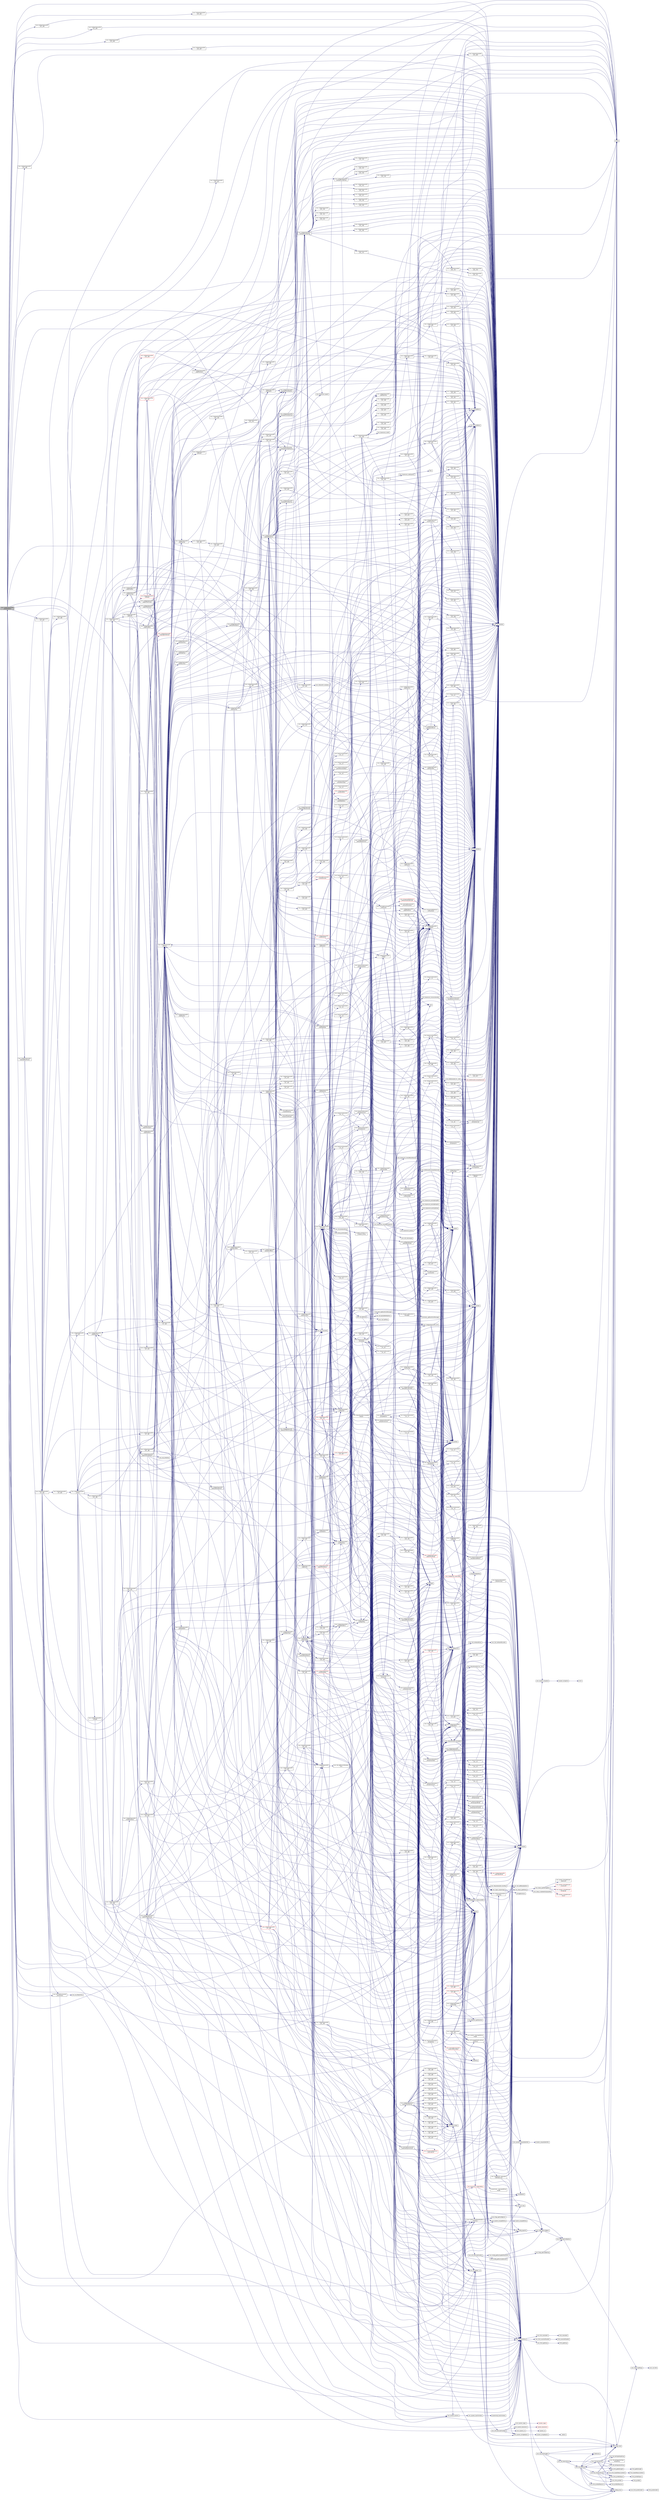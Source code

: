 digraph "omc_CodegenSparseFMI_daeExpMatch2"
{
  edge [fontname="Helvetica",fontsize="10",labelfontname="Helvetica",labelfontsize="10"];
  node [fontname="Helvetica",fontsize="10",shape=record];
  rankdir="LR";
  Node56403 [label="omc_CodegenSparseFMI\l_daeExpMatch2",height=0.2,width=0.4,color="black", fillcolor="grey75", style="filled", fontcolor="black"];
  Node56403 -> Node56404 [color="midnightblue",fontsize="10",style="solid",fontname="Helvetica"];
  Node56404 [label="omc_SimCodeFunctionUtil\l_elementVars",height=0.2,width=0.4,color="black", fillcolor="white", style="filled",URL="$d4/d6b/_sim_code_function_util_8c.html#ab5fd0a82cfa2247a58787b8499580e3a"];
  Node56404 -> Node56405 [color="midnightblue",fontsize="10",style="solid",fontname="Helvetica"];
  Node56405 [label="omc_List_filterOnTrue",height=0.2,width=0.4,color="black", fillcolor="white", style="filled",URL="$da/d72/_compiler_2boot_2build_2list_8c.html#a7a363cb49ac74774d6a2a4ffd43a86c5"];
  Node56404 -> Node56406 [color="midnightblue",fontsize="10",style="solid",fontname="Helvetica"];
  Node56406 [label="omc_List_map",height=0.2,width=0.4,color="black", fillcolor="white", style="filled",URL="$da/d72/_compiler_2boot_2build_2list_8c.html#a70628b2c3fb199a118f80777135940ee"];
  Node56403 -> Node56407 [color="midnightblue",fontsize="10",style="solid",fontname="Helvetica"];
  Node56407 [label="omc_CodegenSparseFMI\l_lm__637",height=0.2,width=0.4,color="black", fillcolor="white", style="filled",URL="$d1/d2e/_codegen_sparse_f_m_i_8c.html#abfcdcba1dc6529c209ba15beed6828ad"];
  Node56407 -> Node56408 [color="midnightblue",fontsize="10",style="solid",fontname="Helvetica"];
  Node56408 [label="omc_CodegenSparseFMI\l_varInit",height=0.2,width=0.4,color="black", fillcolor="white", style="filled",URL="$d1/d2e/_codegen_sparse_f_m_i_8c.html#a10c085ba790695bef16d6fa0ad0a7d15"];
  Node56408 -> Node56409 [color="midnightblue",fontsize="10",style="solid",fontname="Helvetica"];
  Node56409 [label="omc_CodegenSparseFMI\l_contextCref",height=0.2,width=0.4,color="black", fillcolor="white", style="filled",URL="$d1/d2e/_codegen_sparse_f_m_i_8c.html#ab493323c2f5e160c78a45d11d7805406"];
  Node56409 -> Node56410 [color="midnightblue",fontsize="10",style="solid",fontname="Helvetica"];
  Node56410 [label="omc_CodegenSparseFMI\l_fun__179",height=0.2,width=0.4,color="black", fillcolor="white", style="filled",URL="$d1/d2e/_codegen_sparse_f_m_i_8c.html#aeaf3383f717379accd0391a45f02b780"];
  Node56410 -> Node56411 [color="midnightblue",fontsize="10",style="solid",fontname="Helvetica"];
  Node56411 [label="omc_Tpl_writeTok",height=0.2,width=0.4,color="black", fillcolor="white", style="filled",URL="$d7/d52/_tpl_8c.html#a1038a57834f028b49f38adc4d5fcd049"];
  Node56411 -> Node56412 [color="midnightblue",fontsize="10",style="solid",fontname="Helvetica"];
  Node56412 [label="strcmp",height=0.2,width=0.4,color="black", fillcolor="white", style="filled",URL="$db/d13/_c_vode_get_8m.html#ab022bbe018438998408fda94a327a547"];
  Node56410 -> Node56413 [color="midnightblue",fontsize="10",style="solid",fontname="Helvetica"];
  Node56413 [label="omc_CodegenSparseFMI\l_crefStr",height=0.2,width=0.4,color="black", fillcolor="white", style="filled",URL="$d1/d2e/_codegen_sparse_f_m_i_8c.html#aee65f4ea4fecf662864ce59800cb8248"];
  Node56413 -> Node56414 [color="midnightblue",fontsize="10",style="solid",fontname="Helvetica"];
  Node56414 [label="omc_Tpl_writeStr",height=0.2,width=0.4,color="black", fillcolor="white", style="filled",URL="$d7/d52/_tpl_8c.html#ada57037d1430be632aea182a946c3245"];
  Node56414 -> Node56412 [color="midnightblue",fontsize="10",style="solid",fontname="Helvetica"];
  Node56414 -> Node56415 [color="midnightblue",fontsize="10",style="solid",fontname="Helvetica"];
  Node56415 [label="omc_System_stringFind",height=0.2,width=0.4,color="black", fillcolor="white", style="filled",URL="$d1/d95/_system_8c.html#aaf91a54874eb5ec9ee51361de070f43f"];
  Node56415 -> Node56416 [color="midnightblue",fontsize="10",style="solid",fontname="Helvetica"];
  Node56416 [label="System_stringFind",height=0.2,width=0.4,color="black", fillcolor="white", style="filled",URL="$d8/d28/_compiler_2boot_2build_2system_8h.html#a616f6ee1c9578bea3ee5ecb840b19682"];
  Node56416 -> Node56417 [color="midnightblue",fontsize="10",style="solid",fontname="Helvetica"];
  Node56417 [label="strstr",height=0.2,width=0.4,color="black", fillcolor="white", style="filled",URL="$df/deb/3rd_party_2regex-0_812_2test_2test_8c.html#a1e5ffad39b65fa937afd3ee288ccf877"];
  Node56413 -> Node56418 [color="midnightblue",fontsize="10",style="solid",fontname="Helvetica"];
  Node56418 [label="omc_CodegenSparseFMI\l_subscriptsStr",height=0.2,width=0.4,color="black", fillcolor="white", style="filled",URL="$d1/d2e/_codegen_sparse_f_m_i_8c.html#a4c5c0a822d0d62ad19094ea732c51403"];
  Node56418 -> Node56411 [color="midnightblue",fontsize="10",style="solid",fontname="Helvetica"];
  Node56418 -> Node56419 [color="midnightblue",fontsize="10",style="solid",fontname="Helvetica"];
  Node56419 [label="omc_Tpl_pushIter",height=0.2,width=0.4,color="black", fillcolor="white", style="filled",URL="$d7/d52/_tpl_8c.html#a79ae8e0232bfdb080d90e9f7890dc199"];
  Node56418 -> Node56420 [color="midnightblue",fontsize="10",style="solid",fontname="Helvetica"];
  Node56420 [label="omc_CodegenSparseFMI\l_lm__200",height=0.2,width=0.4,color="black", fillcolor="white", style="filled",URL="$d1/d2e/_codegen_sparse_f_m_i_8c.html#ac9638d7a3c508a618a37ef4d721f78b4"];
  Node56420 -> Node56421 [color="midnightblue",fontsize="10",style="solid",fontname="Helvetica"];
  Node56421 [label="omc_CodegenUtil_subscriptStr",height=0.2,width=0.4,color="red", fillcolor="white", style="filled",URL="$de/d91/_codegen_util_8c.html#aa3323711c0ac6308b5b82ee9c611d4b1"];
  Node56421 -> Node56414 [color="midnightblue",fontsize="10",style="solid",fontname="Helvetica"];
  Node56421 -> Node56422 [color="midnightblue",fontsize="10",style="solid",fontname="Helvetica"];
  Node56422 [label="intString",height=0.2,width=0.4,color="black", fillcolor="white", style="filled",URL="$d2/d57/build_2include_2omc_2c_2meta_2meta__modelica__builtin_8h.html#a751bf2360cb3df6de97811998890b7ea"];
  Node56421 -> Node56411 [color="midnightblue",fontsize="10",style="solid",fontname="Helvetica"];
  Node56420 -> Node56467 [color="midnightblue",fontsize="10",style="solid",fontname="Helvetica"];
  Node56467 [label="omc_Tpl_nextIter",height=0.2,width=0.4,color="black", fillcolor="white", style="filled",URL="$d7/d52/_tpl_8c.html#ae3c38d796bafc525ba51ed985d39c720"];
  Node56418 -> Node56468 [color="midnightblue",fontsize="10",style="solid",fontname="Helvetica"];
  Node56468 [label="omc_Tpl_popIter",height=0.2,width=0.4,color="black", fillcolor="white", style="filled",URL="$d7/d52/_tpl_8c.html#abda700a6d3553ffecd4d194dea81a179"];
  Node56413 -> Node56412 [color="midnightblue",fontsize="10",style="solid",fontname="Helvetica"];
  Node56413 -> Node56411 [color="midnightblue",fontsize="10",style="solid",fontname="Helvetica"];
  Node56413 -> Node56413 [color="midnightblue",fontsize="10",style="solid",fontname="Helvetica"];
  Node56410 -> Node56469 [color="midnightblue",fontsize="10",style="solid",fontname="Helvetica"];
  Node56469 [label="omc_CodegenSparseFMI_cref",height=0.2,width=0.4,color="black", fillcolor="white", style="filled",URL="$d1/d2e/_codegen_sparse_f_m_i_8c.html#aed9d3c7b366610636e408303fb3049d4"];
  Node56469 -> Node56412 [color="midnightblue",fontsize="10",style="solid",fontname="Helvetica"];
  Node56469 -> Node56411 [color="midnightblue",fontsize="10",style="solid",fontname="Helvetica"];
  Node56469 -> Node56470 [color="midnightblue",fontsize="10",style="solid",fontname="Helvetica"];
  Node56470 [label="omc_CodegenSparseFMI\l_crefToCStr",height=0.2,width=0.4,color="black", fillcolor="white", style="filled",URL="$d1/d2e/_codegen_sparse_f_m_i_8c.html#a4b5f96908bb1ac251a7d59310fae3886"];
  Node56470 -> Node56471 [color="midnightblue",fontsize="10",style="solid",fontname="Helvetica"];
  Node56471 [label="omc_Tpl_writeText",height=0.2,width=0.4,color="black", fillcolor="white", style="filled",URL="$d7/d52/_tpl_8c.html#a7e5a397e973cf3de37af50d58cbb789f"];
  Node56470 -> Node56472 [color="midnightblue",fontsize="10",style="solid",fontname="Helvetica"];
  Node56472 [label="omc_CodegenSparseFMI\l_fun__187",height=0.2,width=0.4,color="black", fillcolor="white", style="filled",URL="$d1/d2e/_codegen_sparse_f_m_i_8c.html#a6215f0e8199a8c5c78636e7aa6d769e7"];
  Node56472 -> Node56473 [color="midnightblue",fontsize="10",style="solid",fontname="Helvetica"];
  Node56473 [label="omc_CodegenSparseFMI\l_subscriptsToCStr",height=0.2,width=0.4,color="red", fillcolor="white", style="filled",URL="$d1/d2e/_codegen_sparse_f_m_i_8c.html#ad134a0ab52e0f71d743b0c40447ca959"];
  Node56472 -> Node56431 [color="midnightblue",fontsize="10",style="solid",fontname="Helvetica"];
  Node56431 [label="omc_Tpl_textString",height=0.2,width=0.4,color="black", fillcolor="white", style="filled",URL="$d7/d52/_tpl_8c.html#a3df7e553e36d815ca12207c1b633f741"];
  Node56431 -> Node56432 [color="midnightblue",fontsize="10",style="solid",fontname="Helvetica"];
  Node56432 [label="omc_Print_saveAndClearBuf",height=0.2,width=0.4,color="black", fillcolor="white", style="filled",URL="$dc/d4a/_print_8c.html#a9be4a7e0fd8ef4d0e9a96b6a7d30129b"];
  Node56432 -> Node56433 [color="midnightblue",fontsize="10",style="solid",fontname="Helvetica"];
  Node56433 [label="Print_saveAndClearBuf",height=0.2,width=0.4,color="black", fillcolor="white", style="filled",URL="$db/def/_print_8h.html#afbd06f69772f11802874118538c5e3cb"];
  Node56431 -> Node56434 [color="midnightblue",fontsize="10",style="solid",fontname="Helvetica"];
  Node56434 [label="omc_Tpl_textStringBuf",height=0.2,width=0.4,color="black", fillcolor="white", style="filled",URL="$d7/d52/_tpl_8c.html#a569b285dc7a7a3d881d4a69ee8857b85"];
  Node56434 -> Node56435 [color="midnightblue",fontsize="10",style="solid",fontname="Helvetica"];
  Node56435 [label="omc_Tpl_tokensString",height=0.2,width=0.4,color="black", fillcolor="white", style="filled",URL="$d7/d52/_tpl_8c.html#a2085a822c35dc488683fbb303c0d6546"];
  Node56435 -> Node56436 [color="midnightblue",fontsize="10",style="solid",fontname="Helvetica"];
  Node56436 [label="omc_Tpl_tokString",height=0.2,width=0.4,color="black", fillcolor="white", style="filled",URL="$d7/d52/_tpl_8c.html#aaad1c380626ef433bd8e0102f48743cf"];
  Node56436 -> Node56437 [color="midnightblue",fontsize="10",style="solid",fontname="Helvetica"];
  Node56437 [label="omc_Print_printBufNewLine",height=0.2,width=0.4,color="black", fillcolor="white", style="filled",URL="$dc/d4a/_print_8c.html#a56936142cb06c2610c5c55a0f0672826"];
  Node56437 -> Node56438 [color="midnightblue",fontsize="10",style="solid",fontname="Helvetica"];
  Node56438 [label="Print_printBufNewLine",height=0.2,width=0.4,color="black", fillcolor="white", style="filled",URL="$db/def/_print_8h.html#a3b18f8c254923287e4e0dc39d5c39a3a"];
  Node56436 -> Node56439 [color="midnightblue",fontsize="10",style="solid",fontname="Helvetica"];
  Node56439 [label="omc_Print_getBufLength",height=0.2,width=0.4,color="black", fillcolor="white", style="filled",URL="$dc/d4a/_print_8c.html#a65cb82b6b1bc6acf3a656ef9978109b2"];
  Node56439 -> Node56440 [color="midnightblue",fontsize="10",style="solid",fontname="Helvetica"];
  Node56440 [label="Print_getBufLength",height=0.2,width=0.4,color="black", fillcolor="white", style="filled",URL="$db/def/_print_8h.html#a512282b99288e8ec6b431e7dee78c76f"];
  Node56436 -> Node56441 [color="midnightblue",fontsize="10",style="solid",fontname="Helvetica"];
  Node56441 [label="omc_Print_printBufSpace",height=0.2,width=0.4,color="black", fillcolor="white", style="filled",URL="$dc/d4a/_print_8c.html#a02aa663c225bece7c208406683415d6f"];
  Node56441 -> Node56442 [color="midnightblue",fontsize="10",style="solid",fontname="Helvetica"];
  Node56442 [label="Print_printBufSpace",height=0.2,width=0.4,color="black", fillcolor="white", style="filled",URL="$db/def/_print_8h.html#a494a05754b95d4ded8cf421fe8799495"];
  Node56436 -> Node56443 [color="midnightblue",fontsize="10",style="solid",fontname="Helvetica"];
  Node56443 [label="omc_Print_printBuf",height=0.2,width=0.4,color="black", fillcolor="white", style="filled",URL="$dc/d4a/_print_8c.html#a0814578dcc1618c6b57729067765170b"];
  Node56443 -> Node56444 [color="midnightblue",fontsize="10",style="solid",fontname="Helvetica"];
  Node56444 [label="Print_printBuf",height=0.2,width=0.4,color="black", fillcolor="white", style="filled",URL="$db/def/_print_8h.html#a4e09b57c2e6549226f6669ca20a3cf07"];
  Node56436 -> Node56445 [color="midnightblue",fontsize="10",style="solid",fontname="Helvetica"];
  Node56445 [label="omc_Tpl_stringListString",height=0.2,width=0.4,color="black", fillcolor="white", style="filled",URL="$d7/d52/_tpl_8c.html#aee284774d669dd515363b1fac8b7086c"];
  Node56445 -> Node56412 [color="midnightblue",fontsize="10",style="solid",fontname="Helvetica"];
  Node56445 -> Node56439 [color="midnightblue",fontsize="10",style="solid",fontname="Helvetica"];
  Node56445 -> Node56441 [color="midnightblue",fontsize="10",style="solid",fontname="Helvetica"];
  Node56445 -> Node56443 [color="midnightblue",fontsize="10",style="solid",fontname="Helvetica"];
  Node56445 -> Node56446 [color="midnightblue",fontsize="10",style="solid",fontname="Helvetica"];
  Node56446 [label="omc_Print_hasBufNewLineAtEnd",height=0.2,width=0.4,color="black", fillcolor="white", style="filled",URL="$dc/d4a/_print_8c.html#a688e4a253785b1cd5b77e1a52c1a6dca"];
  Node56446 -> Node56447 [color="midnightblue",fontsize="10",style="solid",fontname="Helvetica"];
  Node56447 [label="Print_hasBufNewLineAtEnd",height=0.2,width=0.4,color="black", fillcolor="white", style="filled",URL="$db/def/_print_8h.html#a6941baa09472d7bbc87bec9ba099d164"];
  Node56445 -> Node56448 [color="midnightblue",fontsize="10",style="solid",fontname="Helvetica"];
  Node56448 [label="omc_Flags_isSet",height=0.2,width=0.4,color="black", fillcolor="white", style="filled",URL="$d3/db3/_flags_8c.html#a34e6591659b1578969141a635ff24042"];
  Node56448 -> Node56449 [color="midnightblue",fontsize="10",style="solid",fontname="Helvetica"];
  Node56449 [label="omc_Flags_loadFlags",height=0.2,width=0.4,color="black", fillcolor="white", style="filled",URL="$d3/db3/_flags_8c.html#a760d66f53b65ac257876ca0f6308f09f"];
  Node56449 -> Node56450 [color="midnightblue",fontsize="10",style="solid",fontname="Helvetica"];
  Node56450 [label="omc_List_fold",height=0.2,width=0.4,color="black", fillcolor="white", style="filled",URL="$da/d72/_compiler_2boot_2build_2list_8c.html#a3ec1ee3a5ff53be9af368e290be09182"];
  Node56445 -> Node56451 [color="midnightblue",fontsize="10",style="solid",fontname="Helvetica"];
  Node56451 [label="omc_Debug_trace",height=0.2,width=0.4,color="black", fillcolor="white", style="filled",URL="$d6/d1d/_compiler_2boot_2build_2debug_8c.html#a465f6e24432a8b1db4c7576ea09e7259"];
  Node56451 -> Node56452 [color="midnightblue",fontsize="10",style="solid",fontname="Helvetica"];
  Node56452 [label="omc_Print_printErrorBuf",height=0.2,width=0.4,color="black", fillcolor="white", style="filled",URL="$dc/d4a/_print_8c.html#a136f27763cbad8fdab9e975d877aff4b"];
  Node56452 -> Node56453 [color="midnightblue",fontsize="10",style="solid",fontname="Helvetica"];
  Node56453 [label="Print_printErrorBuf",height=0.2,width=0.4,color="black", fillcolor="white", style="filled",URL="$db/def/_print_8h.html#ac4ef051f731ad4fd851c45be8d215b4c"];
  Node56436 -> Node56454 [color="midnightblue",fontsize="10",style="solid",fontname="Helvetica"];
  Node56454 [label="omc_Tpl_blockString",height=0.2,width=0.4,color="black", fillcolor="white", style="filled",URL="$d7/d52/_tpl_8c.html#a5439b4832f78013add9b4aa8389f2bdc"];
  Node56454 -> Node56435 [color="midnightblue",fontsize="10",style="solid",fontname="Helvetica"];
  Node56454 -> Node56441 [color="midnightblue",fontsize="10",style="solid",fontname="Helvetica"];
  Node56454 -> Node56439 [color="midnightblue",fontsize="10",style="solid",fontname="Helvetica"];
  Node56454 -> Node56436 [color="midnightblue",fontsize="10",style="solid",fontname="Helvetica"];
  Node56454 -> Node56455 [color="midnightblue",fontsize="10",style="solid",fontname="Helvetica"];
  Node56455 [label="omc_Tpl_iterSeparatorString",height=0.2,width=0.4,color="black", fillcolor="white", style="filled",URL="$d7/d52/_tpl_8c.html#aac82332fb79d7c0b20e59be6a4161452"];
  Node56455 -> Node56436 [color="midnightblue",fontsize="10",style="solid",fontname="Helvetica"];
  Node56454 -> Node56456 [color="midnightblue",fontsize="10",style="solid",fontname="Helvetica"];
  Node56456 [label="omc_Tpl_iterSeparatorAlign\lWrapString",height=0.2,width=0.4,color="black", fillcolor="white", style="filled",URL="$d7/d52/_tpl_8c.html#abf190d9e11ccd80e0749d132287e5052"];
  Node56454 -> Node56457 [color="midnightblue",fontsize="10",style="solid",fontname="Helvetica"];
  Node56457 [label="omc_Tpl_iterAlignWrapString",height=0.2,width=0.4,color="black", fillcolor="white", style="filled",URL="$d7/d52/_tpl_8c.html#a6b1e4c1278b1da42e896a4ea81cc6fd3"];
  Node56454 -> Node56448 [color="midnightblue",fontsize="10",style="solid",fontname="Helvetica"];
  Node56454 -> Node56451 [color="midnightblue",fontsize="10",style="solid",fontname="Helvetica"];
  Node56436 -> Node56458 [color="midnightblue",fontsize="10",style="solid",fontname="Helvetica"];
  Node56458 [label="listReverse",height=0.2,width=0.4,color="black", fillcolor="white", style="filled",URL="$d2/d57/build_2include_2omc_2c_2meta_2meta__modelica__builtin_8h.html#a81001ba45c298ade27540edd2589777c"];
  Node56436 -> Node56448 [color="midnightblue",fontsize="10",style="solid",fontname="Helvetica"];
  Node56436 -> Node56451 [color="midnightblue",fontsize="10",style="solid",fontname="Helvetica"];
  Node56434 -> Node56458 [color="midnightblue",fontsize="10",style="solid",fontname="Helvetica"];
  Node56434 -> Node56448 [color="midnightblue",fontsize="10",style="solid",fontname="Helvetica"];
  Node56434 -> Node56451 [color="midnightblue",fontsize="10",style="solid",fontname="Helvetica"];
  Node56431 -> Node56459 [color="midnightblue",fontsize="10",style="solid",fontname="Helvetica"];
  Node56459 [label="omc_Print_getString",height=0.2,width=0.4,color="black", fillcolor="white", style="filled",URL="$dc/d4a/_print_8c.html#a24f4e5ba012abc81ac68e0c3bfb3dfcb"];
  Node56459 -> Node56460 [color="midnightblue",fontsize="10",style="solid",fontname="Helvetica"];
  Node56460 [label="Print_getString",height=0.2,width=0.4,color="black", fillcolor="white", style="filled",URL="$db/def/_print_8h.html#adc535a7680da761472c50a3613eba8d7"];
  Node56431 -> Node56461 [color="midnightblue",fontsize="10",style="solid",fontname="Helvetica"];
  Node56461 [label="omc_Print_restoreBuf",height=0.2,width=0.4,color="black", fillcolor="white", style="filled",URL="$dc/d4a/_print_8c.html#ab5cdbbbaeeac69f9d76f10b1354c7ba2"];
  Node56461 -> Node56462 [color="midnightblue",fontsize="10",style="solid",fontname="Helvetica"];
  Node56462 [label="Print_restoreBuf",height=0.2,width=0.4,color="black", fillcolor="white", style="filled",URL="$db/def/_print_8h.html#a30efd8fc4a8cb13b594cb63bcac9407c"];
  Node56431 -> Node56448 [color="midnightblue",fontsize="10",style="solid",fontname="Helvetica"];
  Node56431 -> Node56451 [color="midnightblue",fontsize="10",style="solid",fontname="Helvetica"];
  Node56472 -> Node56479 [color="midnightblue",fontsize="10",style="solid",fontname="Helvetica"];
  Node56479 [label="omc_System_unquoteIdentifier",height=0.2,width=0.4,color="black", fillcolor="white", style="filled",URL="$d1/d95/_system_8c.html#ac678e26dc7e5e44c5a62fa720045ba0b"];
  Node56479 -> Node56480 [color="midnightblue",fontsize="10",style="solid",fontname="Helvetica"];
  Node56480 [label="System_unquoteIdentifier",height=0.2,width=0.4,color="black", fillcolor="white", style="filled",URL="$d8/d28/_compiler_2boot_2build_2system_8h.html#a2a6d691709998419f6ae991b9e754117"];
  Node56472 -> Node56414 [color="midnightblue",fontsize="10",style="solid",fontname="Helvetica"];
  Node56472 -> Node56412 [color="midnightblue",fontsize="10",style="solid",fontname="Helvetica"];
  Node56472 -> Node56411 [color="midnightblue",fontsize="10",style="solid",fontname="Helvetica"];
  Node56472 -> Node56470 [color="midnightblue",fontsize="10",style="solid",fontname="Helvetica"];
  Node56469 -> Node56481 [color="midnightblue",fontsize="10",style="solid",fontname="Helvetica"];
  Node56481 [label="omc_CodegenSparseFMI\l_fun__185",height=0.2,width=0.4,color="black", fillcolor="white", style="filled",URL="$d1/d2e/_codegen_sparse_f_m_i_8c.html#ade4ad5f3b3dbe2ac5500d266ebe33a29"];
  Node56481 -> Node56411 [color="midnightblue",fontsize="10",style="solid",fontname="Helvetica"];
  Node56481 -> Node56471 [color="midnightblue",fontsize="10",style="solid",fontname="Helvetica"];
  Node56408 -> Node56482 [color="midnightblue",fontsize="10",style="solid",fontname="Helvetica"];
  Node56482 [label="omc_CodegenSparseFMI\l_varType",height=0.2,width=0.4,color="black", fillcolor="white", style="filled",URL="$d1/d2e/_codegen_sparse_f_m_i_8c.html#abc03d059f660843b76ea3f9263f864a2"];
  Node56482 -> Node56483 [color="midnightblue",fontsize="10",style="solid",fontname="Helvetica"];
  Node56483 [label="omc_CodegenSparseFMI\l_fun__686",height=0.2,width=0.4,color="black", fillcolor="white", style="filled",URL="$d1/d2e/_codegen_sparse_f_m_i_8c.html#ae358573e64b9066d6453d583699a9b07"];
  Node56483 -> Node56484 [color="midnightblue",fontsize="10",style="solid",fontname="Helvetica"];
  Node56484 [label="omc_CodegenSparseFMI\l_expTypeArrayIf",height=0.2,width=0.4,color="black", fillcolor="white", style="filled",URL="$d1/d2e/_codegen_sparse_f_m_i_8c.html#a6cf71251aee4987d56de6df5906298c1"];
  Node56484 -> Node56485 [color="midnightblue",fontsize="10",style="solid",fontname="Helvetica"];
  Node56485 [label="omc_CodegenSparseFMI\l_expTypeFlag",height=0.2,width=0.4,color="black", fillcolor="white", style="filled",URL="$d1/d2e/_codegen_sparse_f_m_i_8c.html#a6795f6b6f55ae5a0e5b6c4283d5d4a8e"];
  Node56485 -> Node56486 [color="midnightblue",fontsize="10",style="solid",fontname="Helvetica"];
  Node56486 [label="omc_CodegenSparseFMI\l_fun__706",height=0.2,width=0.4,color="black", fillcolor="white", style="filled",URL="$d1/d2e/_codegen_sparse_f_m_i_8c.html#aa99ff9cf4eaae56f2feaa06c84e7dbba"];
  Node56486 -> Node56487 [color="midnightblue",fontsize="10",style="solid",fontname="Helvetica"];
  Node56487 [label="omc_CodegenSparseFMI\l_expTypeShort",height=0.2,width=0.4,color="black", fillcolor="white", style="filled",URL="$d1/d2e/_codegen_sparse_f_m_i_8c.html#a1c2b815a074641365b8540e30d164b5f"];
  Node56487 -> Node56411 [color="midnightblue",fontsize="10",style="solid",fontname="Helvetica"];
  Node56487 -> Node56488 [color="midnightblue",fontsize="10",style="solid",fontname="Helvetica"];
  Node56488 [label="omc_Config_acceptMetaModelica\lGrammar",height=0.2,width=0.4,color="black", fillcolor="white", style="filled",URL="$d1/d5c/_config_8c.html#abbb1ebde9dd1336640d4feb5ef557d9a"];
  Node56488 -> Node56489 [color="midnightblue",fontsize="10",style="solid",fontname="Helvetica"];
  Node56489 [label="omc_Flags_getConfigEnum",height=0.2,width=0.4,color="black", fillcolor="white", style="filled",URL="$d3/db3/_flags_8c.html#add52ff282ca5df852c1905fabb4571c9"];
  Node56489 -> Node56490 [color="midnightblue",fontsize="10",style="solid",fontname="Helvetica"];
  Node56490 [label="omc_Flags_getConfigValue",height=0.2,width=0.4,color="black", fillcolor="white", style="filled",URL="$d3/db3/_flags_8c.html#a96ba70d54b6662cf90933a207c0c6b8e"];
  Node56490 -> Node56449 [color="midnightblue",fontsize="10",style="solid",fontname="Helvetica"];
  Node56487 -> Node56491 [color="midnightblue",fontsize="10",style="solid",fontname="Helvetica"];
  Node56491 [label="omc_CodegenSparseFMI\l_fun__690",height=0.2,width=0.4,color="black", fillcolor="white", style="filled",URL="$d1/d2e/_codegen_sparse_f_m_i_8c.html#a8c8004126dd517e4a134acab7fcc43a5"];
  Node56491 -> Node56411 [color="midnightblue",fontsize="10",style="solid",fontname="Helvetica"];
  Node56487 -> Node56492 [color="midnightblue",fontsize="10",style="solid",fontname="Helvetica"];
  Node56492 [label="omc_ClassInf_getStateName",height=0.2,width=0.4,color="black", fillcolor="white", style="filled",URL="$d4/d47/_class_inf_8c.html#a13bf30a04c4c83a98a949a2fb106aa2a"];
  Node56487 -> Node56493 [color="midnightblue",fontsize="10",style="solid",fontname="Helvetica"];
  Node56493 [label="omc_CodegenUtil_underscorePath",height=0.2,width=0.4,color="black", fillcolor="white", style="filled",URL="$de/d91/_codegen_util_8c.html#a1f1383df613db73164b297470f762459"];
  Node56493 -> Node56494 [color="midnightblue",fontsize="10",style="solid",fontname="Helvetica"];
  Node56494 [label="omc_CodegenUtil_replaceDot\lAndUnderscore",height=0.2,width=0.4,color="black", fillcolor="white", style="filled",URL="$de/d91/_codegen_util_8c.html#a4a3591cd347973b3220fe437765dab23"];
  Node56494 -> Node56464 [color="midnightblue",fontsize="10",style="solid",fontname="Helvetica"];
  Node56464 [label="omc_System_stringReplace",height=0.2,width=0.4,color="black", fillcolor="white", style="filled",URL="$d1/d95/_system_8c.html#a058b959f3f74b2d76bb6b21a01cdddb1"];
  Node56464 -> Node56465 [color="midnightblue",fontsize="10",style="solid",fontname="Helvetica"];
  Node56465 [label="System_stringReplace",height=0.2,width=0.4,color="black", fillcolor="white", style="filled",URL="$d8/d28/_compiler_2boot_2build_2system_8h.html#abd9e4634afacfdd5c965aee4d8662e35"];
  Node56465 -> Node56466 [color="midnightblue",fontsize="10",style="solid",fontname="Helvetica"];
  Node56466 [label="_replace",height=0.2,width=0.4,color="black", fillcolor="white", style="filled",URL="$d0/dfd/printimpl_8c.html#a0ba59718edccbb5a0e203e2c9600a69c"];
  Node56494 -> Node56414 [color="midnightblue",fontsize="10",style="solid",fontname="Helvetica"];
  Node56494 -> Node56431 [color="midnightblue",fontsize="10",style="solid",fontname="Helvetica"];
  Node56494 -> Node56479 [color="midnightblue",fontsize="10",style="solid",fontname="Helvetica"];
  Node56493 -> Node56411 [color="midnightblue",fontsize="10",style="solid",fontname="Helvetica"];
  Node56486 -> Node56495 [color="midnightblue",fontsize="10",style="solid",fontname="Helvetica"];
  Node56495 [label="omc_CodegenSparseFMI\l_fun__704",height=0.2,width=0.4,color="black", fillcolor="white", style="filled",URL="$d1/d2e/_codegen_sparse_f_m_i_8c.html#a819b0e086f2b4da0737832abca63ffed"];
  Node56495 -> Node56411 [color="midnightblue",fontsize="10",style="solid",fontname="Helvetica"];
  Node56495 -> Node56487 [color="midnightblue",fontsize="10",style="solid",fontname="Helvetica"];
  Node56495 -> Node56496 [color="midnightblue",fontsize="10",style="solid",fontname="Helvetica"];
  Node56496 [label="omc_CodegenSparseFMI\l_fun__703",height=0.2,width=0.4,color="black", fillcolor="white", style="filled",URL="$d1/d2e/_codegen_sparse_f_m_i_8c.html#aac64164dc707a7060695b16289c95363"];
  Node56496 -> Node56411 [color="midnightblue",fontsize="10",style="solid",fontname="Helvetica"];
  Node56496 -> Node56492 [color="midnightblue",fontsize="10",style="solid",fontname="Helvetica"];
  Node56496 -> Node56493 [color="midnightblue",fontsize="10",style="solid",fontname="Helvetica"];
  Node56496 -> Node56487 [color="midnightblue",fontsize="10",style="solid",fontname="Helvetica"];
  Node56486 -> Node56411 [color="midnightblue",fontsize="10",style="solid",fontname="Helvetica"];
  Node56486 -> Node56497 [color="midnightblue",fontsize="10",style="solid",fontname="Helvetica"];
  Node56497 [label="omc_CodegenSparseFMI\l_fun__705",height=0.2,width=0.4,color="black", fillcolor="white", style="filled",URL="$d1/d2e/_codegen_sparse_f_m_i_8c.html#a92271e2ad4042c0e75f2a0f81f09aed9"];
  Node56497 -> Node56487 [color="midnightblue",fontsize="10",style="solid",fontname="Helvetica"];
  Node56497 -> Node56411 [color="midnightblue",fontsize="10",style="solid",fontname="Helvetica"];
  Node56497 -> Node56485 [color="midnightblue",fontsize="10",style="solid",fontname="Helvetica"];
  Node56483 -> Node56498 [color="midnightblue",fontsize="10",style="solid",fontname="Helvetica"];
  Node56498 [label="omc_CodegenSparseFMI\l_expTypeArray",height=0.2,width=0.4,color="black", fillcolor="white", style="filled",URL="$d1/d2e/_codegen_sparse_f_m_i_8c.html#a64dfaa83232c795757108208e84f0850"];
  Node56498 -> Node56485 [color="midnightblue",fontsize="10",style="solid",fontname="Helvetica"];
  Node56408 -> Node56431 [color="midnightblue",fontsize="10",style="solid",fontname="Helvetica"];
  Node56408 -> Node56499 [color="midnightblue",fontsize="10",style="solid",fontname="Helvetica"];
  Node56499 [label="omc_CodegenSparseFMI\l_fun__361",height=0.2,width=0.4,color="black", fillcolor="white", style="filled",URL="$d1/d2e/_codegen_sparse_f_m_i_8c.html#a8555df1ccd1b74e9247a527ee325290d"];
  Node56499 -> Node56412 [color="midnightblue",fontsize="10",style="solid",fontname="Helvetica"];
  Node56499 -> Node56411 [color="midnightblue",fontsize="10",style="solid",fontname="Helvetica"];
  Node56408 -> Node56500 [color="midnightblue",fontsize="10",style="solid",fontname="Helvetica"];
  Node56500 [label="omc_CodegenSparseFMI\l_fun__362",height=0.2,width=0.4,color="black", fillcolor="white", style="filled",URL="$d1/d2e/_codegen_sparse_f_m_i_8c.html#a24a96fdc7f88dafe33ca6cae82e54bbd"];
  Node56500 -> Node56412 [color="midnightblue",fontsize="10",style="solid",fontname="Helvetica"];
  Node56500 -> Node56501 [color="midnightblue",fontsize="10",style="solid",fontname="Helvetica"];
  Node56501 [label="omc_Tpl_pushBlock",height=0.2,width=0.4,color="black", fillcolor="white", style="filled",URL="$d7/d52/_tpl_8c.html#a99d6bda0846441f21c5081261888085a"];
  Node56500 -> Node56411 [color="midnightblue",fontsize="10",style="solid",fontname="Helvetica"];
  Node56500 -> Node56471 [color="midnightblue",fontsize="10",style="solid",fontname="Helvetica"];
  Node56500 -> Node56502 [color="midnightblue",fontsize="10",style="solid",fontname="Helvetica"];
  Node56502 [label="omc_Tpl_popBlock",height=0.2,width=0.4,color="black", fillcolor="white", style="filled",URL="$d7/d52/_tpl_8c.html#a6cf6c8514535aa47abb9ff6badd4f6a5"];
  Node56408 -> Node56503 [color="midnightblue",fontsize="10",style="solid",fontname="Helvetica"];
  Node56503 [label="omc_CodegenSparseFMI\l_fun__363",height=0.2,width=0.4,color="black", fillcolor="white", style="filled",URL="$d1/d2e/_codegen_sparse_f_m_i_8c.html#a23b2209c70232e229dcdd5636f3016e4"];
  Node56503 -> Node56412 [color="midnightblue",fontsize="10",style="solid",fontname="Helvetica"];
  Node56503 -> Node56471 [color="midnightblue",fontsize="10",style="solid",fontname="Helvetica"];
  Node56503 -> Node56411 [color="midnightblue",fontsize="10",style="solid",fontname="Helvetica"];
  Node56408 -> Node56504 [color="midnightblue",fontsize="10",style="solid",fontname="Helvetica"];
  Node56504 [label="omc_CodegenSparseFMI\l_fun__364",height=0.2,width=0.4,color="black", fillcolor="white", style="filled",URL="$d1/d2e/_codegen_sparse_f_m_i_8c.html#a4c151ce7d8d5c108f1031b16d4da3105"];
  Node56504 -> Node56412 [color="midnightblue",fontsize="10",style="solid",fontname="Helvetica"];
  Node56504 -> Node56409 [color="midnightblue",fontsize="10",style="solid",fontname="Helvetica"];
  Node56504 -> Node56414 [color="midnightblue",fontsize="10",style="solid",fontname="Helvetica"];
  Node56504 -> Node56411 [color="midnightblue",fontsize="10",style="solid",fontname="Helvetica"];
  Node56504 -> Node56422 [color="midnightblue",fontsize="10",style="solid",fontname="Helvetica"];
  Node56408 -> Node56419 [color="midnightblue",fontsize="10",style="solid",fontname="Helvetica"];
  Node56408 -> Node56505 [color="midnightblue",fontsize="10",style="solid",fontname="Helvetica"];
  Node56505 [label="omc_CodegenSparseFMI\l_lm__365",height=0.2,width=0.4,color="black", fillcolor="white", style="filled",URL="$d1/d2e/_codegen_sparse_f_m_i_8c.html#a4e4a84254c36b0ddf89662757c9fae95"];
  Node56505 -> Node56506 [color="midnightblue",fontsize="10",style="solid",fontname="Helvetica"];
  Node56506 [label="omc_CodegenSparseFMI\l_daeExp",height=0.2,width=0.4,color="black", fillcolor="white", style="filled",URL="$d1/d2e/_codegen_sparse_f_m_i_8c.html#ab26972f772620810838d527d8554f2ac"];
  Node56506 -> Node56411 [color="midnightblue",fontsize="10",style="solid",fontname="Helvetica"];
  Node56506 -> Node56414 [color="midnightblue",fontsize="10",style="solid",fontname="Helvetica"];
  Node56506 -> Node56422 [color="midnightblue",fontsize="10",style="solid",fontname="Helvetica"];
  Node56506 -> Node56507 [color="midnightblue",fontsize="10",style="solid",fontname="Helvetica"];
  Node56507 [label="realString",height=0.2,width=0.4,color="black", fillcolor="white", style="filled",URL="$d2/d57/build_2include_2omc_2c_2meta_2meta__modelica__builtin_8h.html#a87fa8e77dec9dc00c51dc3bada543d0d"];
  Node56506 -> Node56508 [color="midnightblue",fontsize="10",style="solid",fontname="Helvetica"];
  Node56508 [label="omc_CodegenSparseFMI\l_daeExpSconst",height=0.2,width=0.4,color="black", fillcolor="white", style="filled",URL="$d1/d2e/_codegen_sparse_f_m_i_8c.html#af174c0a3e0a098b60ff2658f1d1d2d80"];
  Node56508 -> Node56411 [color="midnightblue",fontsize="10",style="solid",fontname="Helvetica"];
  Node56508 -> Node56509 [color="midnightblue",fontsize="10",style="solid",fontname="Helvetica"];
  Node56509 [label="omc_Util_escapeModelicaString\lToCString",height=0.2,width=0.4,color="black", fillcolor="white", style="filled",URL="$d9/d7c/_compiler_2boot_2build_2util_8c.html#a0f96a57566dff2c80b35326f8c575873"];
  Node56509 -> Node56510 [color="midnightblue",fontsize="10",style="solid",fontname="Helvetica"];
  Node56510 [label="omc_System_escapedString",height=0.2,width=0.4,color="black", fillcolor="white", style="filled",URL="$d1/d95/_system_8c.html#a170d374b1efa7c49852464d3033532fe"];
  Node56510 -> Node56511 [color="midnightblue",fontsize="10",style="solid",fontname="Helvetica"];
  Node56511 [label="System_escapedString",height=0.2,width=0.4,color="black", fillcolor="white", style="filled",URL="$d8/d28/_compiler_2boot_2build_2system_8h.html#aae4f4ade8d6d1432e5d84736552cb4e6"];
  Node56508 -> Node56414 [color="midnightblue",fontsize="10",style="solid",fontname="Helvetica"];
  Node56506 -> Node56512 [color="midnightblue",fontsize="10",style="solid",fontname="Helvetica"];
  Node56512 [label="omc_CodegenSparseFMI\l_fun__518",height=0.2,width=0.4,color="black", fillcolor="white", style="filled",URL="$d1/d2e/_codegen_sparse_f_m_i_8c.html#a67cef318ec953a01d5cc66a289b9335b"];
  Node56512 -> Node56411 [color="midnightblue",fontsize="10",style="solid",fontname="Helvetica"];
  Node56506 -> Node56513 [color="midnightblue",fontsize="10",style="solid",fontname="Helvetica"];
  Node56513 [label="omc_CodegenSparseFMI\l_daeExpCrefRhs",height=0.2,width=0.4,color="black", fillcolor="white", style="filled",URL="$d1/d2e/_codegen_sparse_f_m_i_8c.html#a1c8b7f7c630c2bb7f0ccdfe262bce698"];
  Node56513 -> Node56514 [color="midnightblue",fontsize="10",style="solid",fontname="Helvetica"];
  Node56514 [label="omc_CodegenSparseFMI\l_fun__523",height=0.2,width=0.4,color="black", fillcolor="white", style="filled",URL="$d1/d2e/_codegen_sparse_f_m_i_8c.html#ac21903386a6c12cb7ddc073d1d74c9a8"];
  Node56514 -> Node56515 [color="midnightblue",fontsize="10",style="solid",fontname="Helvetica"];
  Node56515 [label="omc_CodegenSparseFMI\l_daeExpCrefRhs2",height=0.2,width=0.4,color="black", fillcolor="white", style="filled",URL="$d1/d2e/_codegen_sparse_f_m_i_8c.html#a3fceaffa231b419c45cb8edadd4ba04a"];
  Node56515 -> Node56516 [color="midnightblue",fontsize="10",style="solid",fontname="Helvetica"];
  Node56516 [label="omc_CodegenSparseFMI\l_daeExpCrefRhsArrayBox",height=0.2,width=0.4,color="black", fillcolor="white", style="filled",URL="$d1/d2e/_codegen_sparse_f_m_i_8c.html#ac5ada71119621d15152bb6fa353e7154"];
  Node56516 -> Node56517 [color="midnightblue",fontsize="10",style="solid",fontname="Helvetica"];
  Node56517 [label="omc_CodegenSparseFMI\l_fun__536",height=0.2,width=0.4,color="black", fillcolor="white", style="filled",URL="$d1/d2e/_codegen_sparse_f_m_i_8c.html#a121754d4f9254b91062455b675e89948"];
  Node56517 -> Node56498 [color="midnightblue",fontsize="10",style="solid",fontname="Helvetica"];
  Node56517 -> Node56518 [color="midnightblue",fontsize="10",style="solid",fontname="Helvetica"];
  Node56518 [label="omc_CodegenSparseFMI\l_tempDecl",height=0.2,width=0.4,color="black", fillcolor="white", style="filled",URL="$d1/d2e/_codegen_sparse_f_m_i_8c.html#a41b68e3e9765b2d8afc8ce6102197450"];
  Node56518 -> Node56411 [color="midnightblue",fontsize="10",style="solid",fontname="Helvetica"];
  Node56518 -> Node56519 [color="midnightblue",fontsize="10",style="solid",fontname="Helvetica"];
  Node56519 [label="omc_System_tmpTick",height=0.2,width=0.4,color="black", fillcolor="white", style="filled",URL="$d1/d95/_system_8c.html#abfcc4960d3ab4c6a88ea3a5d34d8ffe8"];
  Node56519 -> Node56520 [color="midnightblue",fontsize="10",style="solid",fontname="Helvetica"];
  Node56520 [label="omc_System_tmpTickIndex",height=0.2,width=0.4,color="black", fillcolor="white", style="filled",URL="$d1/d95/_system_8c.html#a20b3030a9ff040efb53eeaa6f1f0eb5e"];
  Node56520 -> Node56521 [color="midnightblue",fontsize="10",style="solid",fontname="Helvetica"];
  Node56521 [label="SystemImpl_tmpTickIndex",height=0.2,width=0.4,color="black", fillcolor="white", style="filled",URL="$d8/d28/_compiler_2boot_2build_2system_8h.html#a90c145e300ea9097787a310b2ba0deda"];
  Node56518 -> Node56414 [color="midnightblue",fontsize="10",style="solid",fontname="Helvetica"];
  Node56518 -> Node56422 [color="midnightblue",fontsize="10",style="solid",fontname="Helvetica"];
  Node56518 -> Node56522 [color="midnightblue",fontsize="10",style="solid",fontname="Helvetica"];
  Node56522 [label="omc_CodegenSparseFMI\l_fun__683",height=0.2,width=0.4,color="black", fillcolor="white", style="filled",URL="$d1/d2e/_codegen_sparse_f_m_i_8c.html#adb1f709f6ee5a3c64e0cb81045966ea2"];
  Node56522 -> Node56523 [color="midnightblue",fontsize="10",style="solid",fontname="Helvetica"];
  Node56523 [label="stringHashDjb2Mod",height=0.2,width=0.4,color="black", fillcolor="white", style="filled",URL="$d2/d57/build_2include_2omc_2c_2meta_2meta__modelica__builtin_8h.html#a71a925de64a6f26ca5ef2903b616e73d"];
  Node56522 -> Node56412 [color="midnightblue",fontsize="10",style="solid",fontname="Helvetica"];
  Node56522 -> Node56501 [color="midnightblue",fontsize="10",style="solid",fontname="Helvetica"];
  Node56522 -> Node56411 [color="midnightblue",fontsize="10",style="solid",fontname="Helvetica"];
  Node56522 -> Node56471 [color="midnightblue",fontsize="10",style="solid",fontname="Helvetica"];
  Node56522 -> Node56502 [color="midnightblue",fontsize="10",style="solid",fontname="Helvetica"];
  Node56518 -> Node56471 [color="midnightblue",fontsize="10",style="solid",fontname="Helvetica"];
  Node56517 -> Node56431 [color="midnightblue",fontsize="10",style="solid",fontname="Helvetica"];
  Node56517 -> Node56524 [color="midnightblue",fontsize="10",style="solid",fontname="Helvetica"];
  Node56524 [label="listLength",height=0.2,width=0.4,color="black", fillcolor="white", style="filled",URL="$d2/d57/build_2include_2omc_2c_2meta_2meta__modelica__builtin_8h.html#a6983369f3c3e3e8cc41ac483c9a9baf1"];
  Node56517 -> Node56414 [color="midnightblue",fontsize="10",style="solid",fontname="Helvetica"];
  Node56517 -> Node56422 [color="midnightblue",fontsize="10",style="solid",fontname="Helvetica"];
  Node56517 -> Node56419 [color="midnightblue",fontsize="10",style="solid",fontname="Helvetica"];
  Node56517 -> Node56525 [color="midnightblue",fontsize="10",style="solid",fontname="Helvetica"];
  Node56525 [label="omc_CodegenSparseFMI\l_lm__535",height=0.2,width=0.4,color="red", fillcolor="white", style="filled",URL="$d1/d2e/_codegen_sparse_f_m_i_8c.html#a0cc17a02391ca8d1c517dbb95fd9ffd6"];
  Node56525 -> Node56467 [color="midnightblue",fontsize="10",style="solid",fontname="Helvetica"];
  Node56517 -> Node56468 [color="midnightblue",fontsize="10",style="solid",fontname="Helvetica"];
  Node56517 -> Node56487 [color="midnightblue",fontsize="10",style="solid",fontname="Helvetica"];
  Node56517 -> Node56471 [color="midnightblue",fontsize="10",style="solid",fontname="Helvetica"];
  Node56517 -> Node56411 [color="midnightblue",fontsize="10",style="solid",fontname="Helvetica"];
  Node56517 -> Node56527 [color="midnightblue",fontsize="10",style="solid",fontname="Helvetica"];
  Node56527 [label="omc_CodegenSparseFMI\l_arrayCrefCStr",height=0.2,width=0.4,color="red", fillcolor="white", style="filled",URL="$d1/d2e/_codegen_sparse_f_m_i_8c.html#ac511a5eb194ff694eb0a1d79e1a6c1a0"];
  Node56527 -> Node56411 [color="midnightblue",fontsize="10",style="solid",fontname="Helvetica"];
  Node56515 -> Node56531 [color="midnightblue",fontsize="10",style="solid",fontname="Helvetica"];
  Node56531 [label="omc_CodegenSparseFMI\l_fun__530",height=0.2,width=0.4,color="black", fillcolor="white", style="filled",URL="$d1/d2e/_codegen_sparse_f_m_i_8c.html#adafc20d2b20410209532669c9b45ae16"];
  Node56531 -> Node56532 [color="midnightblue",fontsize="10",style="solid",fontname="Helvetica"];
  Node56532 [label="omc_SimCodeFunctionUtil\l_crefIsScalar",height=0.2,width=0.4,color="black", fillcolor="white", style="filled",URL="$d4/d6b/_sim_code_function_util_8c.html#a55a3b6e0d9d28b3f09202429b8cdd5e2"];
  Node56532 -> Node56533 [color="midnightblue",fontsize="10",style="solid",fontname="Helvetica"];
  Node56533 [label="omc_SimCodeFunctionUtil\l_inFunctionContext",height=0.2,width=0.4,color="black", fillcolor="white", style="filled",URL="$d4/d6b/_sim_code_function_util_8c.html#a5dbdff2bcab94c16861a459388614408"];
  Node56532 -> Node56534 [color="midnightblue",fontsize="10",style="solid",fontname="Helvetica"];
  Node56534 [label="omc_ComponentReference\l_crefLastSubs",height=0.2,width=0.4,color="black", fillcolor="white", style="filled",URL="$d9/d14/_component_reference_8c.html#a3f6103afac7dca99c57aa2db9673bd27"];
  Node56532 -> Node56448 [color="midnightblue",fontsize="10",style="solid",fontname="Helvetica"];
  Node56532 -> Node56535 [color="midnightblue",fontsize="10",style="solid",fontname="Helvetica"];
  Node56535 [label="omc_ComponentReference\l_crefHasScalarSubscripts",height=0.2,width=0.4,color="red", fillcolor="white", style="filled",URL="$d9/d14/_component_reference_8c.html#a6b0e1fecfd57ba5e9ad1b64d47caf553"];
  Node56535 -> Node56534 [color="midnightblue",fontsize="10",style="solid",fontname="Helvetica"];
  Node56535 -> Node56524 [color="midnightblue",fontsize="10",style="solid",fontname="Helvetica"];
  Node56535 -> Node56539 [color="midnightblue",fontsize="10",style="solid",fontname="Helvetica"];
  Node56539 [label="void",height=0.2,width=0.4,color="black", fillcolor="white", style="filled",URL="$d1/dd1/3rd_party_2gc_2include_2gc_8h.html#acacfa47efcc44a29f7bb7d98f2a000f8"];
  Node56532 -> Node56540 [color="midnightblue",fontsize="10",style="solid",fontname="Helvetica"];
  Node56540 [label="omc_ComponentReference\l_crefHaveSubs",height=0.2,width=0.4,color="black", fillcolor="white", style="filled",URL="$d9/d14/_component_reference_8c.html#ab27cd80203a3eb7aed5caf370074271b"];
  Node56540 -> Node56415 [color="midnightblue",fontsize="10",style="solid",fontname="Helvetica"];
  Node56540 -> Node56540 [color="midnightblue",fontsize="10",style="solid",fontname="Helvetica"];
  Node56540 -> Node56539 [color="midnightblue",fontsize="10",style="solid",fontname="Helvetica"];
  Node56531 -> Node56541 [color="midnightblue",fontsize="10",style="solid",fontname="Helvetica"];
  Node56541 [label="omc_CodegenSparseFMI\l_fun__529",height=0.2,width=0.4,color="black", fillcolor="white", style="filled",URL="$d1/d2e/_codegen_sparse_f_m_i_8c.html#ada6544d8afd6465616d7ca1d6cf35919"];
  Node56541 -> Node56542 [color="midnightblue",fontsize="10",style="solid",fontname="Helvetica"];
  Node56542 [label="omc_SimCodeFunctionUtil\l_crefSubIsScalar",height=0.2,width=0.4,color="red", fillcolor="white", style="filled",URL="$d4/d6b/_sim_code_function_util_8c.html#a3fe97e4dda7791b1b4a85ef37c08432d"];
  Node56541 -> Node56546 [color="midnightblue",fontsize="10",style="solid",fontname="Helvetica"];
  Node56546 [label="omc_CodegenSparseFMI\l_fun__527",height=0.2,width=0.4,color="red", fillcolor="white", style="filled",URL="$d1/d2e/_codegen_sparse_f_m_i_8c.html#a062276f7c90fb95feb046a083d2af7d3"];
  Node56546 -> Node56498 [color="midnightblue",fontsize="10",style="solid",fontname="Helvetica"];
  Node56546 -> Node56518 [color="midnightblue",fontsize="10",style="solid",fontname="Helvetica"];
  Node56546 -> Node56431 [color="midnightblue",fontsize="10",style="solid",fontname="Helvetica"];
  Node56546 -> Node56411 [color="midnightblue",fontsize="10",style="solid",fontname="Helvetica"];
  Node56546 -> Node56471 [color="midnightblue",fontsize="10",style="solid",fontname="Helvetica"];
  Node56546 -> Node56409 [color="midnightblue",fontsize="10",style="solid",fontname="Helvetica"];
  Node56546 -> Node56524 [color="midnightblue",fontsize="10",style="solid",fontname="Helvetica"];
  Node56546 -> Node56414 [color="midnightblue",fontsize="10",style="solid",fontname="Helvetica"];
  Node56546 -> Node56422 [color="midnightblue",fontsize="10",style="solid",fontname="Helvetica"];
  Node56546 -> Node56419 [color="midnightblue",fontsize="10",style="solid",fontname="Helvetica"];
  Node56546 -> Node56468 [color="midnightblue",fontsize="10",style="solid",fontname="Helvetica"];
  Node56541 -> Node56558 [color="midnightblue",fontsize="10",style="solid",fontname="Helvetica"];
  Node56558 [label="omc_CodegenSparseFMI\l_fun__528",height=0.2,width=0.4,color="black", fillcolor="white", style="filled",URL="$d1/d2e/_codegen_sparse_f_m_i_8c.html#a09b87f35ee43589eb7cbed3896f7e69f"];
  Node56558 -> Node56411 [color="midnightblue",fontsize="10",style="solid",fontname="Helvetica"];
  Node56541 -> Node56471 [color="midnightblue",fontsize="10",style="solid",fontname="Helvetica"];
  Node56541 -> Node56409 [color="midnightblue",fontsize="10",style="solid",fontname="Helvetica"];
  Node56531 -> Node56471 [color="midnightblue",fontsize="10",style="solid",fontname="Helvetica"];
  Node56514 -> Node56559 [color="midnightblue",fontsize="10",style="solid",fontname="Helvetica"];
  Node56559 [label="omc_CodegenSparseFMI\l_daeExpRecordCrefRhs",height=0.2,width=0.4,color="black", fillcolor="white", style="filled",URL="$d1/d2e/_codegen_sparse_f_m_i_8c.html#a7a5fa2c683abf9b112fce9bb14f4516e"];
  Node56559 -> Node56419 [color="midnightblue",fontsize="10",style="solid",fontname="Helvetica"];
  Node56559 -> Node56560 [color="midnightblue",fontsize="10",style="solid",fontname="Helvetica"];
  Node56560 [label="omc_CodegenSparseFMI\l_lm__538",height=0.2,width=0.4,color="black", fillcolor="white", style="filled",URL="$d1/d2e/_codegen_sparse_f_m_i_8c.html#a5132382ff9f8af0f9c81ef9fb33ce140"];
  Node56560 -> Node56561 [color="midnightblue",fontsize="10",style="solid",fontname="Helvetica"];
  Node56561 [label="omc_SimCodeFunctionUtil\l_makeCrefRecordExp",height=0.2,width=0.4,color="red", fillcolor="white", style="filled",URL="$d4/d6b/_sim_code_function_util_8c.html#aac5fee4fc1e7435c8be57a8f179c554d"];
  Node56561 -> Node56563 [color="midnightblue",fontsize="10",style="solid",fontname="Helvetica"];
  Node56563 [label="omc_Expression_makeCrefExp",height=0.2,width=0.4,color="red", fillcolor="white", style="filled",URL="$d1/d08/_expression_8c.html#a6a4e59a0afcd003db9d1ef8da1a29082"];
  Node56563 -> Node56448 [color="midnightblue",fontsize="10",style="solid",fontname="Helvetica"];
  Node56563 -> Node56565 [color="midnightblue",fontsize="10",style="solid",fontname="Helvetica"];
  Node56565 [label="stringAppend",height=0.2,width=0.4,color="black", fillcolor="white", style="filled",URL="$d7/deb/build_2include_2omc_2c_2util_2modelica__string_8c.html#a751007abc59e9ca7978f2af10a0c814f"];
  Node56563 -> Node56572 [color="midnightblue",fontsize="10",style="solid",fontname="Helvetica"];
  Node56572 [label="omc_Types_unparseType",height=0.2,width=0.4,color="black", fillcolor="white", style="filled",URL="$d3/df6/_types_8c.html#af91bd070b184ff08367dfc388d9259ef"];
  Node56572 -> Node56571 [color="midnightblue",fontsize="10",style="solid",fontname="Helvetica"];
  Node56571 [label="stringDelimitList",height=0.2,width=0.4,color="black", fillcolor="white", style="filled",URL="$d2/d57/build_2include_2omc_2c_2meta_2meta__modelica__builtin_8h.html#a6f570947bebe207c25a64ea25f5ca884"];
  Node56572 -> Node56406 [color="midnightblue",fontsize="10",style="solid",fontname="Helvetica"];
  Node56572 -> Node56565 [color="midnightblue",fontsize="10",style="solid",fontname="Helvetica"];
  Node56572 -> Node56573 [color="midnightblue",fontsize="10",style="solid",fontname="Helvetica"];
  Node56573 [label="omc_Config_typeinfo",height=0.2,width=0.4,color="black", fillcolor="white", style="filled",URL="$d1/d5c/_config_8c.html#a4c66800897412c64375295f2d7893c37"];
  Node56573 -> Node56569 [color="midnightblue",fontsize="10",style="solid",fontname="Helvetica"];
  Node56569 [label="omc_Flags_getConfigBool",height=0.2,width=0.4,color="black", fillcolor="white", style="filled",URL="$d3/db3/_flags_8c.html#abc3d84cf6e1cf18f0cec0f052e7c85d9"];
  Node56569 -> Node56490 [color="midnightblue",fontsize="10",style="solid",fontname="Helvetica"];
  Node56572 -> Node56574 [color="midnightblue",fontsize="10",style="solid",fontname="Helvetica"];
  Node56574 [label="omc_Absyn_pathString",height=0.2,width=0.4,color="black", fillcolor="white", style="filled",URL="$d0/d78/_absyn_8c.html#a8019d89e43bec6f522ed51a5feceeb83"];
  Node56574 -> Node56575 [color="midnightblue",fontsize="10",style="solid",fontname="Helvetica"];
  Node56575 [label="omc_Absyn_makeNotFullyQualified",height=0.2,width=0.4,color="black", fillcolor="white", style="filled",URL="$d0/d78/_absyn_8c.html#aa90ee78f7c8fc6fd5b988d9d6eadda59"];
  Node56574 -> Node56576 [color="midnightblue",fontsize="10",style="solid",fontname="Helvetica"];
  Node56576 [label="omc_Absyn_pathStringWork",height=0.2,width=0.4,color="black", fillcolor="white", style="filled",URL="$d0/d78/_absyn_8c.html#a5ac0f205a03658465c7029ab9217dc20"];
  Node56576 -> Node56577 [color="midnightblue",fontsize="10",style="solid",fontname="Helvetica"];
  Node56577 [label="omc_System_StringAllocator\l_constructor",height=0.2,width=0.4,color="red", fillcolor="white", style="filled",URL="$d1/d95/_system_8c.html#ad2e105aeacd5b1f062d1a0f82e45e34a"];
  Node56576 -> Node56579 [color="midnightblue",fontsize="10",style="solid",fontname="Helvetica"];
  Node56579 [label="omc_System_stringAllocator\lStringCopy",height=0.2,width=0.4,color="red", fillcolor="white", style="filled",URL="$d1/d95/_system_8c.html#af8847d2041f2dc8d967e8aecf3dc8c02"];
  Node56576 -> Node56581 [color="midnightblue",fontsize="10",style="solid",fontname="Helvetica"];
  Node56581 [label="omc_System_stringAllocator\lResult",height=0.2,width=0.4,color="red", fillcolor="white", style="filled",URL="$d1/d95/_system_8c.html#af314a780e1ba28e87940376fefe833ca"];
  Node56576 -> Node56583 [color="midnightblue",fontsize="10",style="solid",fontname="Helvetica"];
  Node56583 [label="omc_System_StringAllocator\l_destructor",height=0.2,width=0.4,color="black", fillcolor="white", style="filled",URL="$d1/d95/_system_8c.html#abaad6ae894ae7b9dde52307668f61597"];
  Node56560 -> Node56506 [color="midnightblue",fontsize="10",style="solid",fontname="Helvetica"];
  Node56560 -> Node56467 [color="midnightblue",fontsize="10",style="solid",fontname="Helvetica"];
  Node56559 -> Node56468 [color="midnightblue",fontsize="10",style="solid",fontname="Helvetica"];
  Node56559 -> Node56492 [color="midnightblue",fontsize="10",style="solid",fontname="Helvetica"];
  Node56559 -> Node56493 [color="midnightblue",fontsize="10",style="solid",fontname="Helvetica"];
  Node56559 -> Node56471 [color="midnightblue",fontsize="10",style="solid",fontname="Helvetica"];
  Node56559 -> Node56411 [color="midnightblue",fontsize="10",style="solid",fontname="Helvetica"];
  Node56559 -> Node56518 [color="midnightblue",fontsize="10",style="solid",fontname="Helvetica"];
  Node56559 -> Node56431 [color="midnightblue",fontsize="10",style="solid",fontname="Helvetica"];
  Node56513 -> Node56411 [color="midnightblue",fontsize="10",style="solid",fontname="Helvetica"];
  Node56513 -> Node56585 [color="midnightblue",fontsize="10",style="solid",fontname="Helvetica"];
  Node56585 [label="omc_CodegenSparseFMI\l_crefFunctionName",height=0.2,width=0.4,color="black", fillcolor="white", style="filled",URL="$d1/d2e/_codegen_sparse_f_m_i_8c.html#a136693895f82f3478eea8fab1eea1a4d"];
  Node56585 -> Node56479 [color="midnightblue",fontsize="10",style="solid",fontname="Helvetica"];
  Node56585 -> Node56464 [color="midnightblue",fontsize="10",style="solid",fontname="Helvetica"];
  Node56585 -> Node56414 [color="midnightblue",fontsize="10",style="solid",fontname="Helvetica"];
  Node56585 -> Node56411 [color="midnightblue",fontsize="10",style="solid",fontname="Helvetica"];
  Node56513 -> Node56413 [color="midnightblue",fontsize="10",style="solid",fontname="Helvetica"];
  Node56513 -> Node56515 [color="midnightblue",fontsize="10",style="solid",fontname="Helvetica"];
  Node56506 -> Node56586 [color="midnightblue",fontsize="10",style="solid",fontname="Helvetica"];
  Node56586 [label="omc_CodegenSparseFMI\l_daeExpBinary",height=0.2,width=0.4,color="black", fillcolor="white", style="filled",URL="$d1/d2e/_codegen_sparse_f_m_i_8c.html#a2cb9117735be254ba999294fd9036b86"];
  Node56586 -> Node56506 [color="midnightblue",fontsize="10",style="solid",fontname="Helvetica"];
  Node56586 -> Node56587 [color="midnightblue",fontsize="10",style="solid",fontname="Helvetica"];
  Node56587 [label="omc_CodegenSparseFMI\l_fun__550",height=0.2,width=0.4,color="black", fillcolor="white", style="filled",URL="$d1/d2e/_codegen_sparse_f_m_i_8c.html#ac6799101bb1a54a3de54a89d7fbed728"];
  Node56587 -> Node56488 [color="midnightblue",fontsize="10",style="solid",fontname="Helvetica"];
  Node56587 -> Node56588 [color="midnightblue",fontsize="10",style="solid",fontname="Helvetica"];
  Node56588 [label="omc_CodegenSparseFMI\l_fun__540",height=0.2,width=0.4,color="black", fillcolor="white", style="filled",URL="$d1/d2e/_codegen_sparse_f_m_i_8c.html#a0883b86acb84dd04f4b960563744cfb6"];
  Node56588 -> Node56518 [color="midnightblue",fontsize="10",style="solid",fontname="Helvetica"];
  Node56587 -> Node56589 [color="midnightblue",fontsize="10",style="solid",fontname="Helvetica"];
  Node56589 [label="omc_CodegenSparseFMI\l_fun__541",height=0.2,width=0.4,color="black", fillcolor="white", style="filled",URL="$d1/d2e/_codegen_sparse_f_m_i_8c.html#a4fafd17ba1dfad918bb928b0844222ca"];
  Node56589 -> Node56471 [color="midnightblue",fontsize="10",style="solid",fontname="Helvetica"];
  Node56589 -> Node56411 [color="midnightblue",fontsize="10",style="solid",fontname="Helvetica"];
  Node56587 -> Node56471 [color="midnightblue",fontsize="10",style="solid",fontname="Helvetica"];
  Node56587 -> Node56411 [color="midnightblue",fontsize="10",style="solid",fontname="Helvetica"];
  Node56587 -> Node56590 [color="midnightblue",fontsize="10",style="solid",fontname="Helvetica"];
  Node56590 [label="omc_Expression_isHalf",height=0.2,width=0.4,color="black", fillcolor="white", style="filled",URL="$d1/d08/_expression_8c.html#aa8f1d36644ff4e017617a3bfed671783"];
  Node56587 -> Node56591 [color="midnightblue",fontsize="10",style="solid",fontname="Helvetica"];
  Node56591 [label="omc_CodegenSparseFMI\l_fun__543",height=0.2,width=0.4,color="black", fillcolor="white", style="filled",URL="$d1/d2e/_codegen_sparse_f_m_i_8c.html#a0241b4b26869254b66a6416efc3dfcd6"];
  Node56591 -> Node56592 [color="midnightblue",fontsize="10",style="solid",fontname="Helvetica"];
  Node56592 [label="omc_Expression_realExpIntLit",height=0.2,width=0.4,color="black", fillcolor="white", style="filled",URL="$d1/d08/_expression_8c.html#a511016bfcff786b7fd6465903e594c2d"];
  Node56592 -> Node56593 [color="midnightblue",fontsize="10",style="solid",fontname="Helvetica"];
  Node56593 [label="floor",height=0.2,width=0.4,color="black", fillcolor="white", style="filled",URL="$dc/de2/mcvs_atm_disp__kry__bbd__p_8m.html#a532be631bf22af7829394ffbd4ad7894"];
  Node56591 -> Node56594 [color="midnightblue",fontsize="10",style="solid",fontname="Helvetica"];
  Node56594 [label="omc_CodegenSparseFMI\l_fun__542",height=0.2,width=0.4,color="black", fillcolor="white", style="filled",URL="$d1/d2e/_codegen_sparse_f_m_i_8c.html#aa8c6f9a5f6074707a589e42893d3163d"];
  Node56594 -> Node56518 [color="midnightblue",fontsize="10",style="solid",fontname="Helvetica"];
  Node56594 -> Node56471 [color="midnightblue",fontsize="10",style="solid",fontname="Helvetica"];
  Node56594 -> Node56411 [color="midnightblue",fontsize="10",style="solid",fontname="Helvetica"];
  Node56594 -> Node56414 [color="midnightblue",fontsize="10",style="solid",fontname="Helvetica"];
  Node56594 -> Node56422 [color="midnightblue",fontsize="10",style="solid",fontname="Helvetica"];
  Node56591 -> Node56411 [color="midnightblue",fontsize="10",style="solid",fontname="Helvetica"];
  Node56591 -> Node56471 [color="midnightblue",fontsize="10",style="solid",fontname="Helvetica"];
  Node56587 -> Node56595 [color="midnightblue",fontsize="10",style="solid",fontname="Helvetica"];
  Node56595 [label="omc_CodegenSparseFMI\l_daeExpUnary",height=0.2,width=0.4,color="black", fillcolor="white", style="filled",URL="$d1/d2e/_codegen_sparse_f_m_i_8c.html#af745f9e4c3d9336e78492c5e0a87bfb5"];
  Node56595 -> Node56506 [color="midnightblue",fontsize="10",style="solid",fontname="Helvetica"];
  Node56595 -> Node56596 [color="midnightblue",fontsize="10",style="solid",fontname="Helvetica"];
  Node56596 [label="omc_CodegenSparseFMI\l_fun__552",height=0.2,width=0.4,color="black", fillcolor="white", style="filled",URL="$d1/d2e/_codegen_sparse_f_m_i_8c.html#a87f46f9f69ad4abe21a3fda0a5cac8e5"];
  Node56596 -> Node56411 [color="midnightblue",fontsize="10",style="solid",fontname="Helvetica"];
  Node56596 -> Node56471 [color="midnightblue",fontsize="10",style="solid",fontname="Helvetica"];
  Node56587 -> Node56597 [color="midnightblue",fontsize="10",style="solid",fontname="Helvetica"];
  Node56597 [label="omc_CodegenSparseFMI\l_fun__544",height=0.2,width=0.4,color="black", fillcolor="white", style="filled",URL="$d1/d2e/_codegen_sparse_f_m_i_8c.html#aafa09e755f09fd9e4cd2a585403947f7"];
  Node56597 -> Node56411 [color="midnightblue",fontsize="10",style="solid",fontname="Helvetica"];
  Node56587 -> Node56518 [color="midnightblue",fontsize="10",style="solid",fontname="Helvetica"];
  Node56587 -> Node56431 [color="midnightblue",fontsize="10",style="solid",fontname="Helvetica"];
  Node56587 -> Node56598 [color="midnightblue",fontsize="10",style="solid",fontname="Helvetica"];
  Node56598 [label="omc_CodegenSparseFMI\l_fun__545",height=0.2,width=0.4,color="black", fillcolor="white", style="filled",URL="$d1/d2e/_codegen_sparse_f_m_i_8c.html#ae7a0ba839947b235bfb2dad45fe0c782"];
  Node56598 -> Node56411 [color="midnightblue",fontsize="10",style="solid",fontname="Helvetica"];
  Node56587 -> Node56599 [color="midnightblue",fontsize="10",style="solid",fontname="Helvetica"];
  Node56599 [label="omc_CodegenSparseFMI\l_fun__546",height=0.2,width=0.4,color="black", fillcolor="white", style="filled",URL="$d1/d2e/_codegen_sparse_f_m_i_8c.html#aa78de0459b79dd0b99f00a940958fdd0"];
  Node56599 -> Node56411 [color="midnightblue",fontsize="10",style="solid",fontname="Helvetica"];
  Node56587 -> Node56600 [color="midnightblue",fontsize="10",style="solid",fontname="Helvetica"];
  Node56600 [label="omc_CodegenSparseFMI\l_fun__547",height=0.2,width=0.4,color="black", fillcolor="white", style="filled",URL="$d1/d2e/_codegen_sparse_f_m_i_8c.html#a60ea12a52abf5ddfb50238fa08c8dfb3"];
  Node56600 -> Node56411 [color="midnightblue",fontsize="10",style="solid",fontname="Helvetica"];
  Node56587 -> Node56601 [color="midnightblue",fontsize="10",style="solid",fontname="Helvetica"];
  Node56601 [label="omc_CodegenSparseFMI\l_fun__548",height=0.2,width=0.4,color="black", fillcolor="white", style="filled",URL="$d1/d2e/_codegen_sparse_f_m_i_8c.html#aa815ac88b7c81da2010538a00746fa7b"];
  Node56601 -> Node56411 [color="midnightblue",fontsize="10",style="solid",fontname="Helvetica"];
  Node56587 -> Node56602 [color="midnightblue",fontsize="10",style="solid",fontname="Helvetica"];
  Node56602 [label="omc_CodegenSparseFMI\l_fun__549",height=0.2,width=0.4,color="black", fillcolor="white", style="filled",URL="$d1/d2e/_codegen_sparse_f_m_i_8c.html#af3352e614e88bd2198d5697370b4f465"];
  Node56602 -> Node56411 [color="midnightblue",fontsize="10",style="solid",fontname="Helvetica"];
  Node56506 -> Node56595 [color="midnightblue",fontsize="10",style="solid",fontname="Helvetica"];
  Node56506 -> Node56603 [color="midnightblue",fontsize="10",style="solid",fontname="Helvetica"];
  Node56603 [label="omc_CodegenSparseFMI\l_daeExpLbinary",height=0.2,width=0.4,color="black", fillcolor="white", style="filled",URL="$d1/d2e/_codegen_sparse_f_m_i_8c.html#a0f27518bcedaf68af58ebf86d3864875"];
  Node56603 -> Node56506 [color="midnightblue",fontsize="10",style="solid",fontname="Helvetica"];
  Node56603 -> Node56604 [color="midnightblue",fontsize="10",style="solid",fontname="Helvetica"];
  Node56604 [label="omc_CodegenSparseFMI\l_fun__554",height=0.2,width=0.4,color="black", fillcolor="white", style="filled",URL="$d1/d2e/_codegen_sparse_f_m_i_8c.html#af47d334c5361bca04a49a68d69eea113"];
  Node56604 -> Node56411 [color="midnightblue",fontsize="10",style="solid",fontname="Helvetica"];
  Node56604 -> Node56471 [color="midnightblue",fontsize="10",style="solid",fontname="Helvetica"];
  Node56506 -> Node56605 [color="midnightblue",fontsize="10",style="solid",fontname="Helvetica"];
  Node56605 [label="omc_CodegenSparseFMI\l_daeExpLunary",height=0.2,width=0.4,color="black", fillcolor="white", style="filled",URL="$d1/d2e/_codegen_sparse_f_m_i_8c.html#a2aa1a5d377bfb468965ccc50a6f50cb6"];
  Node56605 -> Node56506 [color="midnightblue",fontsize="10",style="solid",fontname="Helvetica"];
  Node56605 -> Node56606 [color="midnightblue",fontsize="10",style="solid",fontname="Helvetica"];
  Node56606 [label="omc_CodegenSparseFMI\l_fun__556",height=0.2,width=0.4,color="black", fillcolor="white", style="filled",URL="$d1/d2e/_codegen_sparse_f_m_i_8c.html#a964b0731030428b53cc79f032b6f4b7a"];
  Node56606 -> Node56411 [color="midnightblue",fontsize="10",style="solid",fontname="Helvetica"];
  Node56606 -> Node56471 [color="midnightblue",fontsize="10",style="solid",fontname="Helvetica"];
  Node56506 -> Node56607 [color="midnightblue",fontsize="10",style="solid",fontname="Helvetica"];
  Node56607 [label="omc_CodegenSparseFMI\l_daeExpRelation",height=0.2,width=0.4,color="black", fillcolor="white", style="filled",URL="$d1/d2e/_codegen_sparse_f_m_i_8c.html#af5c266092524f9c43b3e5ed60bde1598"];
  Node56607 -> Node56608 [color="midnightblue",fontsize="10",style="solid",fontname="Helvetica"];
  Node56608 [label="omc_CodegenSparseFMI\l_daeExpRelationSim",height=0.2,width=0.4,color="black", fillcolor="white", style="filled",URL="$d1/d2e/_codegen_sparse_f_m_i_8c.html#af7a4eaffacd2294a72d4d75d8c1c750d"];
  Node56608 -> Node56609 [color="midnightblue",fontsize="10",style="solid",fontname="Helvetica"];
  Node56609 [label="omc_CodegenSparseFMI\l_fun__567",height=0.2,width=0.4,color="black", fillcolor="white", style="filled",URL="$d1/d2e/_codegen_sparse_f_m_i_8c.html#aef7d2649f8ac06f68ee746f6547d3e38"];
  Node56609 -> Node56610 [color="midnightblue",fontsize="10",style="solid",fontname="Helvetica"];
  Node56610 [label="omc_CodegenSparseFMI\l_fun__563",height=0.2,width=0.4,color="black", fillcolor="white", style="filled",URL="$d1/d2e/_codegen_sparse_f_m_i_8c.html#a299b039f830fdd036c59be5072bb62f8"];
  Node56610 -> Node56506 [color="midnightblue",fontsize="10",style="solid",fontname="Helvetica"];
  Node56610 -> Node56518 [color="midnightblue",fontsize="10",style="solid",fontname="Helvetica"];
  Node56610 -> Node56611 [color="midnightblue",fontsize="10",style="solid",fontname="Helvetica"];
  Node56611 [label="omc_CodegenSparseFMI\l_fun__561",height=0.2,width=0.4,color="black", fillcolor="white", style="filled",URL="$d1/d2e/_codegen_sparse_f_m_i_8c.html#a60291b67e878135e99238e7058a11b3d"];
  Node56611 -> Node56411 [color="midnightblue",fontsize="10",style="solid",fontname="Helvetica"];
  Node56611 -> Node56471 [color="midnightblue",fontsize="10",style="solid",fontname="Helvetica"];
  Node56611 -> Node56414 [color="midnightblue",fontsize="10",style="solid",fontname="Helvetica"];
  Node56611 -> Node56422 [color="midnightblue",fontsize="10",style="solid",fontname="Helvetica"];
  Node56610 -> Node56612 [color="midnightblue",fontsize="10",style="solid",fontname="Helvetica"];
  Node56612 [label="omc_CodegenSparseFMI\l_fun__562",height=0.2,width=0.4,color="black", fillcolor="white", style="filled",URL="$d1/d2e/_codegen_sparse_f_m_i_8c.html#a4422c16ee66554cfd128d0eefed3518a"];
  Node56612 -> Node56411 [color="midnightblue",fontsize="10",style="solid",fontname="Helvetica"];
  Node56612 -> Node56471 [color="midnightblue",fontsize="10",style="solid",fontname="Helvetica"];
  Node56612 -> Node56414 [color="midnightblue",fontsize="10",style="solid",fontname="Helvetica"];
  Node56612 -> Node56422 [color="midnightblue",fontsize="10",style="solid",fontname="Helvetica"];
  Node56609 -> Node56613 [color="midnightblue",fontsize="10",style="solid",fontname="Helvetica"];
  Node56613 [label="omc_CodegenSparseFMI\l_fun__566",height=0.2,width=0.4,color="black", fillcolor="white", style="filled",URL="$d1/d2e/_codegen_sparse_f_m_i_8c.html#ad34858a04dcb80cd422869b85ac7c18d"];
  Node56613 -> Node56506 [color="midnightblue",fontsize="10",style="solid",fontname="Helvetica"];
  Node56613 -> Node56518 [color="midnightblue",fontsize="10",style="solid",fontname="Helvetica"];
  Node56613 -> Node56614 [color="midnightblue",fontsize="10",style="solid",fontname="Helvetica"];
  Node56614 [label="omc_CodegenSparseFMI\l_fun__564",height=0.2,width=0.4,color="black", fillcolor="white", style="filled",URL="$d1/d2e/_codegen_sparse_f_m_i_8c.html#a1e1c006b949c72687a067382a1c65aeb"];
  Node56614 -> Node56411 [color="midnightblue",fontsize="10",style="solid",fontname="Helvetica"];
  Node56614 -> Node56471 [color="midnightblue",fontsize="10",style="solid",fontname="Helvetica"];
  Node56614 -> Node56414 [color="midnightblue",fontsize="10",style="solid",fontname="Helvetica"];
  Node56614 -> Node56422 [color="midnightblue",fontsize="10",style="solid",fontname="Helvetica"];
  Node56613 -> Node56615 [color="midnightblue",fontsize="10",style="solid",fontname="Helvetica"];
  Node56615 [label="omc_CodegenSparseFMI\l_fun__565",height=0.2,width=0.4,color="black", fillcolor="white", style="filled",URL="$d1/d2e/_codegen_sparse_f_m_i_8c.html#a91fd1838ebe24af20ca09624dcaaa171"];
  Node56615 -> Node56411 [color="midnightblue",fontsize="10",style="solid",fontname="Helvetica"];
  Node56615 -> Node56471 [color="midnightblue",fontsize="10",style="solid",fontname="Helvetica"];
  Node56615 -> Node56414 [color="midnightblue",fontsize="10",style="solid",fontname="Helvetica"];
  Node56615 -> Node56422 [color="midnightblue",fontsize="10",style="solid",fontname="Helvetica"];
  Node56607 -> Node56616 [color="midnightblue",fontsize="10",style="solid",fontname="Helvetica"];
  Node56616 [label="omc_CodegenSparseFMI\l_fun__559",height=0.2,width=0.4,color="black", fillcolor="white", style="filled",URL="$d1/d2e/_codegen_sparse_f_m_i_8c.html#a5dbc7fcb9ca1752d28d85113c0e18957"];
  Node56616 -> Node56506 [color="midnightblue",fontsize="10",style="solid",fontname="Helvetica"];
  Node56616 -> Node56617 [color="midnightblue",fontsize="10",style="solid",fontname="Helvetica"];
  Node56617 [label="omc_CodegenSparseFMI\l_fun__558",height=0.2,width=0.4,color="black", fillcolor="white", style="filled",URL="$d1/d2e/_codegen_sparse_f_m_i_8c.html#ab1c8779d9da3f76b592989cc8a27141b"];
  Node56617 -> Node56411 [color="midnightblue",fontsize="10",style="solid",fontname="Helvetica"];
  Node56617 -> Node56471 [color="midnightblue",fontsize="10",style="solid",fontname="Helvetica"];
  Node56616 -> Node56471 [color="midnightblue",fontsize="10",style="solid",fontname="Helvetica"];
  Node56506 -> Node56618 [color="midnightblue",fontsize="10",style="solid",fontname="Helvetica"];
  Node56618 [label="omc_CodegenSparseFMI\l_daeExpIf",height=0.2,width=0.4,color="black", fillcolor="white", style="filled",URL="$d1/d2e/_codegen_sparse_f_m_i_8c.html#adab7f987725ccb3a03744e1de01d4c79"];
  Node56618 -> Node56506 [color="midnightblue",fontsize="10",style="solid",fontname="Helvetica"];
  Node56618 -> Node56619 [color="midnightblue",fontsize="10",style="solid",fontname="Helvetica"];
  Node56619 [label="omc_CodegenSparseFMI\l_fun__570",height=0.2,width=0.4,color="black", fillcolor="white", style="filled",URL="$d1/d2e/_codegen_sparse_f_m_i_8c.html#a19875e621723ff052494139fa6a37e88"];
  Node56619 -> Node56620 [color="midnightblue",fontsize="10",style="solid",fontname="Helvetica"];
  Node56620 [label="omc_CodegenSparseFMI\l_fun__569",height=0.2,width=0.4,color="black", fillcolor="white", style="filled",URL="$d1/d2e/_codegen_sparse_f_m_i_8c.html#af1e71fe80146772db93efdff32fffea2"];
  Node56620 -> Node56411 [color="midnightblue",fontsize="10",style="solid",fontname="Helvetica"];
  Node56618 -> Node56621 [color="midnightblue",fontsize="10",style="solid",fontname="Helvetica"];
  Node56621 [label="omc_CodegenSparseFMI\l_fun__571",height=0.2,width=0.4,color="black", fillcolor="white", style="filled",URL="$d1/d2e/_codegen_sparse_f_m_i_8c.html#a0348f14b9c4f96e7662211b8c65d9fac"];
  Node56621 -> Node56518 [color="midnightblue",fontsize="10",style="solid",fontname="Helvetica"];
  Node56621 -> Node56622 [color="midnightblue",fontsize="10",style="solid",fontname="Helvetica"];
  Node56622 [label="omc_CodegenSparseFMI\l_expTypeFromExpArrayIf",height=0.2,width=0.4,color="black", fillcolor="white", style="filled",URL="$d1/d2e/_codegen_sparse_f_m_i_8c.html#a2697bc1dfe6ff383c66b84a36dd0f90c"];
  Node56622 -> Node56623 [color="midnightblue",fontsize="10",style="solid",fontname="Helvetica"];
  Node56623 [label="omc_CodegenSparseFMI\l_expTypeFromExpFlag",height=0.2,width=0.4,color="black", fillcolor="white", style="filled",URL="$d1/d2e/_codegen_sparse_f_m_i_8c.html#adbc93ecca162459fb5ddcde8b9ca3e58"];
  Node56623 -> Node56624 [color="midnightblue",fontsize="10",style="solid",fontname="Helvetica"];
  Node56624 [label="omc_CodegenSparseFMI\l_fun__708",height=0.2,width=0.4,color="black", fillcolor="white", style="filled",URL="$d1/d2e/_codegen_sparse_f_m_i_8c.html#a8d1db8b6d79901331acfa15a08bcdc10"];
  Node56624 -> Node56411 [color="midnightblue",fontsize="10",style="solid",fontname="Helvetica"];
  Node56623 -> Node56625 [color="midnightblue",fontsize="10",style="solid",fontname="Helvetica"];
  Node56625 [label="omc_CodegenSparseFMI\l_fun__709",height=0.2,width=0.4,color="black", fillcolor="white", style="filled",URL="$d1/d2e/_codegen_sparse_f_m_i_8c.html#a7e56352338667307c4cb8717c0d1a0cc"];
  Node56625 -> Node56411 [color="midnightblue",fontsize="10",style="solid",fontname="Helvetica"];
  Node56623 -> Node56488 [color="midnightblue",fontsize="10",style="solid",fontname="Helvetica"];
  Node56623 -> Node56626 [color="midnightblue",fontsize="10",style="solid",fontname="Helvetica"];
  Node56626 [label="omc_CodegenSparseFMI\l_fun__712",height=0.2,width=0.4,color="black", fillcolor="white", style="filled",URL="$d1/d2e/_codegen_sparse_f_m_i_8c.html#a0d0885d7a76df82969316d43f546fd9f"];
  Node56626 -> Node56627 [color="midnightblue",fontsize="10",style="solid",fontname="Helvetica"];
  Node56627 [label="omc_CodegenSparseFMI\l_fun__710",height=0.2,width=0.4,color="black", fillcolor="white", style="filled",URL="$d1/d2e/_codegen_sparse_f_m_i_8c.html#a33914082f48a0513a8267e3babf99d69"];
  Node56627 -> Node56411 [color="midnightblue",fontsize="10",style="solid",fontname="Helvetica"];
  Node56626 -> Node56628 [color="midnightblue",fontsize="10",style="solid",fontname="Helvetica"];
  Node56628 [label="omc_CodegenSparseFMI\l_fun__711",height=0.2,width=0.4,color="black", fillcolor="white", style="filled",URL="$d1/d2e/_codegen_sparse_f_m_i_8c.html#a5b0673954ed08d5b743f5594749e030f"];
  Node56628 -> Node56411 [color="midnightblue",fontsize="10",style="solid",fontname="Helvetica"];
  Node56623 -> Node56629 [color="midnightblue",fontsize="10",style="solid",fontname="Helvetica"];
  Node56629 [label="omc_CodegenSparseFMI\l_fun__713",height=0.2,width=0.4,color="black", fillcolor="white", style="filled",URL="$d1/d2e/_codegen_sparse_f_m_i_8c.html#a57831a7191600b4771f06c5106f0c651"];
  Node56629 -> Node56411 [color="midnightblue",fontsize="10",style="solid",fontname="Helvetica"];
  Node56623 -> Node56630 [color="midnightblue",fontsize="10",style="solid",fontname="Helvetica"];
  Node56630 [label="omc_CodegenSparseFMI\l_fun__714",height=0.2,width=0.4,color="black", fillcolor="white", style="filled",URL="$d1/d2e/_codegen_sparse_f_m_i_8c.html#abc8c1257029dc194d745e2ff15432622"];
  Node56630 -> Node56411 [color="midnightblue",fontsize="10",style="solid",fontname="Helvetica"];
  Node56623 -> Node56631 [color="midnightblue",fontsize="10",style="solid",fontname="Helvetica"];
  Node56631 [label="omc_CodegenSparseFMI\l_expTypeFromOpFlag",height=0.2,width=0.4,color="black", fillcolor="white", style="filled",URL="$d1/d2e/_codegen_sparse_f_m_i_8c.html#a123529656cbe07240ae01c9aded459eb"];
  Node56631 -> Node56485 [color="midnightblue",fontsize="10",style="solid",fontname="Helvetica"];
  Node56631 -> Node56632 [color="midnightblue",fontsize="10",style="solid",fontname="Helvetica"];
  Node56632 [label="omc_CodegenSparseFMI\l_fun__724",height=0.2,width=0.4,color="black", fillcolor="white", style="filled",URL="$d1/d2e/_codegen_sparse_f_m_i_8c.html#a6fd8d7e33cc9021d82d618e5f0f0b786"];
  Node56632 -> Node56411 [color="midnightblue",fontsize="10",style="solid",fontname="Helvetica"];
  Node56631 -> Node56633 [color="midnightblue",fontsize="10",style="solid",fontname="Helvetica"];
  Node56633 [label="omc_CodegenSparseFMI\l_fun__725",height=0.2,width=0.4,color="black", fillcolor="white", style="filled",URL="$d1/d2e/_codegen_sparse_f_m_i_8c.html#a67a8886eb377ac9a5b5d18f9af161dd8"];
  Node56633 -> Node56411 [color="midnightblue",fontsize="10",style="solid",fontname="Helvetica"];
  Node56631 -> Node56634 [color="midnightblue",fontsize="10",style="solid",fontname="Helvetica"];
  Node56634 [label="omc_CodegenSparseFMI\l_fun__726",height=0.2,width=0.4,color="black", fillcolor="white", style="filled",URL="$d1/d2e/_codegen_sparse_f_m_i_8c.html#a90595556f277eabaa23883aefc711493"];
  Node56634 -> Node56411 [color="midnightblue",fontsize="10",style="solid",fontname="Helvetica"];
  Node56631 -> Node56411 [color="midnightblue",fontsize="10",style="solid",fontname="Helvetica"];
  Node56623 -> Node56485 [color="midnightblue",fontsize="10",style="solid",fontname="Helvetica"];
  Node56623 -> Node56635 [color="midnightblue",fontsize="10",style="solid",fontname="Helvetica"];
  Node56635 [label="omc_Expression_typeof",height=0.2,width=0.4,color="black", fillcolor="white", style="filled",URL="$d1/d08/_expression_8c.html#a007abae479310b1b518673105ceba117"];
  Node56623 -> Node56636 [color="midnightblue",fontsize="10",style="solid",fontname="Helvetica"];
  Node56636 [label="omc_CodegenSparseFMI\l_fun__715",height=0.2,width=0.4,color="black", fillcolor="white", style="filled",URL="$d1/d2e/_codegen_sparse_f_m_i_8c.html#a16f0ab89dfd67014ecd597cab762f926"];
  Node56636 -> Node56411 [color="midnightblue",fontsize="10",style="solid",fontname="Helvetica"];
  Node56623 -> Node56637 [color="midnightblue",fontsize="10",style="solid",fontname="Helvetica"];
  Node56637 [label="omc_CodegenSparseFMI\l_fun__716",height=0.2,width=0.4,color="black", fillcolor="white", style="filled",URL="$d1/d2e/_codegen_sparse_f_m_i_8c.html#a781e541219923f6ca05a5cc4a7544e87"];
  Node56637 -> Node56411 [color="midnightblue",fontsize="10",style="solid",fontname="Helvetica"];
  Node56623 -> Node56638 [color="midnightblue",fontsize="10",style="solid",fontname="Helvetica"];
  Node56638 [label="omc_CodegenSparseFMI\l_fun__717",height=0.2,width=0.4,color="black", fillcolor="white", style="filled",URL="$d1/d2e/_codegen_sparse_f_m_i_8c.html#a9a57a0ea73d894eb29f0fa2a1d372381"];
  Node56638 -> Node56411 [color="midnightblue",fontsize="10",style="solid",fontname="Helvetica"];
  Node56623 -> Node56639 [color="midnightblue",fontsize="10",style="solid",fontname="Helvetica"];
  Node56639 [label="omc_CodegenSparseFMI\l_fun__718",height=0.2,width=0.4,color="black", fillcolor="white", style="filled",URL="$d1/d2e/_codegen_sparse_f_m_i_8c.html#a85220e1b33522ebb6d43cf6250c926f0"];
  Node56639 -> Node56411 [color="midnightblue",fontsize="10",style="solid",fontname="Helvetica"];
  Node56623 -> Node56640 [color="midnightblue",fontsize="10",style="solid",fontname="Helvetica"];
  Node56640 [label="omc_CodegenSparseFMI\l_fun__719",height=0.2,width=0.4,color="black", fillcolor="white", style="filled",URL="$d1/d2e/_codegen_sparse_f_m_i_8c.html#a72cf0837cf07e3f349656639c9657f70"];
  Node56640 -> Node56411 [color="midnightblue",fontsize="10",style="solid",fontname="Helvetica"];
  Node56623 -> Node56641 [color="midnightblue",fontsize="10",style="solid",fontname="Helvetica"];
  Node56641 [label="omc_CodegenSparseFMI\l_fun__720",height=0.2,width=0.4,color="black", fillcolor="white", style="filled",URL="$d1/d2e/_codegen_sparse_f_m_i_8c.html#a08c74ab76c8e4128a90917f3dce52312"];
  Node56641 -> Node56411 [color="midnightblue",fontsize="10",style="solid",fontname="Helvetica"];
  Node56623 -> Node56642 [color="midnightblue",fontsize="10",style="solid",fontname="Helvetica"];
  Node56642 [label="omc_CodegenSparseFMI\l_fun__721",height=0.2,width=0.4,color="black", fillcolor="white", style="filled",URL="$d1/d2e/_codegen_sparse_f_m_i_8c.html#afac7ea672709ab23e5d4cc3ea85832ad"];
  Node56642 -> Node56411 [color="midnightblue",fontsize="10",style="solid",fontname="Helvetica"];
  Node56623 -> Node56643 [color="midnightblue",fontsize="10",style="solid",fontname="Helvetica"];
  Node56643 [label="omc_CodegenSparseFMI\l_fun__722",height=0.2,width=0.4,color="black", fillcolor="white", style="filled",URL="$d1/d2e/_codegen_sparse_f_m_i_8c.html#ab5bc8c8c6b212bde0bd4d26285211530"];
  Node56643 -> Node56411 [color="midnightblue",fontsize="10",style="solid",fontname="Helvetica"];
  Node56623 -> Node56411 [color="midnightblue",fontsize="10",style="solid",fontname="Helvetica"];
  Node56623 -> Node56644 [color="midnightblue",fontsize="10",style="solid",fontname="Helvetica"];
  Node56644 [label="omc_ExpressionDumpTpl\l_dumpExp",height=0.2,width=0.4,color="black", fillcolor="white", style="filled",URL="$d3/d40/_expression_dump_tpl_8c.html#af778d6f743788d1389d2fb2e53ea7c25"];
  Node56644 -> Node56414 [color="midnightblue",fontsize="10",style="solid",fontname="Helvetica"];
  Node56644 -> Node56422 [color="midnightblue",fontsize="10",style="solid",fontname="Helvetica"];
  Node56644 -> Node56507 [color="midnightblue",fontsize="10",style="solid",fontname="Helvetica"];
  Node56644 -> Node56510 [color="midnightblue",fontsize="10",style="solid",fontname="Helvetica"];
  Node56644 -> Node56471 [color="midnightblue",fontsize="10",style="solid",fontname="Helvetica"];
  Node56644 -> Node56645 [color="midnightblue",fontsize="10",style="solid",fontname="Helvetica"];
  Node56645 [label="omc_Tpl_booleanString",height=0.2,width=0.4,color="black", fillcolor="white", style="filled",URL="$d7/d52/_tpl_8c.html#af9b68dd48a547bd03cfbb9a7bca96392"];
  Node56645 -> Node56646 [color="midnightblue",fontsize="10",style="solid",fontname="Helvetica"];
  Node56646 [label="modelica_boolean_to\l_modelica_string",height=0.2,width=0.4,color="black", fillcolor="white", style="filled",URL="$d7/deb/build_2include_2omc_2c_2util_2modelica__string_8c.html#af34691e3dee63247618d2f122b0e8477"];
  Node56644 -> Node56647 [color="midnightblue",fontsize="10",style="solid",fontname="Helvetica"];
  Node56647 [label="omc_ExpressionDumpTpl\l_dumpClockKind",height=0.2,width=0.4,color="black", fillcolor="white", style="filled",URL="$d3/d40/_expression_dump_tpl_8c.html#a1ce233522914ce9b78d4beac4ab3397e"];
  Node56647 -> Node56411 [color="midnightblue",fontsize="10",style="solid",fontname="Helvetica"];
  Node56647 -> Node56644 [color="midnightblue",fontsize="10",style="solid",fontname="Helvetica"];
  Node56647 -> Node56471 [color="midnightblue",fontsize="10",style="solid",fontname="Helvetica"];
  Node56644 -> Node56573 [color="midnightblue",fontsize="10",style="solid",fontname="Helvetica"];
  Node56644 -> Node56648 [color="midnightblue",fontsize="10",style="solid",fontname="Helvetica"];
  Node56648 [label="omc_ExpressionDumpTpl\l_fun__12",height=0.2,width=0.4,color="black", fillcolor="white", style="filled",URL="$d3/d40/_expression_dump_tpl_8c.html#affe6c4a260e97b96ad2caeb13ae18330"];
  Node56648 -> Node56411 [color="midnightblue",fontsize="10",style="solid",fontname="Helvetica"];
  Node56648 -> Node56414 [color="midnightblue",fontsize="10",style="solid",fontname="Helvetica"];
  Node56648 -> Node56422 [color="midnightblue",fontsize="10",style="solid",fontname="Helvetica"];
  Node56644 -> Node56649 [color="midnightblue",fontsize="10",style="solid",fontname="Helvetica"];
  Node56649 [label="omc_AbsynDumpTpl_dumpPath",height=0.2,width=0.4,color="black", fillcolor="white", style="filled",URL="$d8/d18/_absyn_dump_tpl_8c.html#a0c782819abbaa05fe921383709b4d68f"];
  Node56649 -> Node56411 [color="midnightblue",fontsize="10",style="solid",fontname="Helvetica"];
  Node56649 -> Node56569 [color="midnightblue",fontsize="10",style="solid",fontname="Helvetica"];
  Node56649 -> Node56650 [color="midnightblue",fontsize="10",style="solid",fontname="Helvetica"];
  Node56650 [label="omc_AbsynDumpTpl_fun__133",height=0.2,width=0.4,color="black", fillcolor="white", style="filled",URL="$d8/d18/_absyn_dump_tpl_8c.html#ab47420c26c6c625cddd300300fb5a0ca"];
  Node56650 -> Node56414 [color="midnightblue",fontsize="10",style="solid",fontname="Helvetica"];
  Node56650 -> Node56411 [color="midnightblue",fontsize="10",style="solid",fontname="Helvetica"];
  Node56650 -> Node56649 [color="midnightblue",fontsize="10",style="solid",fontname="Helvetica"];
  Node56649 -> Node56414 [color="midnightblue",fontsize="10",style="solid",fontname="Helvetica"];
  Node56649 -> Node56651 [color="midnightblue",fontsize="10",style="solid",fontname="Helvetica"];
  Node56651 [label="omc_AbsynDumpTpl_errorMsg",height=0.2,width=0.4,color="black", fillcolor="white", style="filled",URL="$d8/d18/_absyn_dump_tpl_8c.html#a530c2316d44a4634e43fbb4f8c6459bd"];
  Node56651 -> Node56652 [color="midnightblue",fontsize="10",style="solid",fontname="Helvetica"];
  Node56652 [label="omc_Tpl_addTemplateError",height=0.2,width=0.4,color="black", fillcolor="white", style="filled",URL="$d7/d52/_tpl_8c.html#a9afddc5cc7d84bccd2e6379ac0dec47d"];
  Node56651 -> Node56414 [color="midnightblue",fontsize="10",style="solid",fontname="Helvetica"];
  Node56644 -> Node56653 [color="midnightblue",fontsize="10",style="solid",fontname="Helvetica"];
  Node56653 [label="omc_ExpressionDumpTpl\l_fun__13",height=0.2,width=0.4,color="black", fillcolor="white", style="filled",URL="$d3/d40/_expression_dump_tpl_8c.html#a06128d0c3ae993db0c27f4b56ba2574d"];
  Node56653 -> Node56411 [color="midnightblue",fontsize="10",style="solid",fontname="Helvetica"];
  Node56653 -> Node56572 [color="midnightblue",fontsize="10",style="solid",fontname="Helvetica"];
  Node56653 -> Node56414 [color="midnightblue",fontsize="10",style="solid",fontname="Helvetica"];
  Node56644 -> Node56654 [color="midnightblue",fontsize="10",style="solid",fontname="Helvetica"];
  Node56654 [label="omc_ExpressionDumpTpl\l_dumpCref",height=0.2,width=0.4,color="black", fillcolor="white", style="filled",URL="$d3/d40/_expression_dump_tpl_8c.html#a544016d1e5b5b75e6233b07c7951b4c7"];
  Node56654 -> Node56655 [color="midnightblue",fontsize="10",style="solid",fontname="Helvetica"];
  Node56655 [label="omc_ExpressionDumpTpl\l_dumpSubscripts",height=0.2,width=0.4,color="black", fillcolor="white", style="filled",URL="$d3/d40/_expression_dump_tpl_8c.html#a8eb59f4997e09896e8b9f73e7d49e6c0"];
  Node56655 -> Node56569 [color="midnightblue",fontsize="10",style="solid",fontname="Helvetica"];
  Node56655 -> Node56656 [color="midnightblue",fontsize="10",style="solid",fontname="Helvetica"];
  Node56656 [label="omc_ExpressionDumpTpl\l_fun__48",height=0.2,width=0.4,color="black", fillcolor="white", style="filled",URL="$d3/d40/_expression_dump_tpl_8c.html#aa37d8338b7788d1d5500361a9c13e29e"];
  Node56656 -> Node56419 [color="midnightblue",fontsize="10",style="solid",fontname="Helvetica"];
  Node56656 -> Node56657 [color="midnightblue",fontsize="10",style="solid",fontname="Helvetica"];
  Node56657 [label="omc_ExpressionDumpTpl\l_lm__46",height=0.2,width=0.4,color="black", fillcolor="white", style="filled",URL="$d3/d40/_expression_dump_tpl_8c.html#a2f14f6f42c0a089462fb08ec2ed4a6ae"];
  Node56657 -> Node56658 [color="midnightblue",fontsize="10",style="solid",fontname="Helvetica"];
  Node56658 [label="omc_ExpressionDumpTpl\l_dumpSubscript",height=0.2,width=0.4,color="black", fillcolor="white", style="filled",URL="$d3/d40/_expression_dump_tpl_8c.html#a39a03650e28795908877a2c11ca9638b"];
  Node56658 -> Node56411 [color="midnightblue",fontsize="10",style="solid",fontname="Helvetica"];
  Node56658 -> Node56644 [color="midnightblue",fontsize="10",style="solid",fontname="Helvetica"];
  Node56657 -> Node56467 [color="midnightblue",fontsize="10",style="solid",fontname="Helvetica"];
  Node56656 -> Node56468 [color="midnightblue",fontsize="10",style="solid",fontname="Helvetica"];
  Node56656 -> Node56411 [color="midnightblue",fontsize="10",style="solid",fontname="Helvetica"];
  Node56656 -> Node56471 [color="midnightblue",fontsize="10",style="solid",fontname="Helvetica"];
  Node56656 -> Node56659 [color="midnightblue",fontsize="10",style="solid",fontname="Helvetica"];
  Node56659 [label="omc_ExpressionDumpTpl\l_lm__47",height=0.2,width=0.4,color="black", fillcolor="white", style="filled",URL="$d3/d40/_expression_dump_tpl_8c.html#a7d2beaf1a0f2f8fb37661f44585a0a72"];
  Node56659 -> Node56658 [color="midnightblue",fontsize="10",style="solid",fontname="Helvetica"];
  Node56659 -> Node56467 [color="midnightblue",fontsize="10",style="solid",fontname="Helvetica"];
  Node56654 -> Node56414 [color="midnightblue",fontsize="10",style="solid",fontname="Helvetica"];
  Node56654 -> Node56471 [color="midnightblue",fontsize="10",style="solid",fontname="Helvetica"];
  Node56654 -> Node56411 [color="midnightblue",fontsize="10",style="solid",fontname="Helvetica"];
  Node56654 -> Node56422 [color="midnightblue",fontsize="10",style="solid",fontname="Helvetica"];
  Node56654 -> Node56654 [color="midnightblue",fontsize="10",style="solid",fontname="Helvetica"];
  Node56654 -> Node56569 [color="midnightblue",fontsize="10",style="solid",fontname="Helvetica"];
  Node56654 -> Node56660 [color="midnightblue",fontsize="10",style="solid",fontname="Helvetica"];
  Node56660 [label="omc_ExpressionDumpTpl\l_fun__44",height=0.2,width=0.4,color="black", fillcolor="white", style="filled",URL="$d3/d40/_expression_dump_tpl_8c.html#a933d0452c38a35a8314cb61cf9995d36"];
  Node56660 -> Node56414 [color="midnightblue",fontsize="10",style="solid",fontname="Helvetica"];
  Node56660 -> Node56471 [color="midnightblue",fontsize="10",style="solid",fontname="Helvetica"];
  Node56660 -> Node56411 [color="midnightblue",fontsize="10",style="solid",fontname="Helvetica"];
  Node56654 -> Node56661 [color="midnightblue",fontsize="10",style="solid",fontname="Helvetica"];
  Node56661 [label="omc_ExpressionDumpTpl\l_errorMsg",height=0.2,width=0.4,color="black", fillcolor="white", style="filled",URL="$d3/d40/_expression_dump_tpl_8c.html#a8947e3917bc7e13d481f766267799bb2"];
  Node56661 -> Node56652 [color="midnightblue",fontsize="10",style="solid",fontname="Helvetica"];
  Node56661 -> Node56414 [color="midnightblue",fontsize="10",style="solid",fontname="Helvetica"];
  Node56644 -> Node56662 [color="midnightblue",fontsize="10",style="solid",fontname="Helvetica"];
  Node56662 [label="omc_ExpressionDumpTpl\l_dumpOperand",height=0.2,width=0.4,color="black", fillcolor="white", style="filled",URL="$d3/d40/_expression_dump_tpl_8c.html#a1a884af00e04d69e1722481f55dd1eb3"];
  Node56662 -> Node56644 [color="midnightblue",fontsize="10",style="solid",fontname="Helvetica"];
  Node56662 -> Node56663 [color="midnightblue",fontsize="10",style="solid",fontname="Helvetica"];
  Node56663 [label="omc_Expression_shouldParenthesize",height=0.2,width=0.4,color="black", fillcolor="white", style="filled",URL="$d1/d08/_expression_8c.html#a3dbf71af713da0e823a00785336a1f76"];
  Node56663 -> Node56664 [color="midnightblue",fontsize="10",style="solid",fontname="Helvetica"];
  Node56664 [label="omc_Util_intCompare",height=0.2,width=0.4,color="black", fillcolor="white", style="filled",URL="$d9/d7c/_compiler_2boot_2build_2util_8c.html#a8c1b9eb65476185bd4d9073249caefa4"];
  Node56663 -> Node56665 [color="midnightblue",fontsize="10",style="solid",fontname="Helvetica"];
  Node56665 [label="omc_Expression_priority",height=0.2,width=0.4,color="black", fillcolor="white", style="filled",URL="$d1/d08/_expression_8c.html#a8bfe14d69275fe9b26723ee3fdea7136"];
  Node56665 -> Node56666 [color="midnightblue",fontsize="10",style="solid",fontname="Helvetica"];
  Node56666 [label="omc_Expression_priorityBinopRhs",height=0.2,width=0.4,color="black", fillcolor="white", style="filled",URL="$d1/d08/_expression_8c.html#a28f4dfe2a73b971c949cd302f3d525aa"];
  Node56665 -> Node56667 [color="midnightblue",fontsize="10",style="solid",fontname="Helvetica"];
  Node56667 [label="omc_Expression_priorityBinopLhs",height=0.2,width=0.4,color="black", fillcolor="white", style="filled",URL="$d1/d08/_expression_8c.html#abdb2ff3a5532e88d24b37b572439df76"];
  Node56665 -> Node56668 [color="midnightblue",fontsize="10",style="solid",fontname="Helvetica"];
  Node56668 [label="omc_Expression_priorityLBinop",height=0.2,width=0.4,color="black", fillcolor="white", style="filled",URL="$d1/d08/_expression_8c.html#a5a55e0684549a694ea4a5eba5f7b78e1"];
  Node56663 -> Node56669 [color="midnightblue",fontsize="10",style="solid",fontname="Helvetica"];
  Node56669 [label="omc_Expression_shouldParenthesize2",height=0.2,width=0.4,color="black", fillcolor="white", style="filled",URL="$d1/d08/_expression_8c.html#a29912d8d44d4db87a4999e5de90c4900"];
  Node56669 -> Node56670 [color="midnightblue",fontsize="10",style="solid",fontname="Helvetica"];
  Node56670 [label="omc_Expression_isAssociativeExp",height=0.2,width=0.4,color="black", fillcolor="white", style="filled",URL="$d1/d08/_expression_8c.html#a0015c2f7e628189f9231d0ad8532a117"];
  Node56670 -> Node56671 [color="midnightblue",fontsize="10",style="solid",fontname="Helvetica"];
  Node56671 [label="omc_Expression_isAssociativeOp",height=0.2,width=0.4,color="black", fillcolor="white", style="filled",URL="$d1/d08/_expression_8c.html#a41db43f61405f36f0bdef2113d25e5b7"];
  Node56662 -> Node56672 [color="midnightblue",fontsize="10",style="solid",fontname="Helvetica"];
  Node56672 [label="omc_ExpressionDumpTpl\l_fun__52",height=0.2,width=0.4,color="black", fillcolor="white", style="filled",URL="$d3/d40/_expression_dump_tpl_8c.html#a2cc01b5f2513a8e79bd17b34a769690d"];
  Node56672 -> Node56471 [color="midnightblue",fontsize="10",style="solid",fontname="Helvetica"];
  Node56672 -> Node56411 [color="midnightblue",fontsize="10",style="solid",fontname="Helvetica"];
  Node56644 -> Node56673 [color="midnightblue",fontsize="10",style="solid",fontname="Helvetica"];
  Node56673 [label="omc_ExpressionDumpTpl\l_dumpBinOp",height=0.2,width=0.4,color="black", fillcolor="white", style="filled",URL="$d3/d40/_expression_dump_tpl_8c.html#ac1193e9d625c1e31161b415eb44f3f0c"];
  Node56673 -> Node56573 [color="midnightblue",fontsize="10",style="solid",fontname="Helvetica"];
  Node56673 -> Node56674 [color="midnightblue",fontsize="10",style="solid",fontname="Helvetica"];
  Node56674 [label="omc_ExpressionDumpTpl\l_fun__56",height=0.2,width=0.4,color="black", fillcolor="white", style="filled",URL="$d3/d40/_expression_dump_tpl_8c.html#ace9a63a0486fefa204d6cf2a4577afda"];
  Node56674 -> Node56675 [color="midnightblue",fontsize="10",style="solid",fontname="Helvetica"];
  Node56675 [label="omc_ExpressionDumpTpl\l_fun__54",height=0.2,width=0.4,color="black", fillcolor="white", style="filled",URL="$d3/d40/_expression_dump_tpl_8c.html#ac1fed56fb92bf816b1bb3a34ac44f888"];
  Node56675 -> Node56411 [color="midnightblue",fontsize="10",style="solid",fontname="Helvetica"];
  Node56675 -> Node56661 [color="midnightblue",fontsize="10",style="solid",fontname="Helvetica"];
  Node56674 -> Node56676 [color="midnightblue",fontsize="10",style="solid",fontname="Helvetica"];
  Node56676 [label="omc_ExpressionDumpTpl\l_fun__55",height=0.2,width=0.4,color="black", fillcolor="white", style="filled",URL="$d3/d40/_expression_dump_tpl_8c.html#afceb0c1c2acc074dbba56aec4e883260"];
  Node56676 -> Node56411 [color="midnightblue",fontsize="10",style="solid",fontname="Helvetica"];
  Node56676 -> Node56661 [color="midnightblue",fontsize="10",style="solid",fontname="Helvetica"];
  Node56644 -> Node56411 [color="midnightblue",fontsize="10",style="solid",fontname="Helvetica"];
  Node56644 -> Node56677 [color="midnightblue",fontsize="10",style="solid",fontname="Helvetica"];
  Node56677 [label="omc_ExpressionDumpTpl\l_dumpUnaryOp",height=0.2,width=0.4,color="black", fillcolor="white", style="filled",URL="$d3/d40/_expression_dump_tpl_8c.html#afe66d50bbe55696f8332a7858f254e17"];
  Node56677 -> Node56411 [color="midnightblue",fontsize="10",style="solid",fontname="Helvetica"];
  Node56677 -> Node56661 [color="midnightblue",fontsize="10",style="solid",fontname="Helvetica"];
  Node56644 -> Node56678 [color="midnightblue",fontsize="10",style="solid",fontname="Helvetica"];
  Node56678 [label="omc_ExpressionDumpTpl\l_dumpLogicalBinOp",height=0.2,width=0.4,color="black", fillcolor="white", style="filled",URL="$d3/d40/_expression_dump_tpl_8c.html#a4c8bb0da10028f3ff7d406893f4477cc"];
  Node56678 -> Node56411 [color="midnightblue",fontsize="10",style="solid",fontname="Helvetica"];
  Node56678 -> Node56661 [color="midnightblue",fontsize="10",style="solid",fontname="Helvetica"];
  Node56644 -> Node56679 [color="midnightblue",fontsize="10",style="solid",fontname="Helvetica"];
  Node56679 [label="omc_ExpressionDumpTpl\l_dumpLogicalUnaryOp",height=0.2,width=0.4,color="black", fillcolor="white", style="filled",URL="$d3/d40/_expression_dump_tpl_8c.html#a39273db86a20f67834cff86c76ec887d"];
  Node56679 -> Node56411 [color="midnightblue",fontsize="10",style="solid",fontname="Helvetica"];
  Node56679 -> Node56661 [color="midnightblue",fontsize="10",style="solid",fontname="Helvetica"];
  Node56644 -> Node56680 [color="midnightblue",fontsize="10",style="solid",fontname="Helvetica"];
  Node56680 [label="omc_ExpressionDumpTpl\l_dumpRelationOp",height=0.2,width=0.4,color="black", fillcolor="white", style="filled",URL="$d3/d40/_expression_dump_tpl_8c.html#a9198d5cf9a9e4e73b3d30042dcb49d80"];
  Node56680 -> Node56411 [color="midnightblue",fontsize="10",style="solid",fontname="Helvetica"];
  Node56680 -> Node56661 [color="midnightblue",fontsize="10",style="solid",fontname="Helvetica"];
  Node56644 -> Node56644 [color="midnightblue",fontsize="10",style="solid",fontname="Helvetica"];
  Node56644 -> Node56681 [color="midnightblue",fontsize="10",style="solid",fontname="Helvetica"];
  Node56681 [label="omc_AbsynDumpTpl_dumpPath\lNoQual",height=0.2,width=0.4,color="black", fillcolor="white", style="filled",URL="$d8/d18/_absyn_dump_tpl_8c.html#a2d4323f5d812d3d41f446509f1e0758e"];
  Node56681 -> Node56649 [color="midnightblue",fontsize="10",style="solid",fontname="Helvetica"];
  Node56644 -> Node56682 [color="midnightblue",fontsize="10",style="solid",fontname="Helvetica"];
  Node56682 [label="omc_ExpressionDumpTpl\l_dumpExpList",height=0.2,width=0.4,color="black", fillcolor="white", style="filled",URL="$d3/d40/_expression_dump_tpl_8c.html#a86d2467f7a10deb2ce5427ad5fbeb516"];
  Node56644 -> Node56683 [color="midnightblue",fontsize="10",style="solid",fontname="Helvetica"];
  Node56683 [label="omc_ExpressionDumpTpl\l_fun__14",height=0.2,width=0.4,color="black", fillcolor="white", style="filled",URL="$d3/d40/_expression_dump_tpl_8c.html#ac52fb7609223bb91955645ee193ef474"];
  Node56683 -> Node56411 [color="midnightblue",fontsize="10",style="solid",fontname="Helvetica"];
  Node56683 -> Node56572 [color="midnightblue",fontsize="10",style="solid",fontname="Helvetica"];
  Node56683 -> Node56414 [color="midnightblue",fontsize="10",style="solid",fontname="Helvetica"];
  Node56644 -> Node56569 [color="midnightblue",fontsize="10",style="solid",fontname="Helvetica"];
  Node56644 -> Node56684 [color="midnightblue",fontsize="10",style="solid",fontname="Helvetica"];
  Node56684 [label="omc_ExpressionDumpTpl\l_fun__17",height=0.2,width=0.4,color="black", fillcolor="white", style="filled",URL="$d3/d40/_expression_dump_tpl_8c.html#a0cf847a9f906826b87aa46dc8d768daa"];
  Node56684 -> Node56682 [color="midnightblue",fontsize="10",style="solid",fontname="Helvetica"];
  Node56684 -> Node56573 [color="midnightblue",fontsize="10",style="solid",fontname="Helvetica"];
  Node56684 -> Node56685 [color="midnightblue",fontsize="10",style="solid",fontname="Helvetica"];
  Node56685 [label="omc_ExpressionDumpTpl\l_fun__16",height=0.2,width=0.4,color="black", fillcolor="white", style="filled",URL="$d3/d40/_expression_dump_tpl_8c.html#a748f66c0b547c0bdf3af55b2e924bdf5"];
  Node56685 -> Node56686 [color="midnightblue",fontsize="10",style="solid",fontname="Helvetica"];
  Node56686 [label="omc_ExpressionDumpTpl\l_fun__15",height=0.2,width=0.4,color="black", fillcolor="white", style="filled",URL="$d3/d40/_expression_dump_tpl_8c.html#a87a2c361741a7f496f10a8f41c9f14c0"];
  Node56686 -> Node56411 [color="midnightblue",fontsize="10",style="solid",fontname="Helvetica"];
  Node56686 -> Node56572 [color="midnightblue",fontsize="10",style="solid",fontname="Helvetica"];
  Node56686 -> Node56414 [color="midnightblue",fontsize="10",style="solid",fontname="Helvetica"];
  Node56684 -> Node56411 [color="midnightblue",fontsize="10",style="solid",fontname="Helvetica"];
  Node56684 -> Node56471 [color="midnightblue",fontsize="10",style="solid",fontname="Helvetica"];
  Node56644 -> Node56687 [color="midnightblue",fontsize="10",style="solid",fontname="Helvetica"];
  Node56687 [label="omc_ExpressionDumpTpl\l_fun__19",height=0.2,width=0.4,color="black", fillcolor="white", style="filled",URL="$d3/d40/_expression_dump_tpl_8c.html#a7a120a343a4bf0cc0432d20ac04490e9"];
  Node56687 -> Node56688 [color="midnightblue",fontsize="10",style="solid",fontname="Helvetica"];
  Node56688 [label="omc_ExpressionDumpTpl\l_fun__18",height=0.2,width=0.4,color="black", fillcolor="white", style="filled",URL="$d3/d40/_expression_dump_tpl_8c.html#adeb0811dc5530325f6236c43b95442fc"];
  Node56688 -> Node56411 [color="midnightblue",fontsize="10",style="solid",fontname="Helvetica"];
  Node56688 -> Node56572 [color="midnightblue",fontsize="10",style="solid",fontname="Helvetica"];
  Node56688 -> Node56414 [color="midnightblue",fontsize="10",style="solid",fontname="Helvetica"];
  Node56644 -> Node56419 [color="midnightblue",fontsize="10",style="solid",fontname="Helvetica"];
  Node56644 -> Node56689 [color="midnightblue",fontsize="10",style="solid",fontname="Helvetica"];
  Node56689 [label="omc_ExpressionDumpTpl\l_lm__20",height=0.2,width=0.4,color="black", fillcolor="white", style="filled",URL="$d3/d40/_expression_dump_tpl_8c.html#abdffe72228db9417a5f1c1b49a870844"];
  Node56689 -> Node56682 [color="midnightblue",fontsize="10",style="solid",fontname="Helvetica"];
  Node56689 -> Node56467 [color="midnightblue",fontsize="10",style="solid",fontname="Helvetica"];
  Node56644 -> Node56468 [color="midnightblue",fontsize="10",style="solid",fontname="Helvetica"];
  Node56644 -> Node56690 [color="midnightblue",fontsize="10",style="solid",fontname="Helvetica"];
  Node56690 [label="omc_ExpressionDumpTpl\l_fun__21",height=0.2,width=0.4,color="black", fillcolor="white", style="filled",URL="$d3/d40/_expression_dump_tpl_8c.html#aab5039cc2c785dd95dee934df532d5e1"];
  Node56690 -> Node56411 [color="midnightblue",fontsize="10",style="solid",fontname="Helvetica"];
  Node56690 -> Node56572 [color="midnightblue",fontsize="10",style="solid",fontname="Helvetica"];
  Node56690 -> Node56414 [color="midnightblue",fontsize="10",style="solid",fontname="Helvetica"];
  Node56644 -> Node56691 [color="midnightblue",fontsize="10",style="solid",fontname="Helvetica"];
  Node56691 [label="omc_ExpressionDumpTpl\l_fun__22",height=0.2,width=0.4,color="black", fillcolor="white", style="filled",URL="$d3/d40/_expression_dump_tpl_8c.html#aa118d51c5a93ecfe049aea4a1fef13e4"];
  Node56691 -> Node56662 [color="midnightblue",fontsize="10",style="solid",fontname="Helvetica"];
  Node56691 -> Node56411 [color="midnightblue",fontsize="10",style="solid",fontname="Helvetica"];
  Node56644 -> Node56692 [color="midnightblue",fontsize="10",style="solid",fontname="Helvetica"];
  Node56692 [label="omc_ExpressionDumpTpl\l_dumpType",height=0.2,width=0.4,color="black", fillcolor="white", style="filled",URL="$d3/d40/_expression_dump_tpl_8c.html#ae82574c552debbdca32804f78ba4fa58"];
  Node56692 -> Node56411 [color="midnightblue",fontsize="10",style="solid",fontname="Helvetica"];
  Node56692 -> Node56649 [color="midnightblue",fontsize="10",style="solid",fontname="Helvetica"];
  Node56692 -> Node56693 [color="midnightblue",fontsize="10",style="solid",fontname="Helvetica"];
  Node56693 [label="omc_ExpressionDumpTpl\l_dumpDimensions",height=0.2,width=0.4,color="black", fillcolor="white", style="filled",URL="$d3/d40/_expression_dump_tpl_8c.html#ab530cdc30f460dcd54e61d375cd1ad1d"];
  Node56693 -> Node56419 [color="midnightblue",fontsize="10",style="solid",fontname="Helvetica"];
  Node56693 -> Node56694 [color="midnightblue",fontsize="10",style="solid",fontname="Helvetica"];
  Node56694 [label="omc_ExpressionDumpTpl\l_lm__67",height=0.2,width=0.4,color="black", fillcolor="white", style="filled",URL="$d3/d40/_expression_dump_tpl_8c.html#aff0988108a010d30d26914c2bf738055"];
  Node56694 -> Node56695 [color="midnightblue",fontsize="10",style="solid",fontname="Helvetica"];
  Node56695 [label="omc_ExpressionDumpTpl\l_dumpDimension",height=0.2,width=0.4,color="black", fillcolor="white", style="filled",URL="$d3/d40/_expression_dump_tpl_8c.html#a3087579e9bb92a204b70bf66c1a52957"];
  Node56695 -> Node56414 [color="midnightblue",fontsize="10",style="solid",fontname="Helvetica"];
  Node56695 -> Node56422 [color="midnightblue",fontsize="10",style="solid",fontname="Helvetica"];
  Node56695 -> Node56649 [color="midnightblue",fontsize="10",style="solid",fontname="Helvetica"];
  Node56695 -> Node56644 [color="midnightblue",fontsize="10",style="solid",fontname="Helvetica"];
  Node56695 -> Node56411 [color="midnightblue",fontsize="10",style="solid",fontname="Helvetica"];
  Node56694 -> Node56467 [color="midnightblue",fontsize="10",style="solid",fontname="Helvetica"];
  Node56693 -> Node56468 [color="midnightblue",fontsize="10",style="solid",fontname="Helvetica"];
  Node56692 -> Node56692 [color="midnightblue",fontsize="10",style="solid",fontname="Helvetica"];
  Node56692 -> Node56471 [color="midnightblue",fontsize="10",style="solid",fontname="Helvetica"];
  Node56692 -> Node56696 [color="midnightblue",fontsize="10",style="solid",fontname="Helvetica"];
  Node56696 [label="omc_ExpressionDumpTpl\l_dumpClassState",height=0.2,width=0.4,color="black", fillcolor="white", style="filled",URL="$d3/d40/_expression_dump_tpl_8c.html#a22871ddb5dbbffda79c934c2b4fcda0a"];
  Node56696 -> Node56492 [color="midnightblue",fontsize="10",style="solid",fontname="Helvetica"];
  Node56696 -> Node56649 [color="midnightblue",fontsize="10",style="solid",fontname="Helvetica"];
  Node56692 -> Node56419 [color="midnightblue",fontsize="10",style="solid",fontname="Helvetica"];
  Node56692 -> Node56697 [color="midnightblue",fontsize="10",style="solid",fontname="Helvetica"];
  Node56697 [label="omc_ExpressionDumpTpl\l_lm__62",height=0.2,width=0.4,color="black", fillcolor="white", style="filled",URL="$d3/d40/_expression_dump_tpl_8c.html#a2bb53e88cdd3de0c352b3c716f30d665"];
  Node56697 -> Node56698 [color="midnightblue",fontsize="10",style="solid",fontname="Helvetica"];
  Node56698 [label="omc_ExpressionDumpTpl\l_dumpFuncArg",height=0.2,width=0.4,color="black", fillcolor="white", style="filled",URL="$d3/d40/_expression_dump_tpl_8c.html#af04d498010055934eeb3f556430d9598"];
  Node56698 -> Node56414 [color="midnightblue",fontsize="10",style="solid",fontname="Helvetica"];
  Node56697 -> Node56467 [color="midnightblue",fontsize="10",style="solid",fontname="Helvetica"];
  Node56692 -> Node56468 [color="midnightblue",fontsize="10",style="solid",fontname="Helvetica"];
  Node56692 -> Node56699 [color="midnightblue",fontsize="10",style="solid",fontname="Helvetica"];
  Node56699 [label="omc_ExpressionDumpTpl\l_lm__63",height=0.2,width=0.4,color="black", fillcolor="white", style="filled",URL="$d3/d40/_expression_dump_tpl_8c.html#a141a74ac0bcb7dd9d3725e8296358b3c"];
  Node56699 -> Node56692 [color="midnightblue",fontsize="10",style="solid",fontname="Helvetica"];
  Node56699 -> Node56467 [color="midnightblue",fontsize="10",style="solid",fontname="Helvetica"];
  Node56692 -> Node56700 [color="midnightblue",fontsize="10",style="solid",fontname="Helvetica"];
  Node56700 [label="omc_ExpressionDumpTpl\l_lm__64",height=0.2,width=0.4,color="black", fillcolor="white", style="filled",URL="$d3/d40/_expression_dump_tpl_8c.html#ad0932e5170e8aec8edca57a9f0e2dcbd"];
  Node56700 -> Node56692 [color="midnightblue",fontsize="10",style="solid",fontname="Helvetica"];
  Node56700 -> Node56467 [color="midnightblue",fontsize="10",style="solid",fontname="Helvetica"];
  Node56692 -> Node56414 [color="midnightblue",fontsize="10",style="solid",fontname="Helvetica"];
  Node56644 -> Node56701 [color="midnightblue",fontsize="10",style="solid",fontname="Helvetica"];
  Node56701 [label="omc_ExpressionDumpTpl\l_parenthesizeSubExp",height=0.2,width=0.4,color="black", fillcolor="white", style="filled",URL="$d3/d40/_expression_dump_tpl_8c.html#a4842661877d296c8d4c280a3e90d9b02"];
  Node56701 -> Node56411 [color="midnightblue",fontsize="10",style="solid",fontname="Helvetica"];
  Node56644 -> Node56702 [color="midnightblue",fontsize="10",style="solid",fontname="Helvetica"];
  Node56702 [label="omc_ExpressionDumpTpl\l_fun__23",height=0.2,width=0.4,color="black", fillcolor="white", style="filled",URL="$d3/d40/_expression_dump_tpl_8c.html#a09c2a70d61cf58265fa3e0854c602d71"];
  Node56702 -> Node56411 [color="midnightblue",fontsize="10",style="solid",fontname="Helvetica"];
  Node56644 -> Node56703 [color="midnightblue",fontsize="10",style="solid",fontname="Helvetica"];
  Node56703 [label="omc_ExpressionDumpTpl\l_fun__24",height=0.2,width=0.4,color="black", fillcolor="white", style="filled",URL="$d3/d40/_expression_dump_tpl_8c.html#a79ec80cf025cf2b6c7cd9e5ea83714c8"];
  Node56703 -> Node56411 [color="midnightblue",fontsize="10",style="solid",fontname="Helvetica"];
  Node56644 -> Node56704 [color="midnightblue",fontsize="10",style="solid",fontname="Helvetica"];
  Node56704 [label="omc_ExpressionDumpTpl\l_fun__25",height=0.2,width=0.4,color="black", fillcolor="white", style="filled",URL="$d3/d40/_expression_dump_tpl_8c.html#a33eb04fba0ebf74590cea9c67cfe6a31"];
  Node56704 -> Node56411 [color="midnightblue",fontsize="10",style="solid",fontname="Helvetica"];
  Node56644 -> Node56705 [color="midnightblue",fontsize="10",style="solid",fontname="Helvetica"];
  Node56705 [label="omc_ExpressionDumpTpl\l_fun__26",height=0.2,width=0.4,color="black", fillcolor="white", style="filled",URL="$d3/d40/_expression_dump_tpl_8c.html#ae0b05b9a89be65629fd63f7d66e83f20"];
  Node56705 -> Node56411 [color="midnightblue",fontsize="10",style="solid",fontname="Helvetica"];
  Node56644 -> Node56706 [color="midnightblue",fontsize="10",style="solid",fontname="Helvetica"];
  Node56706 [label="omc_ExpressionDumpTpl\l_fun__27",height=0.2,width=0.4,color="black", fillcolor="white", style="filled",URL="$d3/d40/_expression_dump_tpl_8c.html#aa793e882f219592b278df7b040aa836a"];
  Node56706 -> Node56411 [color="midnightblue",fontsize="10",style="solid",fontname="Helvetica"];
  Node56644 -> Node56707 [color="midnightblue",fontsize="10",style="solid",fontname="Helvetica"];
  Node56707 [label="omc_ExpressionDumpTpl\l_fun__28",height=0.2,width=0.4,color="black", fillcolor="white", style="filled",URL="$d3/d40/_expression_dump_tpl_8c.html#ac8ef864741a568aede7a9c79bf469329"];
  Node56707 -> Node56411 [color="midnightblue",fontsize="10",style="solid",fontname="Helvetica"];
  Node56644 -> Node56708 [color="midnightblue",fontsize="10",style="solid",fontname="Helvetica"];
  Node56708 [label="omc_ExpressionDumpTpl\l_fun__29",height=0.2,width=0.4,color="black", fillcolor="white", style="filled",URL="$d3/d40/_expression_dump_tpl_8c.html#a0b24fe540dc6aa17c91f9a74ba369b9d"];
  Node56708 -> Node56411 [color="midnightblue",fontsize="10",style="solid",fontname="Helvetica"];
  Node56644 -> Node56709 [color="midnightblue",fontsize="10",style="solid",fontname="Helvetica"];
  Node56709 [label="omc_ExpressionDumpTpl\l_fun__30",height=0.2,width=0.4,color="black", fillcolor="white", style="filled",URL="$d3/d40/_expression_dump_tpl_8c.html#ac0a15ec5445028869869ed3fe1af5ba3"];
  Node56709 -> Node56411 [color="midnightblue",fontsize="10",style="solid",fontname="Helvetica"];
  Node56709 -> Node56572 [color="midnightblue",fontsize="10",style="solid",fontname="Helvetica"];
  Node56709 -> Node56414 [color="midnightblue",fontsize="10",style="solid",fontname="Helvetica"];
  Node56644 -> Node56710 [color="midnightblue",fontsize="10",style="solid",fontname="Helvetica"];
  Node56710 [label="omc_ExpressionDumpTpl\l_fun__31",height=0.2,width=0.4,color="black", fillcolor="white", style="filled",URL="$d3/d40/_expression_dump_tpl_8c.html#aafcbeff7759cd577fbb03b6ad9e360a4"];
  Node56710 -> Node56411 [color="midnightblue",fontsize="10",style="solid",fontname="Helvetica"];
  Node56710 -> Node56644 [color="midnightblue",fontsize="10",style="solid",fontname="Helvetica"];
  Node56644 -> Node56711 [color="midnightblue",fontsize="10",style="solid",fontname="Helvetica"];
  Node56711 [label="omc_Dump_printCodeStr",height=0.2,width=0.4,color="black", fillcolor="white", style="filled",URL="$d8/d4d/_dump_8c.html#a04541c9bec8f712a178aaf2649bb669d"];
  Node56711 -> Node56712 [color="midnightblue",fontsize="10",style="solid",fontname="Helvetica"];
  Node56712 [label="omc_Tpl_tplString",height=0.2,width=0.4,color="black", fillcolor="white", style="filled",URL="$d7/d52/_tpl_8c.html#aa1d15a30935372710f07a5ba3276dc70"];
  Node56712 -> Node56426 [color="midnightblue",fontsize="10",style="solid",fontname="Helvetica"];
  Node56426 [label="omc_Error_getNumErrorMessages",height=0.2,width=0.4,color="black", fillcolor="white", style="filled",URL="$db/da1/_compiler_2boot_2build_2error_8c.html#a6f9ff3d03e91883492e13af7fbc088ff"];
  Node56426 -> Node56427 [color="midnightblue",fontsize="10",style="solid",fontname="Helvetica"];
  Node56427 [label="omc_ErrorExt_getNumError\lMessages",height=0.2,width=0.4,color="black", fillcolor="white", style="filled",URL="$d4/dce/_error_ext_8c.html#a0195f83af0487b3e7bf35deb4225e582"];
  Node56427 -> Node56428 [color="midnightblue",fontsize="10",style="solid",fontname="Helvetica"];
  Node56428 [label="ErrorImpl__getNumErrorMessages",height=0.2,width=0.4,color="black", fillcolor="white", style="filled",URL="$d1/d40/boot_2build_2_error_ext_8h.html#a1206137921767ad0e49abe96adf7b5e3"];
  Node56712 -> Node56713 [color="midnightblue",fontsize="10",style="solid",fontname="Helvetica"];
  Node56713 [label="omc_Tpl_tplCallWithFailError",height=0.2,width=0.4,color="black", fillcolor="white", style="filled",URL="$d7/d52/_tpl_8c.html#a97b981684a5f0c8f870746abdde666d7"];
  Node56712 -> Node56430 [color="midnightblue",fontsize="10",style="solid",fontname="Helvetica"];
  Node56430 [label="omc_Tpl_failIfTrue",height=0.2,width=0.4,color="black", fillcolor="white", style="filled",URL="$d7/d52/_tpl_8c.html#a4c5af303d93cb4cea7b309b336519c31"];
  Node56712 -> Node56431 [color="midnightblue",fontsize="10",style="solid",fontname="Helvetica"];
  Node56644 -> Node56714 [color="midnightblue",fontsize="10",style="solid",fontname="Helvetica"];
  Node56714 [label="omc_ExpressionDumpTpl\l_lm__32",height=0.2,width=0.4,color="black", fillcolor="white", style="filled",URL="$d3/d40/_expression_dump_tpl_8c.html#a33bfddbcf63617cc7b2f8ef4c65ec294"];
  Node56714 -> Node56715 [color="midnightblue",fontsize="10",style="solid",fontname="Helvetica"];
  Node56715 [label="omc_ExpressionDumpTpl\l_dumpReductionIterator",height=0.2,width=0.4,color="black", fillcolor="white", style="filled",URL="$d3/d40/_expression_dump_tpl_8c.html#ad1328f76fa4a36f621521517d6a85a8b"];
  Node56715 -> Node56644 [color="midnightblue",fontsize="10",style="solid",fontname="Helvetica"];
  Node56715 -> Node56414 [color="midnightblue",fontsize="10",style="solid",fontname="Helvetica"];
  Node56715 -> Node56411 [color="midnightblue",fontsize="10",style="solid",fontname="Helvetica"];
  Node56715 -> Node56471 [color="midnightblue",fontsize="10",style="solid",fontname="Helvetica"];
  Node56714 -> Node56467 [color="midnightblue",fontsize="10",style="solid",fontname="Helvetica"];
  Node56644 -> Node56716 [color="midnightblue",fontsize="10",style="solid",fontname="Helvetica"];
  Node56716 [label="omc_ExpressionDumpTpl\l_fun__33",height=0.2,width=0.4,color="black", fillcolor="white", style="filled",URL="$d3/d40/_expression_dump_tpl_8c.html#ab5c320f3810f66036d70c25b233c7bc5"];
  Node56716 -> Node56411 [color="midnightblue",fontsize="10",style="solid",fontname="Helvetica"];
  Node56644 -> Node56717 [color="midnightblue",fontsize="10",style="solid",fontname="Helvetica"];
  Node56717 [label="omc_ExpressionDumpTpl\l_dumpMatchType",height=0.2,width=0.4,color="black", fillcolor="white", style="filled",URL="$d3/d40/_expression_dump_tpl_8c.html#a3850c331b29441cc308a8ebab05c7988"];
  Node56717 -> Node56411 [color="midnightblue",fontsize="10",style="solid",fontname="Helvetica"];
  Node56644 -> Node56718 [color="midnightblue",fontsize="10",style="solid",fontname="Helvetica"];
  Node56718 [label="omc_ExpressionDumpTpl\l_lm__34",height=0.2,width=0.4,color="black", fillcolor="white", style="filled",URL="$d3/d40/_expression_dump_tpl_8c.html#aae4450fab6085b186a942ee4db9b67c0"];
  Node56718 -> Node56719 [color="midnightblue",fontsize="10",style="solid",fontname="Helvetica"];
  Node56719 [label="omc_ExpressionDumpTpl\l_dumpMatchCase",height=0.2,width=0.4,color="black", fillcolor="white", style="filled",URL="$d3/d40/_expression_dump_tpl_8c.html#a2737c071ac89e15e060be136eec32ea4"];
  Node56719 -> Node56720 [color="midnightblue",fontsize="10",style="solid",fontname="Helvetica"];
  Node56720 [label="omc_ExpressionDumpTpl\l_dumpPatterns",height=0.2,width=0.4,color="black", fillcolor="white", style="filled",URL="$d3/d40/_expression_dump_tpl_8c.html#a5f9b4ab99512f48ae9138c9acac84fbe"];
  Node56720 -> Node56419 [color="midnightblue",fontsize="10",style="solid",fontname="Helvetica"];
  Node56720 -> Node56721 [color="midnightblue",fontsize="10",style="solid",fontname="Helvetica"];
  Node56721 [label="omc_ExpressionDumpTpl\l_lm__73",height=0.2,width=0.4,color="black", fillcolor="white", style="filled",URL="$d3/d40/_expression_dump_tpl_8c.html#adfbad4dc499f47024c66c145617b6a3f"];
  Node56721 -> Node56722 [color="midnightblue",fontsize="10",style="solid",fontname="Helvetica"];
  Node56722 [label="omc_ExpressionDumpTpl\l_dumpPattern",height=0.2,width=0.4,color="black", fillcolor="white", style="filled",URL="$d3/d40/_expression_dump_tpl_8c.html#ae1a97487782e8d4090e9e28f4218b9e7"];
  Node56722 -> Node56411 [color="midnightblue",fontsize="10",style="solid",fontname="Helvetica"];
  Node56722 -> Node56414 [color="midnightblue",fontsize="10",style="solid",fontname="Helvetica"];
  Node56722 -> Node56722 [color="midnightblue",fontsize="10",style="solid",fontname="Helvetica"];
  Node56722 -> Node56720 [color="midnightblue",fontsize="10",style="solid",fontname="Helvetica"];
  Node56722 -> Node56649 [color="midnightblue",fontsize="10",style="solid",fontname="Helvetica"];
  Node56722 -> Node56471 [color="midnightblue",fontsize="10",style="solid",fontname="Helvetica"];
  Node56722 -> Node56419 [color="midnightblue",fontsize="10",style="solid",fontname="Helvetica"];
  Node56722 -> Node56723 [color="midnightblue",fontsize="10",style="solid",fontname="Helvetica"];
  Node56723 [label="omc_ExpressionDumpTpl\l_lm__75",height=0.2,width=0.4,color="black", fillcolor="white", style="filled",URL="$d3/d40/_expression_dump_tpl_8c.html#ab38f4c0dd84615b6d4f43df3804cb0b5"];
  Node56723 -> Node56724 [color="midnightblue",fontsize="10",style="solid",fontname="Helvetica"];
  Node56724 [label="omc_ExpressionDumpTpl\l_dumpNamedPattern",height=0.2,width=0.4,color="black", fillcolor="white", style="filled",URL="$d3/d40/_expression_dump_tpl_8c.html#a741cc1cc3c587929631d4e851f2f8c38"];
  Node56724 -> Node56414 [color="midnightblue",fontsize="10",style="solid",fontname="Helvetica"];
  Node56724 -> Node56411 [color="midnightblue",fontsize="10",style="solid",fontname="Helvetica"];
  Node56724 -> Node56722 [color="midnightblue",fontsize="10",style="solid",fontname="Helvetica"];
  Node56723 -> Node56467 [color="midnightblue",fontsize="10",style="solid",fontname="Helvetica"];
  Node56722 -> Node56468 [color="midnightblue",fontsize="10",style="solid",fontname="Helvetica"];
  Node56722 -> Node56644 [color="midnightblue",fontsize="10",style="solid",fontname="Helvetica"];
  Node56721 -> Node56467 [color="midnightblue",fontsize="10",style="solid",fontname="Helvetica"];
  Node56720 -> Node56468 [color="midnightblue",fontsize="10",style="solid",fontname="Helvetica"];
  Node56719 -> Node56644 [color="midnightblue",fontsize="10",style="solid",fontname="Helvetica"];
  Node56719 -> Node56411 [color="midnightblue",fontsize="10",style="solid",fontname="Helvetica"];
  Node56719 -> Node56471 [color="midnightblue",fontsize="10",style="solid",fontname="Helvetica"];
  Node56719 -> Node56725 [color="midnightblue",fontsize="10",style="solid",fontname="Helvetica"];
  Node56725 [label="omc_DAEDumpTpl_dumpStatements",height=0.2,width=0.4,color="black", fillcolor="white", style="filled",URL="$dd/d24/_d_a_e_dump_tpl_8c.html#a39c9230d83dbd0e7677b11dbabd01209"];
  Node56725 -> Node56419 [color="midnightblue",fontsize="10",style="solid",fontname="Helvetica"];
  Node56725 -> Node56726 [color="midnightblue",fontsize="10",style="solid",fontname="Helvetica"];
  Node56726 [label="omc_DAEDumpTpl_lm__180",height=0.2,width=0.4,color="black", fillcolor="white", style="filled",URL="$dd/d24/_d_a_e_dump_tpl_8c.html#ab0099cf4f1208332a821bc3982c806eb"];
  Node56726 -> Node56727 [color="midnightblue",fontsize="10",style="solid",fontname="Helvetica"];
  Node56727 [label="omc_DAEDumpTpl_dumpStatement",height=0.2,width=0.4,color="red", fillcolor="white", style="filled",URL="$dd/d24/_d_a_e_dump_tpl_8c.html#a4f22226fc01f94e9f7dde7575f6f71a3"];
  Node56727 -> Node56411 [color="midnightblue",fontsize="10",style="solid",fontname="Helvetica"];
  Node56726 -> Node56467 [color="midnightblue",fontsize="10",style="solid",fontname="Helvetica"];
  Node56725 -> Node56468 [color="midnightblue",fontsize="10",style="solid",fontname="Helvetica"];
  Node56719 -> Node56501 [color="midnightblue",fontsize="10",style="solid",fontname="Helvetica"];
  Node56719 -> Node56742 [color="midnightblue",fontsize="10",style="solid",fontname="Helvetica"];
  Node56742 [label="omc_Tpl_softNewLine",height=0.2,width=0.4,color="black", fillcolor="white", style="filled",URL="$d7/d52/_tpl_8c.html#a4af96d109f0c655c66046cf20edcebcd"];
  Node56742 -> Node56743 [color="midnightblue",fontsize="10",style="solid",fontname="Helvetica"];
  Node56743 [label="omc_Tpl_isAtStartOfLine",height=0.2,width=0.4,color="black", fillcolor="white", style="filled",URL="$d7/d52/_tpl_8c.html#a2bc2d55a944d62577b3596f42906ee58"];
  Node56743 -> Node56744 [color="midnightblue",fontsize="10",style="solid",fontname="Helvetica"];
  Node56744 [label="omc_Tpl_isAtStartOfLineTok",height=0.2,width=0.4,color="black", fillcolor="white", style="filled",URL="$d7/d52/_tpl_8c.html#a1b27a1e34bf7c6c0e2b26e628b21c9f7"];
  Node56719 -> Node56502 [color="midnightblue",fontsize="10",style="solid",fontname="Helvetica"];
  Node56718 -> Node56467 [color="midnightblue",fontsize="10",style="solid",fontname="Helvetica"];
  Node56644 -> Node56501 [color="midnightblue",fontsize="10",style="solid",fontname="Helvetica"];
  Node56644 -> Node56742 [color="midnightblue",fontsize="10",style="solid",fontname="Helvetica"];
  Node56644 -> Node56502 [color="midnightblue",fontsize="10",style="solid",fontname="Helvetica"];
  Node56644 -> Node56761 [color="midnightblue",fontsize="10",style="solid",fontname="Helvetica"];
  Node56761 [label="omc_ExpressionDumpTpl\l_fun__35",height=0.2,width=0.4,color="black", fillcolor="white", style="filled",URL="$d3/d40/_expression_dump_tpl_8c.html#a246eb8a0b40ae620c33aeb28dc0571c9"];
  Node56761 -> Node56644 [color="midnightblue",fontsize="10",style="solid",fontname="Helvetica"];
  Node56761 -> Node56411 [color="midnightblue",fontsize="10",style="solid",fontname="Helvetica"];
  Node56761 -> Node56414 [color="midnightblue",fontsize="10",style="solid",fontname="Helvetica"];
  Node56761 -> Node56422 [color="midnightblue",fontsize="10",style="solid",fontname="Helvetica"];
  Node56644 -> Node56762 [color="midnightblue",fontsize="10",style="solid",fontname="Helvetica"];
  Node56762 [label="omc_ExpressionDumpTpl\l_fun__36",height=0.2,width=0.4,color="black", fillcolor="white", style="filled",URL="$d3/d40/_expression_dump_tpl_8c.html#a8293437eb5642f58df809b5a15bf6289"];
  Node56762 -> Node56411 [color="midnightblue",fontsize="10",style="solid",fontname="Helvetica"];
  Node56644 -> Node56722 [color="midnightblue",fontsize="10",style="solid",fontname="Helvetica"];
  Node56644 -> Node56661 [color="midnightblue",fontsize="10",style="solid",fontname="Helvetica"];
  Node56623 -> Node56763 [color="midnightblue",fontsize="10",style="solid",fontname="Helvetica"];
  Node56763 [label="omc_CodegenSparseFMI\l_error",height=0.2,width=0.4,color="black", fillcolor="white", style="filled",URL="$d1/d2e/_codegen_sparse_f_m_i_8c.html#aa310830da2e1ecd7edc53fbbbb0b8df4"];
  Node56763 -> Node56764 [color="midnightblue",fontsize="10",style="solid",fontname="Helvetica"];
  Node56764 [label="omc_Tpl_addSourceTemplate\lError",height=0.2,width=0.4,color="black", fillcolor="white", style="filled",URL="$d7/d52/_tpl_8c.html#ad5588ef8965b11d3e9cb9829a3b76c94"];
  Node56763 -> Node56411 [color="midnightblue",fontsize="10",style="solid",fontname="Helvetica"];
  Node56763 -> Node56765 [color="midnightblue",fontsize="10",style="solid",fontname="Helvetica"];
  Node56765 [label="omc_Error_infoStr",height=0.2,width=0.4,color="black", fillcolor="white", style="filled",URL="$db/da1/_compiler_2boot_2build_2error_8c.html#a10cc72f611e7b81b3a327aa48da0c015"];
  Node56765 -> Node56565 [color="midnightblue",fontsize="10",style="solid",fontname="Helvetica"];
  Node56765 -> Node56766 [color="midnightblue",fontsize="10",style="solid",fontname="Helvetica"];
  Node56766 [label="omc_Util_testsuiteFriendly",height=0.2,width=0.4,color="black", fillcolor="white", style="filled",URL="$d9/d7c/_compiler_2boot_2build_2util_8c.html#ad7f719bd6355b185d211a8c8ff0cc7be"];
  Node56766 -> Node56767 [color="midnightblue",fontsize="10",style="solid",fontname="Helvetica"];
  Node56767 [label="omc_Util_testsuiteFriendly2",height=0.2,width=0.4,color="black", fillcolor="white", style="filled",URL="$d9/d7c/_compiler_2boot_2build_2util_8c.html#ab96745984cab835c8ae43a8f02fb268b"];
  Node56767 -> Node56768 [color="midnightblue",fontsize="10",style="solid",fontname="Helvetica"];
  Node56768 [label="omc_System_basename",height=0.2,width=0.4,color="black", fillcolor="white", style="filled",URL="$d1/d95/_system_8c.html#acb158f48d2d963dbc65eb161259659a7"];
  Node56768 -> Node56769 [color="midnightblue",fontsize="10",style="solid",fontname="Helvetica"];
  Node56769 [label="System_basename",height=0.2,width=0.4,color="red", fillcolor="white", style="filled",URL="$d8/d28/_compiler_2boot_2build_2system_8h.html#a7b722b53b1ba7f3ffdc3624727daa000"];
  Node56767 -> Node56774 [color="midnightblue",fontsize="10",style="solid",fontname="Helvetica"];
  Node56774 [label="omc_System_os",height=0.2,width=0.4,color="black", fillcolor="white", style="filled",URL="$d1/d95/_system_8c.html#ab4261551580fc07778c15d3b0cb0cdfd"];
  Node56774 -> Node56775 [color="midnightblue",fontsize="10",style="solid",fontname="Helvetica"];
  Node56775 [label="System_os",height=0.2,width=0.4,color="black", fillcolor="white", style="filled",URL="$d8/d28/_compiler_2boot_2build_2system_8h.html#a967ce96198372dc665f235bb728adb6f"];
  Node56767 -> Node56464 [color="midnightblue",fontsize="10",style="solid",fontname="Helvetica"];
  Node56767 -> Node56776 [color="midnightblue",fontsize="10",style="solid",fontname="Helvetica"];
  Node56776 [label="omc_System_regex",height=0.2,width=0.4,color="black", fillcolor="white", style="filled",URL="$d1/d95/_system_8c.html#af4ee178a494a93c0aba547ce82e7f403"];
  Node56776 -> Node56777 [color="midnightblue",fontsize="10",style="solid",fontname="Helvetica"];
  Node56777 [label="System_regex",height=0.2,width=0.4,color="red", fillcolor="white", style="filled",URL="$d8/d28/_compiler_2boot_2build_2system_8h.html#a7c20ab6d7ecb2cb478fb5739f8581bf3"];
  Node56766 -> Node56783 [color="midnightblue",fontsize="10",style="solid",fontname="Helvetica"];
  Node56783 [label="omc_Config_getRunningTestsuite",height=0.2,width=0.4,color="black", fillcolor="white", style="filled",URL="$d1/d5c/_config_8c.html#afa2f208e09cd9979df49295043109099"];
  Node56783 -> Node56784 [color="midnightblue",fontsize="10",style="solid",fontname="Helvetica"];
  Node56784 [label="omc_Flags_getConfigString",height=0.2,width=0.4,color="black", fillcolor="white", style="filled",URL="$d3/db3/_flags_8c.html#a1bdc57ee7db1a86ebd954e1aa4d04c0c"];
  Node56784 -> Node56490 [color="midnightblue",fontsize="10",style="solid",fontname="Helvetica"];
  Node56766 -> Node56785 [color="midnightblue",fontsize="10",style="solid",fontname="Helvetica"];
  Node56785 [label="omc_Config_getRunningWSMTestsuite",height=0.2,width=0.4,color="black", fillcolor="white", style="filled",URL="$d1/d5c/_config_8c.html#a9b4cae615bdffda9b7abbe6e04b1e6a5"];
  Node56785 -> Node56569 [color="midnightblue",fontsize="10",style="solid",fontname="Helvetica"];
  Node56765 -> Node56422 [color="midnightblue",fontsize="10",style="solid",fontname="Helvetica"];
  Node56763 -> Node56414 [color="midnightblue",fontsize="10",style="solid",fontname="Helvetica"];
  Node56623 -> Node56786 [color="midnightblue",fontsize="10",style="solid",fontname="Helvetica"];
  Node56786 [label="omc_Tpl_sourceInfo",height=0.2,width=0.4,color="black", fillcolor="white", style="filled",URL="$d7/d52/_tpl_8c.html#a8a187b1be8ff955570284667e296c266"];
  Node56623 -> Node56431 [color="midnightblue",fontsize="10",style="solid",fontname="Helvetica"];
  Node56621 -> Node56431 [color="midnightblue",fontsize="10",style="solid",fontname="Helvetica"];
  Node56621 -> Node56471 [color="midnightblue",fontsize="10",style="solid",fontname="Helvetica"];
  Node56621 -> Node56411 [color="midnightblue",fontsize="10",style="solid",fontname="Helvetica"];
  Node56621 -> Node56501 [color="midnightblue",fontsize="10",style="solid",fontname="Helvetica"];
  Node56621 -> Node56742 [color="midnightblue",fontsize="10",style="solid",fontname="Helvetica"];
  Node56621 -> Node56502 [color="midnightblue",fontsize="10",style="solid",fontname="Helvetica"];
  Node56506 -> Node56787 [color="midnightblue",fontsize="10",style="solid",fontname="Helvetica"];
  Node56787 [label="omc_CodegenSparseFMI\l_daeExpCall",height=0.2,width=0.4,color="black", fillcolor="white", style="filled",URL="$d1/d2e/_codegen_sparse_f_m_i_8c.html#a48a7b37bcd95aafb972b82321fa96aac"];
  Node56787 -> Node56412 [color="midnightblue",fontsize="10",style="solid",fontname="Helvetica"];
  Node56787 -> Node56506 [color="midnightblue",fontsize="10",style="solid",fontname="Helvetica"];
  Node56787 -> Node56509 [color="midnightblue",fontsize="10",style="solid",fontname="Helvetica"];
  Node56787 -> Node56414 [color="midnightblue",fontsize="10",style="solid",fontname="Helvetica"];
  Node56787 -> Node56411 [color="midnightblue",fontsize="10",style="solid",fontname="Helvetica"];
  Node56787 -> Node56471 [color="midnightblue",fontsize="10",style="solid",fontname="Helvetica"];
  Node56787 -> Node56788 [color="midnightblue",fontsize="10",style="solid",fontname="Helvetica"];
  Node56788 [label="omc_CodegenSparseFMI\l_fun__573",height=0.2,width=0.4,color="black", fillcolor="white", style="filled",URL="$d1/d2e/_codegen_sparse_f_m_i_8c.html#a683cf7b7dbab7bb7cb32ea4f410d6bb1"];
  Node56788 -> Node56411 [color="midnightblue",fontsize="10",style="solid",fontname="Helvetica"];
  Node56787 -> Node56518 [color="midnightblue",fontsize="10",style="solid",fontname="Helvetica"];
  Node56787 -> Node56431 [color="midnightblue",fontsize="10",style="solid",fontname="Helvetica"];
  Node56787 -> Node56469 [color="midnightblue",fontsize="10",style="solid",fontname="Helvetica"];
  Node56787 -> Node56644 [color="midnightblue",fontsize="10",style="solid",fontname="Helvetica"];
  Node56787 -> Node56763 [color="midnightblue",fontsize="10",style="solid",fontname="Helvetica"];
  Node56787 -> Node56786 [color="midnightblue",fontsize="10",style="solid",fontname="Helvetica"];
  Node56787 -> Node56789 [color="midnightblue",fontsize="10",style="solid",fontname="Helvetica"];
  Node56789 [label="omc_CodegenSparseFMI\l_daeExpCallPre",height=0.2,width=0.4,color="black", fillcolor="white", style="filled",URL="$d1/d2e/_codegen_sparse_f_m_i_8c.html#a14fa316eb180ca150badd71a2b426953"];
  Node56789 -> Node56411 [color="midnightblue",fontsize="10",style="solid",fontname="Helvetica"];
  Node56789 -> Node56469 [color="midnightblue",fontsize="10",style="solid",fontname="Helvetica"];
  Node56789 -> Node56506 [color="midnightblue",fontsize="10",style="solid",fontname="Helvetica"];
  Node56789 -> Node56471 [color="midnightblue",fontsize="10",style="solid",fontname="Helvetica"];
  Node56789 -> Node56644 [color="midnightblue",fontsize="10",style="solid",fontname="Helvetica"];
  Node56789 -> Node56763 [color="midnightblue",fontsize="10",style="solid",fontname="Helvetica"];
  Node56789 -> Node56786 [color="midnightblue",fontsize="10",style="solid",fontname="Helvetica"];
  Node56789 -> Node56431 [color="midnightblue",fontsize="10",style="solid",fontname="Helvetica"];
  Node56787 -> Node56488 [color="midnightblue",fontsize="10",style="solid",fontname="Helvetica"];
  Node56787 -> Node56790 [color="midnightblue",fontsize="10",style="solid",fontname="Helvetica"];
  Node56790 [label="omc_CodegenSparseFMI\l_fun__574",height=0.2,width=0.4,color="black", fillcolor="white", style="filled",URL="$d1/d2e/_codegen_sparse_f_m_i_8c.html#a29b55e0bfeff9e4ac7904eb0e50236fa"];
  Node56790 -> Node56411 [color="midnightblue",fontsize="10",style="solid",fontname="Helvetica"];
  Node56790 -> Node56471 [color="midnightblue",fontsize="10",style="solid",fontname="Helvetica"];
  Node56787 -> Node56791 [color="midnightblue",fontsize="10",style="solid",fontname="Helvetica"];
  Node56791 [label="omc_SimCodeFunctionUtil\l_createAssertforSqrt",height=0.2,width=0.4,color="black", fillcolor="white", style="filled",URL="$d4/d6b/_sim_code_function_util_8c.html#ad0188502fdee73556263f8fbf67dae83"];
  Node56787 -> Node56792 [color="midnightblue",fontsize="10",style="solid",fontname="Helvetica"];
  Node56792 [label="omc_SimCodeFunctionUtil\l_createDAEString",height=0.2,width=0.4,color="black", fillcolor="white", style="filled",URL="$d4/d6b/_sim_code_function_util_8c.html#a184092f90de02019fdbde7bf0ecefb1f"];
  Node56787 -> Node56793 [color="midnightblue",fontsize="10",style="solid",fontname="Helvetica"];
  Node56793 [label="omc_CodegenSparseFMI\l_assertCommon",height=0.2,width=0.4,color="black", fillcolor="white", style="filled",URL="$d1/d2e/_codegen_sparse_f_m_i_8c.html#affff73cc747add47129bcbacc2d38f9a"];
  Node56793 -> Node56506 [color="midnightblue",fontsize="10",style="solid",fontname="Helvetica"];
  Node56793 -> Node56471 [color="midnightblue",fontsize="10",style="solid",fontname="Helvetica"];
  Node56793 -> Node56742 [color="midnightblue",fontsize="10",style="solid",fontname="Helvetica"];
  Node56793 -> Node56411 [color="midnightblue",fontsize="10",style="solid",fontname="Helvetica"];
  Node56793 -> Node56501 [color="midnightblue",fontsize="10",style="solid",fontname="Helvetica"];
  Node56793 -> Node56488 [color="midnightblue",fontsize="10",style="solid",fontname="Helvetica"];
  Node56793 -> Node56794 [color="midnightblue",fontsize="10",style="solid",fontname="Helvetica"];
  Node56794 [label="omc_CodegenSparseFMI\l_fun__738",height=0.2,width=0.4,color="black", fillcolor="white", style="filled",URL="$d1/d2e/_codegen_sparse_f_m_i_8c.html#a5fbf3d8ebb91c8ace1897dc56004851b"];
  Node56794 -> Node56471 [color="midnightblue",fontsize="10",style="solid",fontname="Helvetica"];
  Node56794 -> Node56411 [color="midnightblue",fontsize="10",style="solid",fontname="Helvetica"];
  Node56793 -> Node56502 [color="midnightblue",fontsize="10",style="solid",fontname="Helvetica"];
  Node56787 -> Node56487 [color="midnightblue",fontsize="10",style="solid",fontname="Helvetica"];
  Node56787 -> Node56795 [color="midnightblue",fontsize="10",style="solid",fontname="Helvetica"];
  Node56795 [label="omc_CodegenSparseFMI\l_expTypeFromExpArray",height=0.2,width=0.4,color="black", fillcolor="white", style="filled",URL="$d1/d2e/_codegen_sparse_f_m_i_8c.html#af6660b49088ea4f392da75790c7e7f44"];
  Node56795 -> Node56623 [color="midnightblue",fontsize="10",style="solid",fontname="Helvetica"];
  Node56787 -> Node56796 [color="midnightblue",fontsize="10",style="solid",fontname="Helvetica"];
  Node56796 [label="omc_CodegenSparseFMI\l_expTypeFromExpModelica",height=0.2,width=0.4,color="black", fillcolor="white", style="filled",URL="$d1/d2e/_codegen_sparse_f_m_i_8c.html#a56656e234095847e1163437e0248bd60"];
  Node56796 -> Node56623 [color="midnightblue",fontsize="10",style="solid",fontname="Helvetica"];
  Node56787 -> Node56419 [color="midnightblue",fontsize="10",style="solid",fontname="Helvetica"];
  Node56787 -> Node56797 [color="midnightblue",fontsize="10",style="solid",fontname="Helvetica"];
  Node56797 [label="omc_CodegenSparseFMI\l_lm__575",height=0.2,width=0.4,color="black", fillcolor="white", style="filled",URL="$d1/d2e/_codegen_sparse_f_m_i_8c.html#a88ecf3a6232cff443bc5d54993d50fc8"];
  Node56797 -> Node56506 [color="midnightblue",fontsize="10",style="solid",fontname="Helvetica"];
  Node56797 -> Node56467 [color="midnightblue",fontsize="10",style="solid",fontname="Helvetica"];
  Node56787 -> Node56468 [color="midnightblue",fontsize="10",style="solid",fontname="Helvetica"];
  Node56787 -> Node56498 [color="midnightblue",fontsize="10",style="solid",fontname="Helvetica"];
  Node56787 -> Node56524 [color="midnightblue",fontsize="10",style="solid",fontname="Helvetica"];
  Node56787 -> Node56422 [color="midnightblue",fontsize="10",style="solid",fontname="Helvetica"];
  Node56787 -> Node56798 [color="midnightblue",fontsize="10",style="solid",fontname="Helvetica"];
  Node56798 [label="omc_CodegenSparseFMI\l_lm__576",height=0.2,width=0.4,color="black", fillcolor="white", style="filled",URL="$d1/d2e/_codegen_sparse_f_m_i_8c.html#a40ec6104238226b95ab6a66b9cfeebaf"];
  Node56798 -> Node56506 [color="midnightblue",fontsize="10",style="solid",fontname="Helvetica"];
  Node56798 -> Node56467 [color="midnightblue",fontsize="10",style="solid",fontname="Helvetica"];
  Node56787 -> Node56799 [color="midnightblue",fontsize="10",style="solid",fontname="Helvetica"];
  Node56799 [label="omc_CodegenSparseFMI\l_expTypeFromExpShort",height=0.2,width=0.4,color="black", fillcolor="white", style="filled",URL="$d1/d2e/_codegen_sparse_f_m_i_8c.html#a18f2f01d115494fe932d0d54e1434945"];
  Node56799 -> Node56623 [color="midnightblue",fontsize="10",style="solid",fontname="Helvetica"];
  Node56787 -> Node56800 [color="midnightblue",fontsize="10",style="solid",fontname="Helvetica"];
  Node56800 [label="omc_CodegenSparseFMI\l_unboxRecord",height=0.2,width=0.4,color="black", fillcolor="white", style="filled",URL="$d1/d2e/_codegen_sparse_f_m_i_8c.html#a0a292ac8dbc72f68dadcfe905a72e054"];
  Node56800 -> Node56801 [color="midnightblue",fontsize="10",style="solid",fontname="Helvetica"];
  Node56801 [label="omc_CodegenSparseFMI\l_fun__344",height=0.2,width=0.4,color="black", fillcolor="white", style="filled",URL="$d1/d2e/_codegen_sparse_f_m_i_8c.html#adeea0d31a92d17725165676f64baeb88"];
  Node56801 -> Node56411 [color="midnightblue",fontsize="10",style="solid",fontname="Helvetica"];
  Node56801 -> Node56493 [color="midnightblue",fontsize="10",style="solid",fontname="Helvetica"];
  Node56801 -> Node56518 [color="midnightblue",fontsize="10",style="solid",fontname="Helvetica"];
  Node56801 -> Node56431 [color="midnightblue",fontsize="10",style="solid",fontname="Helvetica"];
  Node56801 -> Node56419 [color="midnightblue",fontsize="10",style="solid",fontname="Helvetica"];
  Node56801 -> Node56802 [color="midnightblue",fontsize="10",style="solid",fontname="Helvetica"];
  Node56802 [label="omc_CodegenSparseFMI\l_lm__343",height=0.2,width=0.4,color="black", fillcolor="white", style="filled",URL="$d1/d2e/_codegen_sparse_f_m_i_8c.html#ad0356e857a06ed891c439b0b3e21783d"];
  Node56802 -> Node56803 [color="midnightblue",fontsize="10",style="solid",fontname="Helvetica"];
  Node56803 [label="omc_Tpl_getIteri__i0",height=0.2,width=0.4,color="black", fillcolor="white", style="filled",URL="$d7/d52/_tpl_8c.html#a5ea76e329a6adbbec62206d9e8b62373"];
  Node56803 -> Node56448 [color="midnightblue",fontsize="10",style="solid",fontname="Helvetica"];
  Node56803 -> Node56451 [color="midnightblue",fontsize="10",style="solid",fontname="Helvetica"];
  Node56802 -> Node56804 [color="midnightblue",fontsize="10",style="solid",fontname="Helvetica"];
  Node56804 [label="omc_CodegenSparseFMI\l_mmcTypeShort",height=0.2,width=0.4,color="black", fillcolor="white", style="filled",URL="$d1/d2e/_codegen_sparse_f_m_i_8c.html#a9b9583abcb6a384b56b776734384c43c"];
  Node56804 -> Node56411 [color="midnightblue",fontsize="10",style="solid",fontname="Helvetica"];
  Node56802 -> Node56518 [color="midnightblue",fontsize="10",style="solid",fontname="Helvetica"];
  Node56802 -> Node56805 [color="midnightblue",fontsize="10",style="solid",fontname="Helvetica"];
  Node56805 [label="omc_CodegenSparseFMI\l_unboxVariable",height=0.2,width=0.4,color="black", fillcolor="white", style="filled",URL="$d1/d2e/_codegen_sparse_f_m_i_8c.html#a464877e50ff1529a7e348175cdc5cf43"];
  Node56805 -> Node56806 [color="midnightblue",fontsize="10",style="solid",fontname="Helvetica"];
  Node56806 [label="omc_CodegenSparseFMI\l_fun__341",height=0.2,width=0.4,color="black", fillcolor="white", style="filled",URL="$d1/d2e/_codegen_sparse_f_m_i_8c.html#aa562e32b81769f5461797dafeb6ae663"];
  Node56806 -> Node56414 [color="midnightblue",fontsize="10",style="solid",fontname="Helvetica"];
  Node56806 -> Node56800 [color="midnightblue",fontsize="10",style="solid",fontname="Helvetica"];
  Node56806 -> Node56804 [color="midnightblue",fontsize="10",style="solid",fontname="Helvetica"];
  Node56806 -> Node56411 [color="midnightblue",fontsize="10",style="solid",fontname="Helvetica"];
  Node56806 -> Node56471 [color="midnightblue",fontsize="10",style="solid",fontname="Helvetica"];
  Node56806 -> Node56518 [color="midnightblue",fontsize="10",style="solid",fontname="Helvetica"];
  Node56806 -> Node56431 [color="midnightblue",fontsize="10",style="solid",fontname="Helvetica"];
  Node56802 -> Node56431 [color="midnightblue",fontsize="10",style="solid",fontname="Helvetica"];
  Node56802 -> Node56471 [color="midnightblue",fontsize="10",style="solid",fontname="Helvetica"];
  Node56802 -> Node56411 [color="midnightblue",fontsize="10",style="solid",fontname="Helvetica"];
  Node56802 -> Node56414 [color="midnightblue",fontsize="10",style="solid",fontname="Helvetica"];
  Node56802 -> Node56422 [color="midnightblue",fontsize="10",style="solid",fontname="Helvetica"];
  Node56802 -> Node56742 [color="midnightblue",fontsize="10",style="solid",fontname="Helvetica"];
  Node56802 -> Node56467 [color="midnightblue",fontsize="10",style="solid",fontname="Helvetica"];
  Node56801 -> Node56468 [color="midnightblue",fontsize="10",style="solid",fontname="Helvetica"];
  Node56801 -> Node56471 [color="midnightblue",fontsize="10",style="solid",fontname="Helvetica"];
  Node56787 -> Node56807 [color="midnightblue",fontsize="10",style="solid",fontname="Helvetica"];
  Node56807 [label="omc_CodegenSparseFMI\l_lm__577",height=0.2,width=0.4,color="black", fillcolor="white", style="filled",URL="$d1/d2e/_codegen_sparse_f_m_i_8c.html#aa4835158f163790c1f9e865fa1b20423"];
  Node56807 -> Node56506 [color="midnightblue",fontsize="10",style="solid",fontname="Helvetica"];
  Node56807 -> Node56467 [color="midnightblue",fontsize="10",style="solid",fontname="Helvetica"];
  Node56787 -> Node56493 [color="midnightblue",fontsize="10",style="solid",fontname="Helvetica"];
  Node56787 -> Node56808 [color="midnightblue",fontsize="10",style="solid",fontname="Helvetica"];
  Node56808 [label="omc_CodegenSparseFMI\l_fun__579",height=0.2,width=0.4,color="black", fillcolor="white", style="filled",URL="$d1/d2e/_codegen_sparse_f_m_i_8c.html#a02d0ef7744aec998f69a051212a7add0"];
  Node56808 -> Node56471 [color="midnightblue",fontsize="10",style="solid",fontname="Helvetica"];
  Node56808 -> Node56411 [color="midnightblue",fontsize="10",style="solid",fontname="Helvetica"];
  Node56808 -> Node56809 [color="midnightblue",fontsize="10",style="solid",fontname="Helvetica"];
  Node56809 [label="omc_CodegenSparseFMI\l_fun__578",height=0.2,width=0.4,color="black", fillcolor="white", style="filled",URL="$d1/d2e/_codegen_sparse_f_m_i_8c.html#aa463d6900948624494cc52eb28d95eaf"];
  Node56809 -> Node56810 [color="midnightblue",fontsize="10",style="solid",fontname="Helvetica"];
  Node56810 [label="omc_CodegenSparseFMI\l_expTypeModelica",height=0.2,width=0.4,color="black", fillcolor="white", style="filled",URL="$d1/d2e/_codegen_sparse_f_m_i_8c.html#a252419fe27a11229395e393874d01995"];
  Node56810 -> Node56485 [color="midnightblue",fontsize="10",style="solid",fontname="Helvetica"];
  Node56787 -> Node56811 [color="midnightblue",fontsize="10",style="solid",fontname="Helvetica"];
  Node56811 [label="omc_CodegenSparseFMI\l_fun__580",height=0.2,width=0.4,color="black", fillcolor="white", style="filled",URL="$d1/d2e/_codegen_sparse_f_m_i_8c.html#a0ef60ec99cbbae665d2fe27050a63faf"];
  Node56811 -> Node56518 [color="midnightblue",fontsize="10",style="solid",fontname="Helvetica"];
  Node56811 -> Node56431 [color="midnightblue",fontsize="10",style="solid",fontname="Helvetica"];
  Node56787 -> Node56812 [color="midnightblue",fontsize="10",style="solid",fontname="Helvetica"];
  Node56812 [label="omc_CodegenSparseFMI\l_fun__582",height=0.2,width=0.4,color="black", fillcolor="white", style="filled",URL="$d1/d2e/_codegen_sparse_f_m_i_8c.html#aad157456296b65e23bc395aa62fd8ddd"];
  Node56812 -> Node56813 [color="midnightblue",fontsize="10",style="solid",fontname="Helvetica"];
  Node56813 [label="omc_CodegenSparseFMI\l_fun__581",height=0.2,width=0.4,color="black", fillcolor="white", style="filled",URL="$d1/d2e/_codegen_sparse_f_m_i_8c.html#a0732699e4e7646babd7a8ccb5efd3df9"];
  Node56813 -> Node56411 [color="midnightblue",fontsize="10",style="solid",fontname="Helvetica"];
  Node56813 -> Node56471 [color="midnightblue",fontsize="10",style="solid",fontname="Helvetica"];
  Node56787 -> Node56814 [color="midnightblue",fontsize="10",style="solid",fontname="Helvetica"];
  Node56814 [label="omc_CodegenSparseFMI\l_fun__583",height=0.2,width=0.4,color="black", fillcolor="white", style="filled",URL="$d1/d2e/_codegen_sparse_f_m_i_8c.html#ad875c675c9820933ba22d68536561339"];
  Node56814 -> Node56471 [color="midnightblue",fontsize="10",style="solid",fontname="Helvetica"];
  Node56814 -> Node56411 [color="midnightblue",fontsize="10",style="solid",fontname="Helvetica"];
  Node56787 -> Node56815 [color="midnightblue",fontsize="10",style="solid",fontname="Helvetica"];
  Node56815 [label="omc_CodegenSparseFMI\l_daeExpCallBuiltinPrefix",height=0.2,width=0.4,color="black", fillcolor="white", style="filled",URL="$d1/d2e/_codegen_sparse_f_m_i_8c.html#a54b0692ad9e02dca87ff5fa73694872d"];
  Node56815 -> Node56411 [color="midnightblue",fontsize="10",style="solid",fontname="Helvetica"];
  Node56787 -> Node56816 [color="midnightblue",fontsize="10",style="solid",fontname="Helvetica"];
  Node56816 [label="omc_CodegenSparseFMI\l_fun__585",height=0.2,width=0.4,color="black", fillcolor="white", style="filled",URL="$d1/d2e/_codegen_sparse_f_m_i_8c.html#a1b6af0c46eeecae5e786ba1fce89397d"];
  Node56816 -> Node56817 [color="midnightblue",fontsize="10",style="solid",fontname="Helvetica"];
  Node56817 [label="omc_CodegenSparseFMI\l_fun__584",height=0.2,width=0.4,color="black", fillcolor="white", style="filled",URL="$d1/d2e/_codegen_sparse_f_m_i_8c.html#a6c3e5f81dc164339ee489c0f49dc6362"];
  Node56817 -> Node56411 [color="midnightblue",fontsize="10",style="solid",fontname="Helvetica"];
  Node56817 -> Node56471 [color="midnightblue",fontsize="10",style="solid",fontname="Helvetica"];
  Node56787 -> Node56818 [color="midnightblue",fontsize="10",style="solid",fontname="Helvetica"];
  Node56818 [label="omc_CodegenSparseFMI\l_fun__587",height=0.2,width=0.4,color="black", fillcolor="white", style="filled",URL="$d1/d2e/_codegen_sparse_f_m_i_8c.html#a0edc73303cc267c5bec7347ce181ef41"];
  Node56818 -> Node56411 [color="midnightblue",fontsize="10",style="solid",fontname="Helvetica"];
  Node56818 -> Node56819 [color="midnightblue",fontsize="10",style="solid",fontname="Helvetica"];
  Node56819 [label="omc_CodegenSparseFMI\l_fun__586",height=0.2,width=0.4,color="black", fillcolor="white", style="filled",URL="$d1/d2e/_codegen_sparse_f_m_i_8c.html#a3cdaf9e15fb99ea65aabd4d11db45283"];
  Node56819 -> Node56471 [color="midnightblue",fontsize="10",style="solid",fontname="Helvetica"];
  Node56819 -> Node56411 [color="midnightblue",fontsize="10",style="solid",fontname="Helvetica"];
  Node56818 -> Node56471 [color="midnightblue",fontsize="10",style="solid",fontname="Helvetica"];
  Node56506 -> Node56820 [color="midnightblue",fontsize="10",style="solid",fontname="Helvetica"];
  Node56820 [label="omc_CodegenSparseFMI\l_daeExpArray",height=0.2,width=0.4,color="black", fillcolor="white", style="filled",URL="$d1/d2e/_codegen_sparse_f_m_i_8c.html#a88f664ab98fd5d6d05ad0e1958fa159f"];
  Node56820 -> Node56821 [color="midnightblue",fontsize="10",style="solid",fontname="Helvetica"];
  Node56821 [label="omc_CodegenSparseFMI\l_fun__590",height=0.2,width=0.4,color="black", fillcolor="white", style="filled",URL="$d1/d2e/_codegen_sparse_f_m_i_8c.html#a4e2b3f81a2aabdecdcbcb77f5f6adb63"];
  Node56821 -> Node56411 [color="midnightblue",fontsize="10",style="solid",fontname="Helvetica"];
  Node56820 -> Node56419 [color="midnightblue",fontsize="10",style="solid",fontname="Helvetica"];
  Node56820 -> Node56822 [color="midnightblue",fontsize="10",style="solid",fontname="Helvetica"];
  Node56822 [label="omc_CodegenSparseFMI\l_lm__592",height=0.2,width=0.4,color="black", fillcolor="white", style="filled",URL="$d1/d2e/_codegen_sparse_f_m_i_8c.html#a2e9ed496758b97468e8f6941914f675c"];
  Node56822 -> Node56823 [color="midnightblue",fontsize="10",style="solid",fontname="Helvetica"];
  Node56823 [label="omc_CodegenSparseFMI\l_fun__591",height=0.2,width=0.4,color="black", fillcolor="white", style="filled",URL="$d1/d2e/_codegen_sparse_f_m_i_8c.html#aed19efe8494b119985985a3a0dd21306"];
  Node56823 -> Node56411 [color="midnightblue",fontsize="10",style="solid",fontname="Helvetica"];
  Node56823 -> Node56796 [color="midnightblue",fontsize="10",style="solid",fontname="Helvetica"];
  Node56822 -> Node56471 [color="midnightblue",fontsize="10",style="solid",fontname="Helvetica"];
  Node56822 -> Node56506 [color="midnightblue",fontsize="10",style="solid",fontname="Helvetica"];
  Node56822 -> Node56467 [color="midnightblue",fontsize="10",style="solid",fontname="Helvetica"];
  Node56820 -> Node56468 [color="midnightblue",fontsize="10",style="solid",fontname="Helvetica"];
  Node56820 -> Node56471 [color="midnightblue",fontsize="10",style="solid",fontname="Helvetica"];
  Node56506 -> Node56824 [color="midnightblue",fontsize="10",style="solid",fontname="Helvetica"];
  Node56824 [label="omc_CodegenSparseFMI\l_daeExpMatrix",height=0.2,width=0.4,color="black", fillcolor="white", style="filled",URL="$d1/d2e/_codegen_sparse_f_m_i_8c.html#a6f74e3aeec53ec03a5f219a12576dca4"];
  Node56824 -> Node56498 [color="midnightblue",fontsize="10",style="solid",fontname="Helvetica"];
  Node56824 -> Node56518 [color="midnightblue",fontsize="10",style="solid",fontname="Helvetica"];
  Node56824 -> Node56431 [color="midnightblue",fontsize="10",style="solid",fontname="Helvetica"];
  Node56824 -> Node56411 [color="midnightblue",fontsize="10",style="solid",fontname="Helvetica"];
  Node56824 -> Node56471 [color="midnightblue",fontsize="10",style="solid",fontname="Helvetica"];
  Node56824 -> Node56419 [color="midnightblue",fontsize="10",style="solid",fontname="Helvetica"];
  Node56824 -> Node56825 [color="midnightblue",fontsize="10",style="solid",fontname="Helvetica"];
  Node56825 [label="omc_CodegenSparseFMI\l_lm__594",height=0.2,width=0.4,color="black", fillcolor="white", style="filled",URL="$d1/d2e/_codegen_sparse_f_m_i_8c.html#a6851ce9fae595fa7b523b79ce247f9ea"];
  Node56825 -> Node56518 [color="midnightblue",fontsize="10",style="solid",fontname="Helvetica"];
  Node56825 -> Node56431 [color="midnightblue",fontsize="10",style="solid",fontname="Helvetica"];
  Node56825 -> Node56826 [color="midnightblue",fontsize="10",style="solid",fontname="Helvetica"];
  Node56826 [label="omc_CodegenSparseFMI\l_daeExpMatrixRow",height=0.2,width=0.4,color="black", fillcolor="white", style="filled",URL="$d1/d2e/_codegen_sparse_f_m_i_8c.html#aaa8e0e4a311cbf73da7a14c47f4570ac"];
  Node56826 -> Node56419 [color="midnightblue",fontsize="10",style="solid",fontname="Helvetica"];
  Node56826 -> Node56827 [color="midnightblue",fontsize="10",style="solid",fontname="Helvetica"];
  Node56827 [label="omc_CodegenSparseFMI\l_lm__596",height=0.2,width=0.4,color="black", fillcolor="white", style="filled",URL="$d1/d2e/_codegen_sparse_f_m_i_8c.html#a14d5df57654fa55b92d5aff9036ec0ab"];
  Node56827 -> Node56506 [color="midnightblue",fontsize="10",style="solid",fontname="Helvetica"];
  Node56827 -> Node56518 [color="midnightblue",fontsize="10",style="solid",fontname="Helvetica"];
  Node56827 -> Node56411 [color="midnightblue",fontsize="10",style="solid",fontname="Helvetica"];
  Node56827 -> Node56471 [color="midnightblue",fontsize="10",style="solid",fontname="Helvetica"];
  Node56827 -> Node56414 [color="midnightblue",fontsize="10",style="solid",fontname="Helvetica"];
  Node56827 -> Node56467 [color="midnightblue",fontsize="10",style="solid",fontname="Helvetica"];
  Node56826 -> Node56468 [color="midnightblue",fontsize="10",style="solid",fontname="Helvetica"];
  Node56826 -> Node56411 [color="midnightblue",fontsize="10",style="solid",fontname="Helvetica"];
  Node56826 -> Node56471 [color="midnightblue",fontsize="10",style="solid",fontname="Helvetica"];
  Node56825 -> Node56411 [color="midnightblue",fontsize="10",style="solid",fontname="Helvetica"];
  Node56825 -> Node56471 [color="midnightblue",fontsize="10",style="solid",fontname="Helvetica"];
  Node56825 -> Node56524 [color="midnightblue",fontsize="10",style="solid",fontname="Helvetica"];
  Node56825 -> Node56414 [color="midnightblue",fontsize="10",style="solid",fontname="Helvetica"];
  Node56825 -> Node56422 [color="midnightblue",fontsize="10",style="solid",fontname="Helvetica"];
  Node56825 -> Node56467 [color="midnightblue",fontsize="10",style="solid",fontname="Helvetica"];
  Node56824 -> Node56468 [color="midnightblue",fontsize="10",style="solid",fontname="Helvetica"];
  Node56824 -> Node56524 [color="midnightblue",fontsize="10",style="solid",fontname="Helvetica"];
  Node56824 -> Node56414 [color="midnightblue",fontsize="10",style="solid",fontname="Helvetica"];
  Node56824 -> Node56422 [color="midnightblue",fontsize="10",style="solid",fontname="Helvetica"];
  Node56506 -> Node56828 [color="midnightblue",fontsize="10",style="solid",fontname="Helvetica"];
  Node56828 [label="omc_CodegenSparseFMI\l_daeExpRange",height=0.2,width=0.4,color="black", fillcolor="white", style="filled",URL="$d1/d2e/_codegen_sparse_f_m_i_8c.html#ab06fb091af14bb2ea0472c05fb26c075"];
  Node56828 -> Node56498 [color="midnightblue",fontsize="10",style="solid",fontname="Helvetica"];
  Node56828 -> Node56506 [color="midnightblue",fontsize="10",style="solid",fontname="Helvetica"];
  Node56828 -> Node56518 [color="midnightblue",fontsize="10",style="solid",fontname="Helvetica"];
  Node56828 -> Node56431 [color="midnightblue",fontsize="10",style="solid",fontname="Helvetica"];
  Node56828 -> Node56411 [color="midnightblue",fontsize="10",style="solid",fontname="Helvetica"];
  Node56828 -> Node56471 [color="midnightblue",fontsize="10",style="solid",fontname="Helvetica"];
  Node56506 -> Node56829 [color="midnightblue",fontsize="10",style="solid",fontname="Helvetica"];
  Node56829 [label="omc_CodegenSparseFMI\l_daeExpCast",height=0.2,width=0.4,color="black", fillcolor="white", style="filled",URL="$d1/d2e/_codegen_sparse_f_m_i_8c.html#a4925df985f63c7b864fc53ff465f925e"];
  Node56829 -> Node56506 [color="midnightblue",fontsize="10",style="solid",fontname="Helvetica"];
  Node56829 -> Node56830 [color="midnightblue",fontsize="10",style="solid",fontname="Helvetica"];
  Node56830 [label="omc_CodegenSparseFMI\l_fun__599",height=0.2,width=0.4,color="black", fillcolor="white", style="filled",URL="$d1/d2e/_codegen_sparse_f_m_i_8c.html#a14a73d3864b1e1c85a4c478eb1a305b1"];
  Node56830 -> Node56411 [color="midnightblue",fontsize="10",style="solid",fontname="Helvetica"];
  Node56830 -> Node56471 [color="midnightblue",fontsize="10",style="solid",fontname="Helvetica"];
  Node56830 -> Node56498 [color="midnightblue",fontsize="10",style="solid",fontname="Helvetica"];
  Node56830 -> Node56518 [color="midnightblue",fontsize="10",style="solid",fontname="Helvetica"];
  Node56830 -> Node56431 [color="midnightblue",fontsize="10",style="solid",fontname="Helvetica"];
  Node56830 -> Node56487 [color="midnightblue",fontsize="10",style="solid",fontname="Helvetica"];
  Node56830 -> Node56799 [color="midnightblue",fontsize="10",style="solid",fontname="Helvetica"];
  Node56506 -> Node56831 [color="midnightblue",fontsize="10",style="solid",fontname="Helvetica"];
  Node56831 [label="omc_CodegenSparseFMI\l_daeExpAsub",height=0.2,width=0.4,color="black", fillcolor="white", style="filled",URL="$d1/d2e/_codegen_sparse_f_m_i_8c.html#ab042430b0f630bd548c9122206a41a76"];
  Node56831 -> Node56799 [color="midnightblue",fontsize="10",style="solid",fontname="Helvetica"];
  Node56831 -> Node56431 [color="midnightblue",fontsize="10",style="solid",fontname="Helvetica"];
  Node56831 -> Node56832 [color="midnightblue",fontsize="10",style="solid",fontname="Helvetica"];
  Node56832 [label="omc_CodegenSparseFMI\l_fun__606",height=0.2,width=0.4,color="black", fillcolor="white", style="filled",URL="$d1/d2e/_codegen_sparse_f_m_i_8c.html#a57e7ee8cc6cf0e5de142a92a92caf6d0"];
  Node56832 -> Node56412 [color="midnightblue",fontsize="10",style="solid",fontname="Helvetica"];
  Node56832 -> Node56833 [color="midnightblue",fontsize="10",style="solid",fontname="Helvetica"];
  Node56833 [label="omc_CodegenSparseFMI\l_fun__601",height=0.2,width=0.4,color="black", fillcolor="white", style="filled",URL="$d1/d2e/_codegen_sparse_f_m_i_8c.html#a7e7064f5d085e776607bd7e91ba97557"];
  Node56833 -> Node56506 [color="midnightblue",fontsize="10",style="solid",fontname="Helvetica"];
  Node56833 -> Node56411 [color="midnightblue",fontsize="10",style="solid",fontname="Helvetica"];
  Node56833 -> Node56471 [color="midnightblue",fontsize="10",style="solid",fontname="Helvetica"];
  Node56832 -> Node56834 [color="midnightblue",fontsize="10",style="solid",fontname="Helvetica"];
  Node56834 [label="omc_CodegenSparseFMI\l_fun__605",height=0.2,width=0.4,color="black", fillcolor="white", style="filled",URL="$d1/d2e/_codegen_sparse_f_m_i_8c.html#a9bd0f333ed74be93d8bd6468cde56736"];
  Node56834 -> Node56799 [color="midnightblue",fontsize="10",style="solid",fontname="Helvetica"];
  Node56834 -> Node56518 [color="midnightblue",fontsize="10",style="solid",fontname="Helvetica"];
  Node56834 -> Node56431 [color="midnightblue",fontsize="10",style="solid",fontname="Helvetica"];
  Node56834 -> Node56506 [color="midnightblue",fontsize="10",style="solid",fontname="Helvetica"];
  Node56834 -> Node56419 [color="midnightblue",fontsize="10",style="solid",fontname="Helvetica"];
  Node56834 -> Node56835 [color="midnightblue",fontsize="10",style="solid",fontname="Helvetica"];
  Node56835 [label="omc_CodegenSparseFMI\l_lm__602",height=0.2,width=0.4,color="black", fillcolor="white", style="filled",URL="$d1/d2e/_codegen_sparse_f_m_i_8c.html#a033ed9fe3cb36fea59e62007c6a4d090"];
  Node56835 -> Node56803 [color="midnightblue",fontsize="10",style="solid",fontname="Helvetica"];
  Node56835 -> Node56506 [color="midnightblue",fontsize="10",style="solid",fontname="Helvetica"];
  Node56835 -> Node56411 [color="midnightblue",fontsize="10",style="solid",fontname="Helvetica"];
  Node56835 -> Node56414 [color="midnightblue",fontsize="10",style="solid",fontname="Helvetica"];
  Node56835 -> Node56422 [color="midnightblue",fontsize="10",style="solid",fontname="Helvetica"];
  Node56835 -> Node56501 [color="midnightblue",fontsize="10",style="solid",fontname="Helvetica"];
  Node56835 -> Node56471 [color="midnightblue",fontsize="10",style="solid",fontname="Helvetica"];
  Node56835 -> Node56742 [color="midnightblue",fontsize="10",style="solid",fontname="Helvetica"];
  Node56835 -> Node56502 [color="midnightblue",fontsize="10",style="solid",fontname="Helvetica"];
  Node56835 -> Node56467 [color="midnightblue",fontsize="10",style="solid",fontname="Helvetica"];
  Node56834 -> Node56468 [color="midnightblue",fontsize="10",style="solid",fontname="Helvetica"];
  Node56834 -> Node56411 [color="midnightblue",fontsize="10",style="solid",fontname="Helvetica"];
  Node56834 -> Node56471 [color="midnightblue",fontsize="10",style="solid",fontname="Helvetica"];
  Node56834 -> Node56742 [color="midnightblue",fontsize="10",style="solid",fontname="Helvetica"];
  Node56834 -> Node56836 [color="midnightblue",fontsize="10",style="solid",fontname="Helvetica"];
  Node56836 [label="omc_SimCodeFunctionUtil\l_incrementInt",height=0.2,width=0.4,color="black", fillcolor="white", style="filled",URL="$d4/d6b/_sim_code_function_util_8c.html#ac4e88b0e4f7ee9acb9ff52b145af1a97"];
  Node56834 -> Node56414 [color="midnightblue",fontsize="10",style="solid",fontname="Helvetica"];
  Node56834 -> Node56422 [color="midnightblue",fontsize="10",style="solid",fontname="Helvetica"];
  Node56834 -> Node56837 [color="midnightblue",fontsize="10",style="solid",fontname="Helvetica"];
  Node56837 [label="omc_SimCodeFunctionUtil\l_buildCrefExpFromAsub",height=0.2,width=0.4,color="black", fillcolor="white", style="filled",URL="$d4/d6b/_sim_code_function_util_8c.html#a217330fea46dcf95b9e6469e554c748b"];
  Node56837 -> Node56406 [color="midnightblue",fontsize="10",style="solid",fontname="Helvetica"];
  Node56837 -> Node56838 [color="midnightblue",fontsize="10",style="solid",fontname="Helvetica"];
  Node56838 [label="omc_ComponentReference\l_subscriptCref",height=0.2,width=0.4,color="red", fillcolor="white", style="filled",URL="$d9/d14/_component_reference_8c.html#a7edfcb5632b851e2a5a647aa58c2f56f"];
  Node56838 -> Node56838 [color="midnightblue",fontsize="10",style="solid",fontname="Helvetica"];
  Node56837 -> Node56563 [color="midnightblue",fontsize="10",style="solid",fontname="Helvetica"];
  Node56837 -> Node56539 [color="midnightblue",fontsize="10",style="solid",fontname="Helvetica"];
  Node56834 -> Node56513 [color="midnightblue",fontsize="10",style="solid",fontname="Helvetica"];
  Node56834 -> Node56839 [color="midnightblue",fontsize="10",style="solid",fontname="Helvetica"];
  Node56839 [label="omc_CodegenSparseFMI\l_fun__603",height=0.2,width=0.4,color="black", fillcolor="white", style="filled",URL="$d1/d2e/_codegen_sparse_f_m_i_8c.html#adbd2857da6df0e479b3bd77c5b7a8f7d"];
  Node56839 -> Node56471 [color="midnightblue",fontsize="10",style="solid",fontname="Helvetica"];
  Node56839 -> Node56840 [color="midnightblue",fontsize="10",style="solid",fontname="Helvetica"];
  Node56840 [label="omc_CodegenSparseFMI\l_arrayScalarRhs",height=0.2,width=0.4,color="red", fillcolor="white", style="filled",URL="$d1/d2e/_codegen_sparse_f_m_i_8c.html#ab4de96fd8fb5647ef325ca122a4753f3"];
  Node56840 -> Node56498 [color="midnightblue",fontsize="10",style="solid",fontname="Helvetica"];
  Node56840 -> Node56524 [color="midnightblue",fontsize="10",style="solid",fontname="Helvetica"];
  Node56840 -> Node56414 [color="midnightblue",fontsize="10",style="solid",fontname="Helvetica"];
  Node56840 -> Node56422 [color="midnightblue",fontsize="10",style="solid",fontname="Helvetica"];
  Node56840 -> Node56419 [color="midnightblue",fontsize="10",style="solid",fontname="Helvetica"];
  Node56840 -> Node56468 [color="midnightblue",fontsize="10",style="solid",fontname="Helvetica"];
  Node56840 -> Node56431 [color="midnightblue",fontsize="10",style="solid",fontname="Helvetica"];
  Node56839 -> Node56431 [color="midnightblue",fontsize="10",style="solid",fontname="Helvetica"];
  Node56834 -> Node56843 [color="midnightblue",fontsize="10",style="solid",fontname="Helvetica"];
  Node56843 [label="omc_CodegenSparseFMI\l_lm__604",height=0.2,width=0.4,color="black", fillcolor="white", style="filled",URL="$d1/d2e/_codegen_sparse_f_m_i_8c.html#a1ea19ba89eb6b92706330d280b4a28c4"];
  Node56843 -> Node56506 [color="midnightblue",fontsize="10",style="solid",fontname="Helvetica"];
  Node56843 -> Node56467 [color="midnightblue",fontsize="10",style="solid",fontname="Helvetica"];
  Node56506 -> Node56844 [color="midnightblue",fontsize="10",style="solid",fontname="Helvetica"];
  Node56844 [label="omc_CodegenSparseFMI\l_daeExpSize",height=0.2,width=0.4,color="black", fillcolor="white", style="filled",URL="$d1/d2e/_codegen_sparse_f_m_i_8c.html#a65806134dc2b86c56ad13bd542641799"];
  Node56844 -> Node56506 [color="midnightblue",fontsize="10",style="solid",fontname="Helvetica"];
  Node56844 -> Node56518 [color="midnightblue",fontsize="10",style="solid",fontname="Helvetica"];
  Node56844 -> Node56498 [color="midnightblue",fontsize="10",style="solid",fontname="Helvetica"];
  Node56844 -> Node56471 [color="midnightblue",fontsize="10",style="solid",fontname="Helvetica"];
  Node56844 -> Node56411 [color="midnightblue",fontsize="10",style="solid",fontname="Helvetica"];
  Node56506 -> Node56845 [color="midnightblue",fontsize="10",style="solid",fontname="Helvetica"];
  Node56845 [label="omc_CodegenSparseFMI\l_daeExpReduction",height=0.2,width=0.4,color="black", fillcolor="white", style="filled",URL="$d1/d2e/_codegen_sparse_f_m_i_8c.html#a215e1cfa638090eb2c87b8d31be99cf0"];
  Node56845 -> Node56488 [color="midnightblue",fontsize="10",style="solid",fontname="Helvetica"];
  Node56845 -> Node56846 [color="midnightblue",fontsize="10",style="solid",fontname="Helvetica"];
  Node56846 [label="omc_CodegenSparseFMI\l_fun__610",height=0.2,width=0.4,color="black", fillcolor="white", style="filled",URL="$d1/d2e/_codegen_sparse_f_m_i_8c.html#ad12134b1a7f9ceeb02f0aa7a4e618660"];
  Node56846 -> Node56518 [color="midnightblue",fontsize="10",style="solid",fontname="Helvetica"];
  Node56845 -> Node56796 [color="midnightblue",fontsize="10",style="solid",fontname="Helvetica"];
  Node56845 -> Node56795 [color="midnightblue",fontsize="10",style="solid",fontname="Helvetica"];
  Node56845 -> Node56431 [color="midnightblue",fontsize="10",style="solid",fontname="Helvetica"];
  Node56845 -> Node56847 [color="midnightblue",fontsize="10",style="solid",fontname="Helvetica"];
  Node56847 [label="omc_CodegenSparseFMI\l_fun__611",height=0.2,width=0.4,color="black", fillcolor="white", style="filled",URL="$d1/d2e/_codegen_sparse_f_m_i_8c.html#a874ae9ecc6bbe8c5c07be6bd74aee20f"];
  Node56847 -> Node56412 [color="midnightblue",fontsize="10",style="solid",fontname="Helvetica"];
  Node56847 -> Node56518 [color="midnightblue",fontsize="10",style="solid",fontname="Helvetica"];
  Node56847 -> Node56431 [color="midnightblue",fontsize="10",style="solid",fontname="Helvetica"];
  Node56845 -> Node56848 [color="midnightblue",fontsize="10",style="solid",fontname="Helvetica"];
  Node56848 [label="omc_CodegenSparseFMI\l_fun__612",height=0.2,width=0.4,color="black", fillcolor="white", style="filled",URL="$d1/d2e/_codegen_sparse_f_m_i_8c.html#a412ecbdbf3dc8fe36e8540424f1c6d1e"];
  Node56848 -> Node56412 [color="midnightblue",fontsize="10",style="solid",fontname="Helvetica"];
  Node56848 -> Node56518 [color="midnightblue",fontsize="10",style="solid",fontname="Helvetica"];
  Node56845 -> Node56849 [color="midnightblue",fontsize="10",style="solid",fontname="Helvetica"];
  Node56849 [label="omc_CodegenSparseFMI\l_fun__613",height=0.2,width=0.4,color="black", fillcolor="white", style="filled",URL="$d1/d2e/_codegen_sparse_f_m_i_8c.html#a6a55dc5bd593c9e1940a3abf5a404951"];
  Node56849 -> Node56412 [color="midnightblue",fontsize="10",style="solid",fontname="Helvetica"];
  Node56849 -> Node56518 [color="midnightblue",fontsize="10",style="solid",fontname="Helvetica"];
  Node56845 -> Node56850 [color="midnightblue",fontsize="10",style="solid",fontname="Helvetica"];
  Node56850 [label="omc_CodegenSparseFMI\l_fun__614",height=0.2,width=0.4,color="black", fillcolor="white", style="filled",URL="$d1/d2e/_codegen_sparse_f_m_i_8c.html#a75c0fad06f839de8edc2c4d723b8d030"];
  Node56850 -> Node56518 [color="midnightblue",fontsize="10",style="solid",fontname="Helvetica"];
  Node56845 -> Node56506 [color="midnightblue",fontsize="10",style="solid",fontname="Helvetica"];
  Node56845 -> Node56635 [color="midnightblue",fontsize="10",style="solid",fontname="Helvetica"];
  Node56845 -> Node56484 [color="midnightblue",fontsize="10",style="solid",fontname="Helvetica"];
  Node56845 -> Node56411 [color="midnightblue",fontsize="10",style="solid",fontname="Helvetica"];
  Node56845 -> Node56471 [color="midnightblue",fontsize="10",style="solid",fontname="Helvetica"];
  Node56845 -> Node56518 [color="midnightblue",fontsize="10",style="solid",fontname="Helvetica"];
  Node56845 -> Node56851 [color="midnightblue",fontsize="10",style="solid",fontname="Helvetica"];
  Node56851 [label="omc_CodegenSparseFMI\l_fun__615",height=0.2,width=0.4,color="black", fillcolor="white", style="filled",URL="$d1/d2e/_codegen_sparse_f_m_i_8c.html#a4f803aabaab19a1cd9d97beb59ea7a68"];
  Node56851 -> Node56412 [color="midnightblue",fontsize="10",style="solid",fontname="Helvetica"];
  Node56851 -> Node56518 [color="midnightblue",fontsize="10",style="solid",fontname="Helvetica"];
  Node56845 -> Node56852 [color="midnightblue",fontsize="10",style="solid",fontname="Helvetica"];
  Node56852 [label="omc_CodegenSparseFMI\l_fun__617",height=0.2,width=0.4,color="black", fillcolor="white", style="filled",URL="$d1/d2e/_codegen_sparse_f_m_i_8c.html#aa08069808fe588458678d9549eb3b245"];
  Node56852 -> Node56412 [color="midnightblue",fontsize="10",style="solid",fontname="Helvetica"];
  Node56852 -> Node56853 [color="midnightblue",fontsize="10",style="solid",fontname="Helvetica"];
  Node56853 [label="omc_CodegenSparseFMI\l_fun__616",height=0.2,width=0.4,color="black", fillcolor="white", style="filled",URL="$d1/d2e/_codegen_sparse_f_m_i_8c.html#a635859e8c511453505953fab612853b3"];
  Node56853 -> Node56854 [color="midnightblue",fontsize="10",style="solid",fontname="Helvetica"];
  Node56854 [label="omc_ValuesUtil_valueExp",height=0.2,width=0.4,color="black", fillcolor="white", style="filled",URL="$da/d15/_values_util_8c.html#a82f2b40edbc61de2df64c8dcae271670"];
  Node56853 -> Node56506 [color="midnightblue",fontsize="10",style="solid",fontname="Helvetica"];
  Node56845 -> Node56855 [color="midnightblue",fontsize="10",style="solid",fontname="Helvetica"];
  Node56855 [label="omc_CodegenSparseFMI\l_fun__618",height=0.2,width=0.4,color="black", fillcolor="white", style="filled",URL="$d1/d2e/_codegen_sparse_f_m_i_8c.html#a6b9efcf5bb1e83e9d6d64821e5b15530"];
  Node56855 -> Node56506 [color="midnightblue",fontsize="10",style="solid",fontname="Helvetica"];
  Node56855 -> Node56411 [color="midnightblue",fontsize="10",style="solid",fontname="Helvetica"];
  Node56845 -> Node56856 [color="midnightblue",fontsize="10",style="solid",fontname="Helvetica"];
  Node56856 [label="omc_CodegenSparseFMI\l_fun__619",height=0.2,width=0.4,color="black", fillcolor="white", style="filled",URL="$d1/d2e/_codegen_sparse_f_m_i_8c.html#a9750c65e739c2b9f97962bfd893165c6"];
  Node56856 -> Node56412 [color="midnightblue",fontsize="10",style="solid",fontname="Helvetica"];
  Node56856 -> Node56411 [color="midnightblue",fontsize="10",style="solid",fontname="Helvetica"];
  Node56856 -> Node56471 [color="midnightblue",fontsize="10",style="solid",fontname="Helvetica"];
  Node56845 -> Node56857 [color="midnightblue",fontsize="10",style="solid",fontname="Helvetica"];
  Node56857 [label="omc_CodegenSparseFMI\l_fun__620",height=0.2,width=0.4,color="black", fillcolor="white", style="filled",URL="$d1/d2e/_codegen_sparse_f_m_i_8c.html#a6a0fb4899d852e64d386284cd24cac2c"];
  Node56857 -> Node56412 [color="midnightblue",fontsize="10",style="solid",fontname="Helvetica"];
  Node56857 -> Node56411 [color="midnightblue",fontsize="10",style="solid",fontname="Helvetica"];
  Node56857 -> Node56471 [color="midnightblue",fontsize="10",style="solid",fontname="Helvetica"];
  Node56845 -> Node56858 [color="midnightblue",fontsize="10",style="solid",fontname="Helvetica"];
  Node56858 [label="omc_CodegenSparseFMI\l_fun__623",height=0.2,width=0.4,color="black", fillcolor="white", style="filled",URL="$d1/d2e/_codegen_sparse_f_m_i_8c.html#ad252a6b0c4628a8f587fbfdf6b702226"];
  Node56858 -> Node56412 [color="midnightblue",fontsize="10",style="solid",fontname="Helvetica"];
  Node56858 -> Node56411 [color="midnightblue",fontsize="10",style="solid",fontname="Helvetica"];
  Node56858 -> Node56471 [color="midnightblue",fontsize="10",style="solid",fontname="Helvetica"];
  Node56858 -> Node56859 [color="midnightblue",fontsize="10",style="solid",fontname="Helvetica"];
  Node56859 [label="omc_CodegenSparseFMI\l_fun__622",height=0.2,width=0.4,color="black", fillcolor="white", style="filled",URL="$d1/d2e/_codegen_sparse_f_m_i_8c.html#ae5c95b0ba06e68ed18a5d60da4cda046"];
  Node56859 -> Node56506 [color="midnightblue",fontsize="10",style="solid",fontname="Helvetica"];
  Node56859 -> Node56860 [color="midnightblue",fontsize="10",style="solid",fontname="Helvetica"];
  Node56860 [label="omc_CodegenSparseFMI\l_fun__621",height=0.2,width=0.4,color="black", fillcolor="white", style="filled",URL="$d1/d2e/_codegen_sparse_f_m_i_8c.html#a8bc79a07dce22fd86e8c01376a4499f7"];
  Node56860 -> Node56411 [color="midnightblue",fontsize="10",style="solid",fontname="Helvetica"];
  Node56860 -> Node56471 [color="midnightblue",fontsize="10",style="solid",fontname="Helvetica"];
  Node56860 -> Node56501 [color="midnightblue",fontsize="10",style="solid",fontname="Helvetica"];
  Node56860 -> Node56502 [color="midnightblue",fontsize="10",style="solid",fontname="Helvetica"];
  Node56845 -> Node56861 [color="midnightblue",fontsize="10",style="solid",fontname="Helvetica"];
  Node56861 [label="omc_CodegenSparseFMI\l_fun__625",height=0.2,width=0.4,color="black", fillcolor="white", style="filled",URL="$d1/d2e/_codegen_sparse_f_m_i_8c.html#adc7a219e3b514b5ba50e7d2f0b909554"];
  Node56861 -> Node56412 [color="midnightblue",fontsize="10",style="solid",fontname="Helvetica"];
  Node56861 -> Node56471 [color="midnightblue",fontsize="10",style="solid",fontname="Helvetica"];
  Node56861 -> Node56411 [color="midnightblue",fontsize="10",style="solid",fontname="Helvetica"];
  Node56861 -> Node56862 [color="midnightblue",fontsize="10",style="solid",fontname="Helvetica"];
  Node56862 [label="omc_CodegenSparseFMI\l_fun__624",height=0.2,width=0.4,color="black", fillcolor="white", style="filled",URL="$d1/d2e/_codegen_sparse_f_m_i_8c.html#a8e8b3c135f4471a90d6892a5e8465b26"];
  Node56862 -> Node56471 [color="midnightblue",fontsize="10",style="solid",fontname="Helvetica"];
  Node56862 -> Node56411 [color="midnightblue",fontsize="10",style="solid",fontname="Helvetica"];
  Node56862 -> Node56863 [color="midnightblue",fontsize="10",style="solid",fontname="Helvetica"];
  Node56863 [label="omc_CodegenSparseFMI\l_dotPath",height=0.2,width=0.4,color="black", fillcolor="white", style="filled",URL="$d1/d2e/_codegen_sparse_f_m_i_8c.html#a356322e5521b2f8123655d9256720bdc"];
  Node56863 -> Node56414 [color="midnightblue",fontsize="10",style="solid",fontname="Helvetica"];
  Node56863 -> Node56411 [color="midnightblue",fontsize="10",style="solid",fontname="Helvetica"];
  Node56862 -> Node56742 [color="midnightblue",fontsize="10",style="solid",fontname="Helvetica"];
  Node56845 -> Node56864 [color="midnightblue",fontsize="10",style="solid",fontname="Helvetica"];
  Node56864 [label="omc_CodegenSparseFMI\l_contextIteratorName",height=0.2,width=0.4,color="black", fillcolor="white", style="filled",URL="$d1/d2e/_codegen_sparse_f_m_i_8c.html#acdadc4ae9863ef00c99b462a5202ac0f"];
  Node56864 -> Node56865 [color="midnightblue",fontsize="10",style="solid",fontname="Helvetica"];
  Node56865 [label="omc_CodegenSparseFMI\l_fun__181",height=0.2,width=0.4,color="black", fillcolor="white", style="filled",URL="$d1/d2e/_codegen_sparse_f_m_i_8c.html#a462934b0fa7fecb81a3a3e12034d7321"];
  Node56865 -> Node56411 [color="midnightblue",fontsize="10",style="solid",fontname="Helvetica"];
  Node56865 -> Node56414 [color="midnightblue",fontsize="10",style="solid",fontname="Helvetica"];
  Node56845 -> Node56866 [color="midnightblue",fontsize="10",style="solid",fontname="Helvetica"];
  Node56866 [label="omc_CodegenSparseFMI\l_fun__627",height=0.2,width=0.4,color="black", fillcolor="white", style="filled",URL="$d1/d2e/_codegen_sparse_f_m_i_8c.html#a73089056befc7e24ce635ad3fbc22c35"];
  Node56866 -> Node56412 [color="midnightblue",fontsize="10",style="solid",fontname="Helvetica"];
  Node56866 -> Node56411 [color="midnightblue",fontsize="10",style="solid",fontname="Helvetica"];
  Node56866 -> Node56471 [color="midnightblue",fontsize="10",style="solid",fontname="Helvetica"];
  Node56866 -> Node56501 [color="midnightblue",fontsize="10",style="solid",fontname="Helvetica"];
  Node56866 -> Node56502 [color="midnightblue",fontsize="10",style="solid",fontname="Helvetica"];
  Node56866 -> Node56488 [color="midnightblue",fontsize="10",style="solid",fontname="Helvetica"];
  Node56866 -> Node56867 [color="midnightblue",fontsize="10",style="solid",fontname="Helvetica"];
  Node56867 [label="omc_CodegenSparseFMI\l_fun__626",height=0.2,width=0.4,color="black", fillcolor="white", style="filled",URL="$d1/d2e/_codegen_sparse_f_m_i_8c.html#af14b7d5acbdbf06bb3fee017e46d2ce2"];
  Node56867 -> Node56471 [color="midnightblue",fontsize="10",style="solid",fontname="Helvetica"];
  Node56867 -> Node56411 [color="midnightblue",fontsize="10",style="solid",fontname="Helvetica"];
  Node56845 -> Node56868 [color="midnightblue",fontsize="10",style="solid",fontname="Helvetica"];
  Node56868 [label="omc_CodegenSparseFMI\l_fun__629",height=0.2,width=0.4,color="black", fillcolor="white", style="filled",URL="$d1/d2e/_codegen_sparse_f_m_i_8c.html#a2fab86f07714a7eae4e21ef3d5b8f864"];
  Node56868 -> Node56412 [color="midnightblue",fontsize="10",style="solid",fontname="Helvetica"];
  Node56868 -> Node56411 [color="midnightblue",fontsize="10",style="solid",fontname="Helvetica"];
  Node56868 -> Node56488 [color="midnightblue",fontsize="10",style="solid",fontname="Helvetica"];
  Node56868 -> Node56869 [color="midnightblue",fontsize="10",style="solid",fontname="Helvetica"];
  Node56869 [label="omc_CodegenSparseFMI\l_fun__628",height=0.2,width=0.4,color="black", fillcolor="white", style="filled",URL="$d1/d2e/_codegen_sparse_f_m_i_8c.html#a6fbf4009c42440c66974cdaea19041c7"];
  Node56869 -> Node56411 [color="midnightblue",fontsize="10",style="solid",fontname="Helvetica"];
  Node56869 -> Node56471 [color="midnightblue",fontsize="10",style="solid",fontname="Helvetica"];
  Node56845 -> Node56501 [color="midnightblue",fontsize="10",style="solid",fontname="Helvetica"];
  Node56845 -> Node56742 [color="midnightblue",fontsize="10",style="solid",fontname="Helvetica"];
  Node56845 -> Node56870 [color="midnightblue",fontsize="10",style="solid",fontname="Helvetica"];
  Node56870 [label="omc_CodegenSparseFMI\l_fun__630",height=0.2,width=0.4,color="black", fillcolor="white", style="filled",URL="$d1/d2e/_codegen_sparse_f_m_i_8c.html#a35738e806ee3d865ffdccf3634c2d937"];
  Node56870 -> Node56471 [color="midnightblue",fontsize="10",style="solid",fontname="Helvetica"];
  Node56870 -> Node56411 [color="midnightblue",fontsize="10",style="solid",fontname="Helvetica"];
  Node56845 -> Node56871 [color="midnightblue",fontsize="10",style="solid",fontname="Helvetica"];
  Node56871 [label="omc_CodegenSparseFMI\l_fun__631",height=0.2,width=0.4,color="black", fillcolor="white", style="filled",URL="$d1/d2e/_codegen_sparse_f_m_i_8c.html#a29d54cf422c73ff97ffb48adb2bf9ad3"];
  Node56871 -> Node56471 [color="midnightblue",fontsize="10",style="solid",fontname="Helvetica"];
  Node56871 -> Node56411 [color="midnightblue",fontsize="10",style="solid",fontname="Helvetica"];
  Node56845 -> Node56502 [color="midnightblue",fontsize="10",style="solid",fontname="Helvetica"];
  Node56845 -> Node56872 [color="midnightblue",fontsize="10",style="solid",fontname="Helvetica"];
  Node56872 [label="omc_CodegenSparseFMI\l_fun__632",height=0.2,width=0.4,color="black", fillcolor="white", style="filled",URL="$d1/d2e/_codegen_sparse_f_m_i_8c.html#afbe26e1cd9c5562bc205ac5b4cb55578"];
  Node56872 -> Node56411 [color="midnightblue",fontsize="10",style="solid",fontname="Helvetica"];
  Node56872 -> Node56471 [color="midnightblue",fontsize="10",style="solid",fontname="Helvetica"];
  Node56845 -> Node56873 [color="midnightblue",fontsize="10",style="solid",fontname="Helvetica"];
  Node56873 [label="omc_CodegenSparseFMI\l_fun__633",height=0.2,width=0.4,color="black", fillcolor="white", style="filled",URL="$d1/d2e/_codegen_sparse_f_m_i_8c.html#a69a671b4938377898b566f59eb488c91"];
  Node56873 -> Node56411 [color="midnightblue",fontsize="10",style="solid",fontname="Helvetica"];
  Node56873 -> Node56471 [color="midnightblue",fontsize="10",style="solid",fontname="Helvetica"];
  Node56845 -> Node56644 [color="midnightblue",fontsize="10",style="solid",fontname="Helvetica"];
  Node56845 -> Node56763 [color="midnightblue",fontsize="10",style="solid",fontname="Helvetica"];
  Node56845 -> Node56786 [color="midnightblue",fontsize="10",style="solid",fontname="Helvetica"];
  Node56506 -> Node56874 [color="midnightblue",fontsize="10",style="solid",fontname="Helvetica"];
  Node56874 [label="omc_CodegenSparseFMI\l_daeExpList",height=0.2,width=0.4,color="black", fillcolor="white", style="filled",URL="$d1/d2e/_codegen_sparse_f_m_i_8c.html#a2f666b582c610d5c8b23988ecba9664b"];
  Node56874 -> Node56518 [color="midnightblue",fontsize="10",style="solid",fontname="Helvetica"];
  Node56874 -> Node56875 [color="midnightblue",fontsize="10",style="solid",fontname="Helvetica"];
  Node56875 [label="omc_CodegenSparseFMI\l_daeExpListToCons",height=0.2,width=0.4,color="black", fillcolor="white", style="filled",URL="$d1/d2e/_codegen_sparse_f_m_i_8c.html#a1d1ae6cb82e69292e58b8c65e002ea55"];
  Node56875 -> Node56411 [color="midnightblue",fontsize="10",style="solid",fontname="Helvetica"];
  Node56875 -> Node56506 [color="midnightblue",fontsize="10",style="solid",fontname="Helvetica"];
  Node56875 -> Node56875 [color="midnightblue",fontsize="10",style="solid",fontname="Helvetica"];
  Node56875 -> Node56471 [color="midnightblue",fontsize="10",style="solid",fontname="Helvetica"];
  Node56874 -> Node56471 [color="midnightblue",fontsize="10",style="solid",fontname="Helvetica"];
  Node56874 -> Node56411 [color="midnightblue",fontsize="10",style="solid",fontname="Helvetica"];
  Node56506 -> Node56876 [color="midnightblue",fontsize="10",style="solid",fontname="Helvetica"];
  Node56876 [label="omc_CodegenSparseFMI\l_daeExpCons",height=0.2,width=0.4,color="black", fillcolor="white", style="filled",URL="$d1/d2e/_codegen_sparse_f_m_i_8c.html#ab881b9f7dbddb69fe91bb74c9c5c54c1"];
  Node56876 -> Node56518 [color="midnightblue",fontsize="10",style="solid",fontname="Helvetica"];
  Node56876 -> Node56506 [color="midnightblue",fontsize="10",style="solid",fontname="Helvetica"];
  Node56876 -> Node56471 [color="midnightblue",fontsize="10",style="solid",fontname="Helvetica"];
  Node56876 -> Node56411 [color="midnightblue",fontsize="10",style="solid",fontname="Helvetica"];
  Node56506 -> Node56877 [color="midnightblue",fontsize="10",style="solid",fontname="Helvetica"];
  Node56877 [label="omc_CodegenSparseFMI\l_daeExpMetaTuple",height=0.2,width=0.4,color="black", fillcolor="white", style="filled",URL="$d1/d2e/_codegen_sparse_f_m_i_8c.html#a37dab4d4c7bc7fd838505c060a8b9049"];
  Node56877 -> Node56524 [color="midnightblue",fontsize="10",style="solid",fontname="Helvetica"];
  Node56877 -> Node56878 [color="midnightblue",fontsize="10",style="solid",fontname="Helvetica"];
  Node56878 [label="omc_CodegenSparseFMI\l_daeExpMetaHelperBoxStart",height=0.2,width=0.4,color="black", fillcolor="white", style="filled",URL="$d1/d2e/_codegen_sparse_f_m_i_8c.html#a930ce15b16aaf40077267f942ba223a2"];
  Node56878 -> Node56414 [color="midnightblue",fontsize="10",style="solid",fontname="Helvetica"];
  Node56878 -> Node56422 [color="midnightblue",fontsize="10",style="solid",fontname="Helvetica"];
  Node56878 -> Node56411 [color="midnightblue",fontsize="10",style="solid",fontname="Helvetica"];
  Node56877 -> Node56419 [color="midnightblue",fontsize="10",style="solid",fontname="Helvetica"];
  Node56877 -> Node56879 [color="midnightblue",fontsize="10",style="solid",fontname="Helvetica"];
  Node56879 [label="omc_CodegenSparseFMI\l_lm__674",height=0.2,width=0.4,color="black", fillcolor="white", style="filled",URL="$d1/d2e/_codegen_sparse_f_m_i_8c.html#ad52f1b672015908228e495a9b9ff40ca"];
  Node56879 -> Node56506 [color="midnightblue",fontsize="10",style="solid",fontname="Helvetica"];
  Node56879 -> Node56467 [color="midnightblue",fontsize="10",style="solid",fontname="Helvetica"];
  Node56877 -> Node56468 [color="midnightblue",fontsize="10",style="solid",fontname="Helvetica"];
  Node56877 -> Node56518 [color="midnightblue",fontsize="10",style="solid",fontname="Helvetica"];
  Node56877 -> Node56471 [color="midnightblue",fontsize="10",style="solid",fontname="Helvetica"];
  Node56877 -> Node56411 [color="midnightblue",fontsize="10",style="solid",fontname="Helvetica"];
  Node56877 -> Node56880 [color="midnightblue",fontsize="10",style="solid",fontname="Helvetica"];
  Node56880 [label="omc_CodegenSparseFMI\l_fun__675",height=0.2,width=0.4,color="black", fillcolor="white", style="filled",URL="$d1/d2e/_codegen_sparse_f_m_i_8c.html#ab5b6729efb76ec9129948a2ab521771f"];
  Node56880 -> Node56411 [color="midnightblue",fontsize="10",style="solid",fontname="Helvetica"];
  Node56506 -> Node56881 [color="midnightblue",fontsize="10",style="solid",fontname="Helvetica"];
  Node56881 [label="omc_CodegenSparseFMI\l_daeExpMetaOption",height=0.2,width=0.4,color="black", fillcolor="white", style="filled",URL="$d1/d2e/_codegen_sparse_f_m_i_8c.html#ae536b39241762561555271004c37440e"];
  Node56881 -> Node56411 [color="midnightblue",fontsize="10",style="solid",fontname="Helvetica"];
  Node56881 -> Node56506 [color="midnightblue",fontsize="10",style="solid",fontname="Helvetica"];
  Node56881 -> Node56471 [color="midnightblue",fontsize="10",style="solid",fontname="Helvetica"];
  Node56506 -> Node56882 [color="midnightblue",fontsize="10",style="solid",fontname="Helvetica"];
  Node56882 [label="omc_CodegenSparseFMI\l_daeExpMetarecordcall",height=0.2,width=0.4,color="black", fillcolor="white", style="filled",URL="$d1/d2e/_codegen_sparse_f_m_i_8c.html#af4d3cdaeb7380d8a65146e12030c5c0e"];
  Node56882 -> Node56883 [color="midnightblue",fontsize="10",style="solid",fontname="Helvetica"];
  Node56883 [label="omc_Patternm_getValueCtor",height=0.2,width=0.4,color="black", fillcolor="white", style="filled",URL="$d0/d09/_patternm_8c.html#a94a154e9b3b241fdd840aa65c6f6a27f"];
  Node56882 -> Node56414 [color="midnightblue",fontsize="10",style="solid",fontname="Helvetica"];
  Node56882 -> Node56422 [color="midnightblue",fontsize="10",style="solid",fontname="Helvetica"];
  Node56882 -> Node56884 [color="midnightblue",fontsize="10",style="solid",fontname="Helvetica"];
  Node56884 [label="omc_CodegenSparseFMI\l_fun__679",height=0.2,width=0.4,color="black", fillcolor="white", style="filled",URL="$d1/d2e/_codegen_sparse_f_m_i_8c.html#a2365ba198f39b872daa06cc5d23c6252"];
  Node56884 -> Node56411 [color="midnightblue",fontsize="10",style="solid",fontname="Helvetica"];
  Node56884 -> Node56419 [color="midnightblue",fontsize="10",style="solid",fontname="Helvetica"];
  Node56884 -> Node56885 [color="midnightblue",fontsize="10",style="solid",fontname="Helvetica"];
  Node56885 [label="omc_CodegenSparseFMI\l_lm__678",height=0.2,width=0.4,color="black", fillcolor="white", style="filled",URL="$d1/d2e/_codegen_sparse_f_m_i_8c.html#a128c47290974b3ffbcea043e82979943"];
  Node56885 -> Node56506 [color="midnightblue",fontsize="10",style="solid",fontname="Helvetica"];
  Node56885 -> Node56467 [color="midnightblue",fontsize="10",style="solid",fontname="Helvetica"];
  Node56884 -> Node56468 [color="midnightblue",fontsize="10",style="solid",fontname="Helvetica"];
  Node56882 -> Node56411 [color="midnightblue",fontsize="10",style="solid",fontname="Helvetica"];
  Node56882 -> Node56524 [color="midnightblue",fontsize="10",style="solid",fontname="Helvetica"];
  Node56882 -> Node56836 [color="midnightblue",fontsize="10",style="solid",fontname="Helvetica"];
  Node56882 -> Node56878 [color="midnightblue",fontsize="10",style="solid",fontname="Helvetica"];
  Node56882 -> Node56471 [color="midnightblue",fontsize="10",style="solid",fontname="Helvetica"];
  Node56882 -> Node56493 [color="midnightblue",fontsize="10",style="solid",fontname="Helvetica"];
  Node56882 -> Node56518 [color="midnightblue",fontsize="10",style="solid",fontname="Helvetica"];
  Node56506 -> Node56886 [color="midnightblue",fontsize="10",style="solid",fontname="Helvetica"];
  Node56886 [label="omc_CodegenSparseFMI\l_daeExpMatch",height=0.2,width=0.4,color="black", fillcolor="white", style="filled",URL="$d1/d2e/_codegen_sparse_f_m_i_8c.html#a59ba01dc770311168227b0e3a87b1e1d"];
  Node56886 -> Node56887 [color="midnightblue",fontsize="10",style="solid",fontname="Helvetica"];
  Node56887 [label="omc_CodegenSparseFMI\l_fun__635",height=0.2,width=0.4,color="black", fillcolor="white", style="filled",URL="$d1/d2e/_codegen_sparse_f_m_i_8c.html#a145db03f83a44a3b5e9ad4d86e83d365"];
  Node56887 -> Node56411 [color="midnightblue",fontsize="10",style="solid",fontname="Helvetica"];
  Node56887 -> Node56810 [color="midnightblue",fontsize="10",style="solid",fontname="Helvetica"];
  Node56887 -> Node56518 [color="midnightblue",fontsize="10",style="solid",fontname="Helvetica"];
  Node56887 -> Node56431 [color="midnightblue",fontsize="10",style="solid",fontname="Helvetica"];
  Node56886 -> Node56403 [color="midnightblue",fontsize="10",style="solid",fontname="Helvetica"];
  Node56506 -> Node56888 [color="midnightblue",fontsize="10",style="solid",fontname="Helvetica"];
  Node56888 [label="omc_CodegenSparseFMI\l_daeExpBox",height=0.2,width=0.4,color="black", fillcolor="white", style="filled",URL="$d1/d2e/_codegen_sparse_f_m_i_8c.html#a39dc1615a535b01d20db9b87fc607d3c"];
  Node56888 -> Node56799 [color="midnightblue",fontsize="10",style="solid",fontname="Helvetica"];
  Node56888 -> Node56506 [color="midnightblue",fontsize="10",style="solid",fontname="Helvetica"];
  Node56888 -> Node56411 [color="midnightblue",fontsize="10",style="solid",fontname="Helvetica"];
  Node56888 -> Node56471 [color="midnightblue",fontsize="10",style="solid",fontname="Helvetica"];
  Node56506 -> Node56889 [color="midnightblue",fontsize="10",style="solid",fontname="Helvetica"];
  Node56889 [label="omc_CodegenSparseFMI\l_daeExpUnbox",height=0.2,width=0.4,color="black", fillcolor="white", style="filled",URL="$d1/d2e/_codegen_sparse_f_m_i_8c.html#ad8a93ec5bfec6454d268e95a82bf96b8"];
  Node56889 -> Node56487 [color="midnightblue",fontsize="10",style="solid",fontname="Helvetica"];
  Node56889 -> Node56506 [color="midnightblue",fontsize="10",style="solid",fontname="Helvetica"];
  Node56889 -> Node56411 [color="midnightblue",fontsize="10",style="solid",fontname="Helvetica"];
  Node56889 -> Node56471 [color="midnightblue",fontsize="10",style="solid",fontname="Helvetica"];
  Node56506 -> Node56890 [color="midnightblue",fontsize="10",style="solid",fontname="Helvetica"];
  Node56890 [label="omc_CodegenSparseFMI\l_daeExpSharedLiteral",height=0.2,width=0.4,color="black", fillcolor="white", style="filled",URL="$d1/d2e/_codegen_sparse_f_m_i_8c.html#a039609ed92a050ca5f84bc0c6bbe323c"];
  Node56890 -> Node56891 [color="midnightblue",fontsize="10",style="solid",fontname="Helvetica"];
  Node56891 [label="omc_CodegenSparseFMI\l_fun__666",height=0.2,width=0.4,color="black", fillcolor="white", style="filled",URL="$d1/d2e/_codegen_sparse_f_m_i_8c.html#a1bb389bbdc2c6e96227aad652eca9a82"];
  Node56891 -> Node56411 [color="midnightblue",fontsize="10",style="solid",fontname="Helvetica"];
  Node56891 -> Node56414 [color="midnightblue",fontsize="10",style="solid",fontname="Helvetica"];
  Node56891 -> Node56422 [color="midnightblue",fontsize="10",style="solid",fontname="Helvetica"];
  Node56506 -> Node56644 [color="midnightblue",fontsize="10",style="solid",fontname="Helvetica"];
  Node56506 -> Node56763 [color="midnightblue",fontsize="10",style="solid",fontname="Helvetica"];
  Node56506 -> Node56786 [color="midnightblue",fontsize="10",style="solid",fontname="Helvetica"];
  Node56506 -> Node56431 [color="midnightblue",fontsize="10",style="solid",fontname="Helvetica"];
  Node56505 -> Node56467 [color="midnightblue",fontsize="10",style="solid",fontname="Helvetica"];
  Node56408 -> Node56468 [color="midnightblue",fontsize="10",style="solid",fontname="Helvetica"];
  Node56408 -> Node56892 [color="midnightblue",fontsize="10",style="solid",fontname="Helvetica"];
  Node56892 [label="omc_CodegenSparseFMI\l_fun__369",height=0.2,width=0.4,color="black", fillcolor="white", style="filled",URL="$d1/d2e/_codegen_sparse_f_m_i_8c.html#ab82bd04539b5cd86a570c4dd0c46359b"];
  Node56892 -> Node56893 [color="midnightblue",fontsize="10",style="solid",fontname="Helvetica"];
  Node56893 [label="omc_CodegenSparseFMI\l_fun__366",height=0.2,width=0.4,color="black", fillcolor="white", style="filled",URL="$d1/d2e/_codegen_sparse_f_m_i_8c.html#a11442d80fa84814135390334ecb37d86"];
  Node56893 -> Node56409 [color="midnightblue",fontsize="10",style="solid",fontname="Helvetica"];
  Node56893 -> Node56411 [color="midnightblue",fontsize="10",style="solid",fontname="Helvetica"];
  Node56893 -> Node56506 [color="midnightblue",fontsize="10",style="solid",fontname="Helvetica"];
  Node56893 -> Node56471 [color="midnightblue",fontsize="10",style="solid",fontname="Helvetica"];
  Node56892 -> Node56894 [color="midnightblue",fontsize="10",style="solid",fontname="Helvetica"];
  Node56894 [label="omc_CodegenSparseFMI\l_fun__368",height=0.2,width=0.4,color="black", fillcolor="white", style="filled",URL="$d1/d2e/_codegen_sparse_f_m_i_8c.html#aa8a10aafe3ab92df34901dae4df1becd"];
  Node56894 -> Node56411 [color="midnightblue",fontsize="10",style="solid",fontname="Helvetica"];
  Node56894 -> Node56487 [color="midnightblue",fontsize="10",style="solid",fontname="Helvetica"];
  Node56894 -> Node56471 [color="midnightblue",fontsize="10",style="solid",fontname="Helvetica"];
  Node56894 -> Node56524 [color="midnightblue",fontsize="10",style="solid",fontname="Helvetica"];
  Node56894 -> Node56414 [color="midnightblue",fontsize="10",style="solid",fontname="Helvetica"];
  Node56894 -> Node56422 [color="midnightblue",fontsize="10",style="solid",fontname="Helvetica"];
  Node56894 -> Node56895 [color="midnightblue",fontsize="10",style="solid",fontname="Helvetica"];
  Node56895 [label="omc_CodegenSparseFMI\l_varDefaultValue",height=0.2,width=0.4,color="black", fillcolor="white", style="filled",URL="$d1/d2e/_codegen_sparse_f_m_i_8c.html#a0e4b16daa2796703c2cd78e8d26d040b"];
  Node56895 -> Node56896 [color="midnightblue",fontsize="10",style="solid",fontname="Helvetica"];
  Node56896 [label="omc_CodegenSparseFMI\l_fun__371",height=0.2,width=0.4,color="black", fillcolor="white", style="filled",URL="$d1/d2e/_codegen_sparse_f_m_i_8c.html#abc6858e4e9a0cab01b4ddd02e90cb4f7"];
  Node56896 -> Node56411 [color="midnightblue",fontsize="10",style="solid",fontname="Helvetica"];
  Node56896 -> Node56487 [color="midnightblue",fontsize="10",style="solid",fontname="Helvetica"];
  Node56896 -> Node56409 [color="midnightblue",fontsize="10",style="solid",fontname="Helvetica"];
  Node56896 -> Node56414 [color="midnightblue",fontsize="10",style="solid",fontname="Helvetica"];
  Node56896 -> Node56422 [color="midnightblue",fontsize="10",style="solid",fontname="Helvetica"];
  Node56896 -> Node56506 [color="midnightblue",fontsize="10",style="solid",fontname="Helvetica"];
  Node56896 -> Node56471 [color="midnightblue",fontsize="10",style="solid",fontname="Helvetica"];
  Node56894 -> Node56431 [color="midnightblue",fontsize="10",style="solid",fontname="Helvetica"];
  Node56894 -> Node56897 [color="midnightblue",fontsize="10",style="solid",fontname="Helvetica"];
  Node56897 [label="omc_CodegenSparseFMI\l_fun__367",height=0.2,width=0.4,color="black", fillcolor="white", style="filled",URL="$d1/d2e/_codegen_sparse_f_m_i_8c.html#a4981fbc7a90c3833bf62f24ab6e85dd8"];
  Node56897 -> Node56412 [color="midnightblue",fontsize="10",style="solid",fontname="Helvetica"];
  Node56897 -> Node56409 [color="midnightblue",fontsize="10",style="solid",fontname="Helvetica"];
  Node56897 -> Node56898 [color="midnightblue",fontsize="10",style="solid",fontname="Helvetica"];
  Node56898 [label="omc_CodegenSparseFMI\l_extVarName",height=0.2,width=0.4,color="black", fillcolor="white", style="filled",URL="$d1/d2e/_codegen_sparse_f_m_i_8c.html#af5c642c0a4706eb53991fde9fb28593c"];
  Node56898 -> Node56409 [color="midnightblue",fontsize="10",style="solid",fontname="Helvetica"];
  Node56898 -> Node56411 [color="midnightblue",fontsize="10",style="solid",fontname="Helvetica"];
  Node56894 -> Node56506 [color="midnightblue",fontsize="10",style="solid",fontname="Helvetica"];
  Node56408 -> Node56899 [color="midnightblue",fontsize="10",style="solid",fontname="Helvetica"];
  Node56899 [label="omc_CodegenSparseFMI\l_functionArg",height=0.2,width=0.4,color="black", fillcolor="white", style="filled",URL="$d1/d2e/_codegen_sparse_f_m_i_8c.html#a4f1282f49858a35ffa7028ee53eb886a"];
  Node56899 -> Node56419 [color="midnightblue",fontsize="10",style="solid",fontname="Helvetica"];
  Node56899 -> Node56900 [color="midnightblue",fontsize="10",style="solid",fontname="Helvetica"];
  Node56900 [label="omc_CodegenSparseFMI\l_lm__373",height=0.2,width=0.4,color="black", fillcolor="white", style="filled",URL="$d1/d2e/_codegen_sparse_f_m_i_8c.html#abcece59756ffde48175d665e85ffe505"];
  Node56900 -> Node56901 [color="midnightblue",fontsize="10",style="solid",fontname="Helvetica"];
  Node56901 [label="omc_CodegenSparseFMI\l_mmcVarType",height=0.2,width=0.4,color="black", fillcolor="white", style="filled",URL="$d1/d2e/_codegen_sparse_f_m_i_8c.html#ade71111e6a76d932399f45bceadb4b9c"];
  Node56901 -> Node56411 [color="midnightblue",fontsize="10",style="solid",fontname="Helvetica"];
  Node56901 -> Node56804 [color="midnightblue",fontsize="10",style="solid",fontname="Helvetica"];
  Node56900 -> Node56467 [color="midnightblue",fontsize="10",style="solid",fontname="Helvetica"];
  Node56899 -> Node56468 [color="midnightblue",fontsize="10",style="solid",fontname="Helvetica"];
  Node56899 -> Node56414 [color="midnightblue",fontsize="10",style="solid",fontname="Helvetica"];
  Node56899 -> Node56411 [color="midnightblue",fontsize="10",style="solid",fontname="Helvetica"];
  Node56899 -> Node56902 [color="midnightblue",fontsize="10",style="solid",fontname="Helvetica"];
  Node56902 [label="omc_CodegenSparseFMI\l_fun__376",height=0.2,width=0.4,color="black", fillcolor="white", style="filled",URL="$d1/d2e/_codegen_sparse_f_m_i_8c.html#a8355035473fede37ea181d6a1b62b516"];
  Node56902 -> Node56411 [color="midnightblue",fontsize="10",style="solid",fontname="Helvetica"];
  Node56902 -> Node56414 [color="midnightblue",fontsize="10",style="solid",fontname="Helvetica"];
  Node56902 -> Node56471 [color="midnightblue",fontsize="10",style="solid",fontname="Helvetica"];
  Node56902 -> Node56419 [color="midnightblue",fontsize="10",style="solid",fontname="Helvetica"];
  Node56902 -> Node56903 [color="midnightblue",fontsize="10",style="solid",fontname="Helvetica"];
  Node56903 [label="omc_CodegenSparseFMI\l_lm__374",height=0.2,width=0.4,color="black", fillcolor="white", style="filled",URL="$d1/d2e/_codegen_sparse_f_m_i_8c.html#a0294b2403d4cfa79f7d2af4c095be77a"];
  Node56903 -> Node56803 [color="midnightblue",fontsize="10",style="solid",fontname="Helvetica"];
  Node56903 -> Node56411 [color="midnightblue",fontsize="10",style="solid",fontname="Helvetica"];
  Node56903 -> Node56471 [color="midnightblue",fontsize="10",style="solid",fontname="Helvetica"];
  Node56903 -> Node56414 [color="midnightblue",fontsize="10",style="solid",fontname="Helvetica"];
  Node56903 -> Node56422 [color="midnightblue",fontsize="10",style="solid",fontname="Helvetica"];
  Node56903 -> Node56467 [color="midnightblue",fontsize="10",style="solid",fontname="Helvetica"];
  Node56902 -> Node56468 [color="midnightblue",fontsize="10",style="solid",fontname="Helvetica"];
  Node56902 -> Node56742 [color="midnightblue",fontsize="10",style="solid",fontname="Helvetica"];
  Node56902 -> Node56501 [color="midnightblue",fontsize="10",style="solid",fontname="Helvetica"];
  Node56902 -> Node56904 [color="midnightblue",fontsize="10",style="solid",fontname="Helvetica"];
  Node56904 [label="omc_CodegenSparseFMI\l_lm__375",height=0.2,width=0.4,color="black", fillcolor="white", style="filled",URL="$d1/d2e/_codegen_sparse_f_m_i_8c.html#a4ea6207ddb7a892be63c32cc0057414c"];
  Node56904 -> Node56803 [color="midnightblue",fontsize="10",style="solid",fontname="Helvetica"];
  Node56904 -> Node56411 [color="midnightblue",fontsize="10",style="solid",fontname="Helvetica"];
  Node56904 -> Node56804 [color="midnightblue",fontsize="10",style="solid",fontname="Helvetica"];
  Node56904 -> Node56414 [color="midnightblue",fontsize="10",style="solid",fontname="Helvetica"];
  Node56904 -> Node56422 [color="midnightblue",fontsize="10",style="solid",fontname="Helvetica"];
  Node56904 -> Node56467 [color="midnightblue",fontsize="10",style="solid",fontname="Helvetica"];
  Node56902 -> Node56502 [color="midnightblue",fontsize="10",style="solid",fontname="Helvetica"];
  Node56408 -> Node56763 [color="midnightblue",fontsize="10",style="solid",fontname="Helvetica"];
  Node56408 -> Node56786 [color="midnightblue",fontsize="10",style="solid",fontname="Helvetica"];
  Node56403 -> Node56411 [color="midnightblue",fontsize="10",style="solid",fontname="Helvetica"];
  Node56403 -> Node56519 [color="midnightblue",fontsize="10",style="solid",fontname="Helvetica"];
  Node56403 -> Node56414 [color="midnightblue",fontsize="10",style="solid",fontname="Helvetica"];
  Node56403 -> Node56422 [color="midnightblue",fontsize="10",style="solid",fontname="Helvetica"];
  Node56403 -> Node56419 [color="midnightblue",fontsize="10",style="solid",fontname="Helvetica"];
  Node56403 -> Node56905 [color="midnightblue",fontsize="10",style="solid",fontname="Helvetica"];
  Node56905 [label="omc_CodegenSparseFMI\l_lm__640",height=0.2,width=0.4,color="black", fillcolor="white", style="filled",URL="$d1/d2e/_codegen_sparse_f_m_i_8c.html#ab7ae5141c274871c57b0fb912e7ddaf7"];
  Node56905 -> Node56803 [color="midnightblue",fontsize="10",style="solid",fontname="Helvetica"];
  Node56905 -> Node56471 [color="midnightblue",fontsize="10",style="solid",fontname="Helvetica"];
  Node56905 -> Node56411 [color="midnightblue",fontsize="10",style="solid",fontname="Helvetica"];
  Node56905 -> Node56414 [color="midnightblue",fontsize="10",style="solid",fontname="Helvetica"];
  Node56905 -> Node56422 [color="midnightblue",fontsize="10",style="solid",fontname="Helvetica"];
  Node56905 -> Node56796 [color="midnightblue",fontsize="10",style="solid",fontname="Helvetica"];
  Node56905 -> Node56431 [color="midnightblue",fontsize="10",style="solid",fontname="Helvetica"];
  Node56905 -> Node56906 [color="midnightblue",fontsize="10",style="solid",fontname="Helvetica"];
  Node56906 [label="omc_CodegenSparseFMI\l_fun__638",height=0.2,width=0.4,color="black", fillcolor="white", style="filled",URL="$d1/d2e/_codegen_sparse_f_m_i_8c.html#a3f521a0fffd4a4f761afea528439a4ff"];
  Node56906 -> Node56412 [color="midnightblue",fontsize="10",style="solid",fontname="Helvetica"];
  Node56906 -> Node56411 [color="midnightblue",fontsize="10",style="solid",fontname="Helvetica"];
  Node56905 -> Node56907 [color="midnightblue",fontsize="10",style="solid",fontname="Helvetica"];
  Node56907 [label="omc_CodegenSparseFMI\l_fun__639",height=0.2,width=0.4,color="black", fillcolor="white", style="filled",URL="$d1/d2e/_codegen_sparse_f_m_i_8c.html#a9f4a5368480a313129958c614092709d"];
  Node56907 -> Node56412 [color="midnightblue",fontsize="10",style="solid",fontname="Helvetica"];
  Node56907 -> Node56501 [color="midnightblue",fontsize="10",style="solid",fontname="Helvetica"];
  Node56907 -> Node56411 [color="midnightblue",fontsize="10",style="solid",fontname="Helvetica"];
  Node56907 -> Node56471 [color="midnightblue",fontsize="10",style="solid",fontname="Helvetica"];
  Node56907 -> Node56502 [color="midnightblue",fontsize="10",style="solid",fontname="Helvetica"];
  Node56905 -> Node56506 [color="midnightblue",fontsize="10",style="solid",fontname="Helvetica"];
  Node56905 -> Node56467 [color="midnightblue",fontsize="10",style="solid",fontname="Helvetica"];
  Node56403 -> Node56468 [color="midnightblue",fontsize="10",style="solid",fontname="Helvetica"];
  Node56403 -> Node56908 [color="midnightblue",fontsize="10",style="solid",fontname="Helvetica"];
  Node56908 [label="omc_CodegenSparseFMI\l_fun__641",height=0.2,width=0.4,color="black", fillcolor="white", style="filled",URL="$d1/d2e/_codegen_sparse_f_m_i_8c.html#a98d90b6766be7005fbb57f523a910909"];
  Node56908 -> Node56411 [color="midnightblue",fontsize="10",style="solid",fontname="Helvetica"];
  Node56908 -> Node56471 [color="midnightblue",fontsize="10",style="solid",fontname="Helvetica"];
  Node56908 -> Node56414 [color="midnightblue",fontsize="10",style="solid",fontname="Helvetica"];
  Node56908 -> Node56422 [color="midnightblue",fontsize="10",style="solid",fontname="Helvetica"];
  Node56908 -> Node56644 [color="midnightblue",fontsize="10",style="solid",fontname="Helvetica"];
  Node56908 -> Node56763 [color="midnightblue",fontsize="10",style="solid",fontname="Helvetica"];
  Node56908 -> Node56786 [color="midnightblue",fontsize="10",style="solid",fontname="Helvetica"];
  Node56908 -> Node56431 [color="midnightblue",fontsize="10",style="solid",fontname="Helvetica"];
  Node56908 -> Node56518 [color="midnightblue",fontsize="10",style="solid",fontname="Helvetica"];
  Node56403 -> Node56518 [color="midnightblue",fontsize="10",style="solid",fontname="Helvetica"];
  Node56403 -> Node56909 [color="midnightblue",fontsize="10",style="solid",fontname="Helvetica"];
  Node56909 [label="omc_CodegenSparseFMI\l_fun__642",height=0.2,width=0.4,color="black", fillcolor="white", style="filled",URL="$d1/d2e/_codegen_sparse_f_m_i_8c.html#aa0e21b29414a912d3d02d3043c3bf629"];
  Node56909 -> Node56411 [color="midnightblue",fontsize="10",style="solid",fontname="Helvetica"];
  Node56403 -> Node56910 [color="midnightblue",fontsize="10",style="solid",fontname="Helvetica"];
  Node56910 [label="omc_CodegenSparseFMI\l_fun__643",height=0.2,width=0.4,color="black", fillcolor="white", style="filled",URL="$d1/d2e/_codegen_sparse_f_m_i_8c.html#ad156670592e256ec8aa19bf17ae7b44f"];
  Node56910 -> Node56411 [color="midnightblue",fontsize="10",style="solid",fontname="Helvetica"];
  Node56403 -> Node56501 [color="midnightblue",fontsize="10",style="solid",fontname="Helvetica"];
  Node56403 -> Node56471 [color="midnightblue",fontsize="10",style="solid",fontname="Helvetica"];
  Node56403 -> Node56742 [color="midnightblue",fontsize="10",style="solid",fontname="Helvetica"];
  Node56403 -> Node56488 [color="midnightblue",fontsize="10",style="solid",fontname="Helvetica"];
  Node56403 -> Node56911 [color="midnightblue",fontsize="10",style="solid",fontname="Helvetica"];
  Node56911 [label="omc_CodegenSparseFMI\l_fun__644",height=0.2,width=0.4,color="black", fillcolor="white", style="filled",URL="$d1/d2e/_codegen_sparse_f_m_i_8c.html#a3110a39f4dda9f3c32f856639112a476"];
  Node56911 -> Node56411 [color="midnightblue",fontsize="10",style="solid",fontname="Helvetica"];
  Node56403 -> Node56912 [color="midnightblue",fontsize="10",style="solid",fontname="Helvetica"];
  Node56912 [label="omc_CodegenSparseFMI\l_fun__645",height=0.2,width=0.4,color="black", fillcolor="white", style="filled",URL="$d1/d2e/_codegen_sparse_f_m_i_8c.html#ad968cea843a5e6f37e89768df2e47339"];
  Node56912 -> Node56471 [color="midnightblue",fontsize="10",style="solid",fontname="Helvetica"];
  Node56912 -> Node56411 [color="midnightblue",fontsize="10",style="solid",fontname="Helvetica"];
  Node56912 -> Node56524 [color="midnightblue",fontsize="10",style="solid",fontname="Helvetica"];
  Node56912 -> Node56414 [color="midnightblue",fontsize="10",style="solid",fontname="Helvetica"];
  Node56912 -> Node56422 [color="midnightblue",fontsize="10",style="solid",fontname="Helvetica"];
  Node56403 -> Node56913 [color="midnightblue",fontsize="10",style="solid",fontname="Helvetica"];
  Node56913 [label="omc_CodegenSparseFMI\l_fun__646",height=0.2,width=0.4,color="black", fillcolor="white", style="filled",URL="$d1/d2e/_codegen_sparse_f_m_i_8c.html#a99d6bbd132f0a30d5f9c87b2b6b814ff"];
  Node56913 -> Node56411 [color="midnightblue",fontsize="10",style="solid",fontname="Helvetica"];
  Node56403 -> Node56914 [color="midnightblue",fontsize="10",style="solid",fontname="Helvetica"];
  Node56914 [label="omc_CodegenSparseFMI\l_daeExpMatchCases",height=0.2,width=0.4,color="black", fillcolor="white", style="filled",URL="$d1/d2e/_codegen_sparse_f_m_i_8c.html#a67c72be0aaa49a7a85509e1c5ab98b41"];
  Node56914 -> Node56419 [color="midnightblue",fontsize="10",style="solid",fontname="Helvetica"];
  Node56914 -> Node56915 [color="midnightblue",fontsize="10",style="solid",fontname="Helvetica"];
  Node56915 [label="omc_CodegenSparseFMI\l_lm__661",height=0.2,width=0.4,color="black", fillcolor="white", style="filled",URL="$d1/d2e/_codegen_sparse_f_m_i_8c.html#af15d08c53a5b48667e16622e16e97ec5"];
  Node56915 -> Node56803 [color="midnightblue",fontsize="10",style="solid",fontname="Helvetica"];
  Node56915 -> Node56419 [color="midnightblue",fontsize="10",style="solid",fontname="Helvetica"];
  Node56915 -> Node56916 [color="midnightblue",fontsize="10",style="solid",fontname="Helvetica"];
  Node56916 [label="omc_CodegenSparseFMI\l_lm__650",height=0.2,width=0.4,color="black", fillcolor="white", style="filled",URL="$d1/d2e/_codegen_sparse_f_m_i_8c.html#a6f029b941b5d1cae8583b90409fcfc86"];
  Node56916 -> Node56803 [color="midnightblue",fontsize="10",style="solid",fontname="Helvetica"];
  Node56916 -> Node56471 [color="midnightblue",fontsize="10",style="solid",fontname="Helvetica"];
  Node56916 -> Node56411 [color="midnightblue",fontsize="10",style="solid",fontname="Helvetica"];
  Node56916 -> Node56414 [color="midnightblue",fontsize="10",style="solid",fontname="Helvetica"];
  Node56916 -> Node56422 [color="midnightblue",fontsize="10",style="solid",fontname="Helvetica"];
  Node56916 -> Node56917 [color="midnightblue",fontsize="10",style="solid",fontname="Helvetica"];
  Node56917 [label="omc_CodegenSparseFMI\l_patternMatch",height=0.2,width=0.4,color="black", fillcolor="white", style="filled",URL="$d1/d2e/_codegen_sparse_f_m_i_8c.html#ad931d10dc5987d592d51a2bf83ca7232"];
  Node56917 -> Node56918 [color="midnightblue",fontsize="10",style="solid",fontname="Helvetica"];
  Node56918 [label="omc_CodegenSparseFMI\l_fun__730",height=0.2,width=0.4,color="black", fillcolor="white", style="filled",URL="$d1/d2e/_codegen_sparse_f_m_i_8c.html#a6b8c4385fbf3bb31e7997cb22b9cf094"];
  Node56918 -> Node56805 [color="midnightblue",fontsize="10",style="solid",fontname="Helvetica"];
  Node56918 -> Node56431 [color="midnightblue",fontsize="10",style="solid",fontname="Helvetica"];
  Node56918 -> Node56471 [color="midnightblue",fontsize="10",style="solid",fontname="Helvetica"];
  Node56917 -> Node56471 [color="midnightblue",fontsize="10",style="solid",fontname="Helvetica"];
  Node56917 -> Node56919 [color="midnightblue",fontsize="10",style="solid",fontname="Helvetica"];
  Node56919 [label="omc_CodegenSparseFMI\l_fun__732",height=0.2,width=0.4,color="black", fillcolor="white", style="filled",URL="$d1/d2e/_codegen_sparse_f_m_i_8c.html#a10fe86bfd522e2be8f2f9f969bd5508b"];
  Node56919 -> Node56411 [color="midnightblue",fontsize="10",style="solid",fontname="Helvetica"];
  Node56919 -> Node56414 [color="midnightblue",fontsize="10",style="solid",fontname="Helvetica"];
  Node56919 -> Node56422 [color="midnightblue",fontsize="10",style="solid",fontname="Helvetica"];
  Node56919 -> Node56471 [color="midnightblue",fontsize="10",style="solid",fontname="Helvetica"];
  Node56919 -> Node56507 [color="midnightblue",fontsize="10",style="solid",fontname="Helvetica"];
  Node56919 -> Node56509 [color="midnightblue",fontsize="10",style="solid",fontname="Helvetica"];
  Node56919 -> Node56920 [color="midnightblue",fontsize="10",style="solid",fontname="Helvetica"];
  Node56920 [label="omc_System_unescapedString\lLength",height=0.2,width=0.4,color="black", fillcolor="white", style="filled",URL="$d1/d95/_system_8c.html#a1849618f3bcdb24db565db8fc8eb354f"];
  Node56920 -> Node56921 [color="midnightblue",fontsize="10",style="solid",fontname="Helvetica"];
  Node56921 [label="SystemImpl__unescapedString\lLength",height=0.2,width=0.4,color="black", fillcolor="white", style="filled",URL="$d8/d28/_compiler_2boot_2build_2system_8h.html#afc94d1ab68102333a4124e4157e7a7de"];
  Node56919 -> Node56431 [color="midnightblue",fontsize="10",style="solid",fontname="Helvetica"];
  Node56919 -> Node56922 [color="midnightblue",fontsize="10",style="solid",fontname="Helvetica"];
  Node56922 [label="omc_CodegenSparseFMI\l_fun__731",height=0.2,width=0.4,color="black", fillcolor="white", style="filled",URL="$d1/d2e/_codegen_sparse_f_m_i_8c.html#a42924255ea16a27080496f354716aac4"];
  Node56922 -> Node56411 [color="midnightblue",fontsize="10",style="solid",fontname="Helvetica"];
  Node56917 -> Node56518 [color="midnightblue",fontsize="10",style="solid",fontname="Helvetica"];
  Node56917 -> Node56411 [color="midnightblue",fontsize="10",style="solid",fontname="Helvetica"];
  Node56917 -> Node56917 [color="midnightblue",fontsize="10",style="solid",fontname="Helvetica"];
  Node56917 -> Node56419 [color="midnightblue",fontsize="10",style="solid",fontname="Helvetica"];
  Node56917 -> Node56923 [color="midnightblue",fontsize="10",style="solid",fontname="Helvetica"];
  Node56923 [label="omc_CodegenSparseFMI\l_lm__733",height=0.2,width=0.4,color="black", fillcolor="white", style="filled",URL="$d1/d2e/_codegen_sparse_f_m_i_8c.html#a3f6d126ebb5ae34563fc46861844be3f"];
  Node56923 -> Node56803 [color="midnightblue",fontsize="10",style="solid",fontname="Helvetica"];
  Node56923 -> Node56518 [color="midnightblue",fontsize="10",style="solid",fontname="Helvetica"];
  Node56923 -> Node56471 [color="midnightblue",fontsize="10",style="solid",fontname="Helvetica"];
  Node56923 -> Node56411 [color="midnightblue",fontsize="10",style="solid",fontname="Helvetica"];
  Node56923 -> Node56414 [color="midnightblue",fontsize="10",style="solid",fontname="Helvetica"];
  Node56923 -> Node56422 [color="midnightblue",fontsize="10",style="solid",fontname="Helvetica"];
  Node56923 -> Node56917 [color="midnightblue",fontsize="10",style="solid",fontname="Helvetica"];
  Node56923 -> Node56467 [color="midnightblue",fontsize="10",style="solid",fontname="Helvetica"];
  Node56917 -> Node56468 [color="midnightblue",fontsize="10",style="solid",fontname="Helvetica"];
  Node56917 -> Node56924 [color="midnightblue",fontsize="10",style="solid",fontname="Helvetica"];
  Node56924 [label="omc_CodegenSparseFMI\l_lm__734",height=0.2,width=0.4,color="black", fillcolor="white", style="filled",URL="$d1/d2e/_codegen_sparse_f_m_i_8c.html#aa83e5c861169f5d8ed60f275a28cb216"];
  Node56924 -> Node56803 [color="midnightblue",fontsize="10",style="solid",fontname="Helvetica"];
  Node56924 -> Node56471 [color="midnightblue",fontsize="10",style="solid",fontname="Helvetica"];
  Node56924 -> Node56411 [color="midnightblue",fontsize="10",style="solid",fontname="Helvetica"];
  Node56924 -> Node56414 [color="midnightblue",fontsize="10",style="solid",fontname="Helvetica"];
  Node56924 -> Node56422 [color="midnightblue",fontsize="10",style="solid",fontname="Helvetica"];
  Node56924 -> Node56917 [color="midnightblue",fontsize="10",style="solid",fontname="Helvetica"];
  Node56924 -> Node56467 [color="midnightblue",fontsize="10",style="solid",fontname="Helvetica"];
  Node56917 -> Node56925 [color="midnightblue",fontsize="10",style="solid",fontname="Helvetica"];
  Node56925 [label="omc_CodegenSparseFMI\l_lm__735",height=0.2,width=0.4,color="black", fillcolor="white", style="filled",URL="$d1/d2e/_codegen_sparse_f_m_i_8c.html#a27ff711a3c2175c068a9728291693881"];
  Node56925 -> Node56810 [color="midnightblue",fontsize="10",style="solid",fontname="Helvetica"];
  Node56925 -> Node56518 [color="midnightblue",fontsize="10",style="solid",fontname="Helvetica"];
  Node56925 -> Node56431 [color="midnightblue",fontsize="10",style="solid",fontname="Helvetica"];
  Node56925 -> Node56471 [color="midnightblue",fontsize="10",style="solid",fontname="Helvetica"];
  Node56925 -> Node56411 [color="midnightblue",fontsize="10",style="solid",fontname="Helvetica"];
  Node56925 -> Node56414 [color="midnightblue",fontsize="10",style="solid",fontname="Helvetica"];
  Node56925 -> Node56917 [color="midnightblue",fontsize="10",style="solid",fontname="Helvetica"];
  Node56917 -> Node56414 [color="midnightblue",fontsize="10",style="solid",fontname="Helvetica"];
  Node56917 -> Node56422 [color="midnightblue",fontsize="10",style="solid",fontname="Helvetica"];
  Node56917 -> Node56524 [color="midnightblue",fontsize="10",style="solid",fontname="Helvetica"];
  Node56917 -> Node56926 [color="midnightblue",fontsize="10",style="solid",fontname="Helvetica"];
  Node56926 [label="omc_CodegenSparseFMI\l_lm__736",height=0.2,width=0.4,color="black", fillcolor="white", style="filled",URL="$d1/d2e/_codegen_sparse_f_m_i_8c.html#a7fce9e224a3965bb467c8232aa35258f"];
  Node56926 -> Node56803 [color="midnightblue",fontsize="10",style="solid",fontname="Helvetica"];
  Node56926 -> Node56518 [color="midnightblue",fontsize="10",style="solid",fontname="Helvetica"];
  Node56926 -> Node56471 [color="midnightblue",fontsize="10",style="solid",fontname="Helvetica"];
  Node56926 -> Node56411 [color="midnightblue",fontsize="10",style="solid",fontname="Helvetica"];
  Node56926 -> Node56414 [color="midnightblue",fontsize="10",style="solid",fontname="Helvetica"];
  Node56926 -> Node56422 [color="midnightblue",fontsize="10",style="solid",fontname="Helvetica"];
  Node56926 -> Node56917 [color="midnightblue",fontsize="10",style="solid",fontname="Helvetica"];
  Node56926 -> Node56467 [color="midnightblue",fontsize="10",style="solid",fontname="Helvetica"];
  Node56917 -> Node56805 [color="midnightblue",fontsize="10",style="solid",fontname="Helvetica"];
  Node56917 -> Node56431 [color="midnightblue",fontsize="10",style="solid",fontname="Helvetica"];
  Node56917 -> Node56742 [color="midnightblue",fontsize="10",style="solid",fontname="Helvetica"];
  Node56916 -> Node56467 [color="midnightblue",fontsize="10",style="solid",fontname="Helvetica"];
  Node56915 -> Node56468 [color="midnightblue",fontsize="10",style="solid",fontname="Helvetica"];
  Node56915 -> Node56927 [color="midnightblue",fontsize="10",style="solid",fontname="Helvetica"];
  Node56927 [label="omc_CodegenSparseFMI\l_lm__651",height=0.2,width=0.4,color="black", fillcolor="white", style="filled",URL="$d1/d2e/_codegen_sparse_f_m_i_8c.html#a4601ee3bb7611f920e2f9c96c21fce8e"];
  Node56927 -> Node56928 [color="midnightblue",fontsize="10",style="solid",fontname="Helvetica"];
  Node56928 [label="omc_CodegenSparseFMI\l_algStatement",height=0.2,width=0.4,color="black", fillcolor="white", style="filled",URL="$d1/d2e/_codegen_sparse_f_m_i_8c.html#a5d1fbf810cfb458410c3f606dd4518d6"];
  Node56928 -> Node56929 [color="midnightblue",fontsize="10",style="solid",fontname="Helvetica"];
  Node56929 [label="omc_CodegenSparseFMI\l_fun__454",height=0.2,width=0.4,color="black", fillcolor="white", style="filled",URL="$d1/d2e/_codegen_sparse_f_m_i_8c.html#a38506d8a286cdb1703e9653cec496244"];
  Node56929 -> Node56930 [color="midnightblue",fontsize="10",style="solid",fontname="Helvetica"];
  Node56930 [label="omc_CodegenSparseFMI\l_algStmtAssignPattern",height=0.2,width=0.4,color="black", fillcolor="white", style="filled",URL="$d1/d2e/_codegen_sparse_f_m_i_8c.html#aa769cf6a279946c8484ba60efafa1bc7"];
  Node56930 -> Node56506 [color="midnightblue",fontsize="10",style="solid",fontname="Helvetica"];
  Node56930 -> Node56411 [color="midnightblue",fontsize="10",style="solid",fontname="Helvetica"];
  Node56930 -> Node56471 [color="midnightblue",fontsize="10",style="solid",fontname="Helvetica"];
  Node56930 -> Node56742 [color="midnightblue",fontsize="10",style="solid",fontname="Helvetica"];
  Node56930 -> Node56917 [color="midnightblue",fontsize="10",style="solid",fontname="Helvetica"];
  Node56930 -> Node56931 [color="midnightblue",fontsize="10",style="solid",fontname="Helvetica"];
  Node56931 [label="omc_Tpl_strTokText",height=0.2,width=0.4,color="black", fillcolor="white", style="filled",URL="$d7/d52/_tpl_8c.html#a51cc135d8caad2e380fbe22495dcb643"];
  Node56929 -> Node56932 [color="midnightblue",fontsize="10",style="solid",fontname="Helvetica"];
  Node56932 [label="omc_CodegenSparseFMI\l_algStmtAssign",height=0.2,width=0.4,color="black", fillcolor="white", style="filled",URL="$d1/d2e/_codegen_sparse_f_m_i_8c.html#a1c3cbb22c2453d6b93e5a19e87126639"];
  Node56932 -> Node56506 [color="midnightblue",fontsize="10",style="solid",fontname="Helvetica"];
  Node56932 -> Node56471 [color="midnightblue",fontsize="10",style="solid",fontname="Helvetica"];
  Node56932 -> Node56933 [color="midnightblue",fontsize="10",style="solid",fontname="Helvetica"];
  Node56933 [label="omc_CodegenSparseFMI\l_scalarLhsCref",height=0.2,width=0.4,color="red", fillcolor="white", style="filled",URL="$d1/d2e/_codegen_sparse_f_m_i_8c.html#a0b593ab7e65cb46c43c5b3a57185b272"];
  Node56933 -> Node56411 [color="midnightblue",fontsize="10",style="solid",fontname="Helvetica"];
  Node56933 -> Node56413 [color="midnightblue",fontsize="10",style="solid",fontname="Helvetica"];
  Node56933 -> Node56409 [color="midnightblue",fontsize="10",style="solid",fontname="Helvetica"];
  Node56932 -> Node56742 [color="midnightblue",fontsize="10",style="solid",fontname="Helvetica"];
  Node56932 -> Node56411 [color="midnightblue",fontsize="10",style="solid",fontname="Helvetica"];
  Node56932 -> Node56799 [color="midnightblue",fontsize="10",style="solid",fontname="Helvetica"];
  Node56932 -> Node56431 [color="midnightblue",fontsize="10",style="solid",fontname="Helvetica"];
  Node56932 -> Node56936 [color="midnightblue",fontsize="10",style="solid",fontname="Helvetica"];
  Node56936 [label="omc_CodegenSparseFMI\l_fun__457",height=0.2,width=0.4,color="red", fillcolor="white", style="filled",URL="$d1/d2e/_codegen_sparse_f_m_i_8c.html#a9a66843f2c8f85ed8a0e89829eadf41b"];
  Node56936 -> Node56412 [color="midnightblue",fontsize="10",style="solid",fontname="Helvetica"];
  Node56936 -> Node56831 [color="midnightblue",fontsize="10",style="solid",fontname="Helvetica"];
  Node56936 -> Node56506 [color="midnightblue",fontsize="10",style="solid",fontname="Helvetica"];
  Node56936 -> Node56471 [color="midnightblue",fontsize="10",style="solid",fontname="Helvetica"];
  Node56936 -> Node56742 [color="midnightblue",fontsize="10",style="solid",fontname="Helvetica"];
  Node56936 -> Node56411 [color="midnightblue",fontsize="10",style="solid",fontname="Helvetica"];
  Node56929 -> Node56938 [color="midnightblue",fontsize="10",style="solid",fontname="Helvetica"];
  Node56938 [label="omc_CodegenSparseFMI\l_algStmtAssignArr",height=0.2,width=0.4,color="black", fillcolor="white", style="filled",URL="$d1/d2e/_codegen_sparse_f_m_i_8c.html#a2d544cb653fd847cd7b77235d739e678"];
  Node56938 -> Node56506 [color="midnightblue",fontsize="10",style="solid",fontname="Helvetica"];
  Node56938 -> Node56939 [color="midnightblue",fontsize="10",style="solid",fontname="Helvetica"];
  Node56939 [label="omc_CodegenSparseFMI\l_indexSpecFromCref",height=0.2,width=0.4,color="red", fillcolor="white", style="filled",URL="$d1/d2e/_codegen_sparse_f_m_i_8c.html#a544d955fc541755f4f154f37d85480cd"];
  Node56938 -> Node56940 [color="midnightblue",fontsize="10",style="solid",fontname="Helvetica"];
  Node56940 [label="omc_CodegenSparseFMI\l_fun__459",height=0.2,width=0.4,color="red", fillcolor="white", style="filled",URL="$d1/d2e/_codegen_sparse_f_m_i_8c.html#a9985b0b77da382416345a56b72147e87"];
  Node56940 -> Node56471 [color="midnightblue",fontsize="10",style="solid",fontname="Helvetica"];
  Node56940 -> Node56742 [color="midnightblue",fontsize="10",style="solid",fontname="Helvetica"];
  Node56940 -> Node56431 [color="midnightblue",fontsize="10",style="solid",fontname="Helvetica"];
  Node56929 -> Node56945 [color="midnightblue",fontsize="10",style="solid",fontname="Helvetica"];
  Node56945 [label="omc_CodegenSparseFMI\l_algStmtTupleAssign",height=0.2,width=0.4,color="black", fillcolor="white", style="filled",URL="$d1/d2e/_codegen_sparse_f_m_i_8c.html#a97aeb17841cb7160e7635ac180b44c9c"];
  Node56945 -> Node56506 [color="midnightblue",fontsize="10",style="solid",fontname="Helvetica"];
  Node56945 -> Node56471 [color="midnightblue",fontsize="10",style="solid",fontname="Helvetica"];
  Node56945 -> Node56742 [color="midnightblue",fontsize="10",style="solid",fontname="Helvetica"];
  Node56945 -> Node56419 [color="midnightblue",fontsize="10",style="solid",fontname="Helvetica"];
  Node56945 -> Node56946 [color="midnightblue",fontsize="10",style="solid",fontname="Helvetica"];
  Node56946 [label="omc_CodegenSparseFMI\l_lm__465",height=0.2,width=0.4,color="red", fillcolor="white", style="filled",URL="$d1/d2e/_codegen_sparse_f_m_i_8c.html#a4351566289edb47715d64ce1b371d228"];
  Node56946 -> Node56803 [color="midnightblue",fontsize="10",style="solid",fontname="Helvetica"];
  Node56946 -> Node56471 [color="midnightblue",fontsize="10",style="solid",fontname="Helvetica"];
  Node56946 -> Node56411 [color="midnightblue",fontsize="10",style="solid",fontname="Helvetica"];
  Node56946 -> Node56414 [color="midnightblue",fontsize="10",style="solid",fontname="Helvetica"];
  Node56946 -> Node56422 [color="midnightblue",fontsize="10",style="solid",fontname="Helvetica"];
  Node56946 -> Node56431 [color="midnightblue",fontsize="10",style="solid",fontname="Helvetica"];
  Node56946 -> Node56467 [color="midnightblue",fontsize="10",style="solid",fontname="Helvetica"];
  Node56945 -> Node56468 [color="midnightblue",fontsize="10",style="solid",fontname="Helvetica"];
  Node56945 -> Node56411 [color="midnightblue",fontsize="10",style="solid",fontname="Helvetica"];
  Node56945 -> Node56519 [color="midnightblue",fontsize="10",style="solid",fontname="Helvetica"];
  Node56945 -> Node56414 [color="midnightblue",fontsize="10",style="solid",fontname="Helvetica"];
  Node56945 -> Node56422 [color="midnightblue",fontsize="10",style="solid",fontname="Helvetica"];
  Node56945 -> Node56403 [color="midnightblue",fontsize="10",style="solid",fontname="Helvetica"];
  Node56945 -> Node56950 [color="midnightblue",fontsize="10",style="solid",fontname="Helvetica"];
  Node56950 [label="omc_CodegenSparseFMI\l_lm__468",height=0.2,width=0.4,color="red", fillcolor="white", style="filled",URL="$d1/d2e/_codegen_sparse_f_m_i_8c.html#a18762765e59e6cd77e3e23a8370104c9"];
  Node56950 -> Node56803 [color="midnightblue",fontsize="10",style="solid",fontname="Helvetica"];
  Node56950 -> Node56471 [color="midnightblue",fontsize="10",style="solid",fontname="Helvetica"];
  Node56950 -> Node56411 [color="midnightblue",fontsize="10",style="solid",fontname="Helvetica"];
  Node56950 -> Node56414 [color="midnightblue",fontsize="10",style="solid",fontname="Helvetica"];
  Node56950 -> Node56422 [color="midnightblue",fontsize="10",style="solid",fontname="Helvetica"];
  Node56950 -> Node56796 [color="midnightblue",fontsize="10",style="solid",fontname="Helvetica"];
  Node56950 -> Node56431 [color="midnightblue",fontsize="10",style="solid",fontname="Helvetica"];
  Node56950 -> Node56467 [color="midnightblue",fontsize="10",style="solid",fontname="Helvetica"];
  Node56945 -> Node56953 [color="midnightblue",fontsize="10",style="solid",fontname="Helvetica"];
  Node56953 [label="omc_CodegenSparseFMI\l_lm__469",height=0.2,width=0.4,color="red", fillcolor="white", style="filled",URL="$d1/d2e/_codegen_sparse_f_m_i_8c.html#a0c14dc1f5547c7248502eb02fb4fbdfb"];
  Node56953 -> Node56803 [color="midnightblue",fontsize="10",style="solid",fontname="Helvetica"];
  Node56953 -> Node56471 [color="midnightblue",fontsize="10",style="solid",fontname="Helvetica"];
  Node56953 -> Node56411 [color="midnightblue",fontsize="10",style="solid",fontname="Helvetica"];
  Node56953 -> Node56414 [color="midnightblue",fontsize="10",style="solid",fontname="Helvetica"];
  Node56953 -> Node56422 [color="midnightblue",fontsize="10",style="solid",fontname="Helvetica"];
  Node56953 -> Node56431 [color="midnightblue",fontsize="10",style="solid",fontname="Helvetica"];
  Node56953 -> Node56467 [color="midnightblue",fontsize="10",style="solid",fontname="Helvetica"];
  Node56945 -> Node56763 [color="midnightblue",fontsize="10",style="solid",fontname="Helvetica"];
  Node56945 -> Node56786 [color="midnightblue",fontsize="10",style="solid",fontname="Helvetica"];
  Node56929 -> Node56954 [color="midnightblue",fontsize="10",style="solid",fontname="Helvetica"];
  Node56954 [label="omc_CodegenSparseFMI\l_algStmtIf",height=0.2,width=0.4,color="black", fillcolor="white", style="filled",URL="$d1/d2e/_codegen_sparse_f_m_i_8c.html#aa72b2ef57d1e5ee8a926acad88bf499d"];
  Node56954 -> Node56506 [color="midnightblue",fontsize="10",style="solid",fontname="Helvetica"];
  Node56954 -> Node56471 [color="midnightblue",fontsize="10",style="solid",fontname="Helvetica"];
  Node56954 -> Node56742 [color="midnightblue",fontsize="10",style="solid",fontname="Helvetica"];
  Node56954 -> Node56411 [color="midnightblue",fontsize="10",style="solid",fontname="Helvetica"];
  Node56954 -> Node56501 [color="midnightblue",fontsize="10",style="solid",fontname="Helvetica"];
  Node56954 -> Node56419 [color="midnightblue",fontsize="10",style="solid",fontname="Helvetica"];
  Node56954 -> Node56955 [color="midnightblue",fontsize="10",style="solid",fontname="Helvetica"];
  Node56955 [label="omc_CodegenSparseFMI\l_lm__474",height=0.2,width=0.4,color="black", fillcolor="white", style="filled",URL="$d1/d2e/_codegen_sparse_f_m_i_8c.html#a39706f1a079b0966689768a75ddc77b3"];
  Node56955 -> Node56928 [color="midnightblue",fontsize="10",style="solid",fontname="Helvetica"];
  Node56955 -> Node56467 [color="midnightblue",fontsize="10",style="solid",fontname="Helvetica"];
  Node56954 -> Node56468 [color="midnightblue",fontsize="10",style="solid",fontname="Helvetica"];
  Node56954 -> Node56502 [color="midnightblue",fontsize="10",style="solid",fontname="Helvetica"];
  Node56954 -> Node56956 [color="midnightblue",fontsize="10",style="solid",fontname="Helvetica"];
  Node56956 [label="omc_CodegenSparseFMI\l_elseExpr",height=0.2,width=0.4,color="red", fillcolor="white", style="filled",URL="$d1/d2e/_codegen_sparse_f_m_i_8c.html#ae02994b817886c3b7f562e9552fec536"];
  Node56956 -> Node56506 [color="midnightblue",fontsize="10",style="solid",fontname="Helvetica"];
  Node56956 -> Node56411 [color="midnightblue",fontsize="10",style="solid",fontname="Helvetica"];
  Node56956 -> Node56501 [color="midnightblue",fontsize="10",style="solid",fontname="Helvetica"];
  Node56956 -> Node56471 [color="midnightblue",fontsize="10",style="solid",fontname="Helvetica"];
  Node56956 -> Node56742 [color="midnightblue",fontsize="10",style="solid",fontname="Helvetica"];
  Node56956 -> Node56419 [color="midnightblue",fontsize="10",style="solid",fontname="Helvetica"];
  Node56956 -> Node56468 [color="midnightblue",fontsize="10",style="solid",fontname="Helvetica"];
  Node56956 -> Node56502 [color="midnightblue",fontsize="10",style="solid",fontname="Helvetica"];
  Node56956 -> Node56956 [color="midnightblue",fontsize="10",style="solid",fontname="Helvetica"];
  Node56929 -> Node56959 [color="midnightblue",fontsize="10",style="solid",fontname="Helvetica"];
  Node56959 [label="omc_CodegenSparseFMI\l_algStmtFor",height=0.2,width=0.4,color="black", fillcolor="white", style="filled",URL="$d1/d2e/_codegen_sparse_f_m_i_8c.html#a4a85a211bdd342c5634f687ac8530821"];
  Node56959 -> Node56960 [color="midnightblue",fontsize="10",style="solid",fontname="Helvetica"];
  Node56960 [label="omc_CodegenSparseFMI\l_algStmtForRange",height=0.2,width=0.4,color="red", fillcolor="white", style="filled",URL="$d1/d2e/_codegen_sparse_f_m_i_8c.html#aec1da676936e15ede37d5d7df69bd5d3"];
  Node56960 -> Node56487 [color="midnightblue",fontsize="10",style="solid",fontname="Helvetica"];
  Node56960 -> Node56419 [color="midnightblue",fontsize="10",style="solid",fontname="Helvetica"];
  Node56960 -> Node56468 [color="midnightblue",fontsize="10",style="solid",fontname="Helvetica"];
  Node56960 -> Node56431 [color="midnightblue",fontsize="10",style="solid",fontname="Helvetica"];
  Node56959 -> Node56970 [color="midnightblue",fontsize="10",style="solid",fontname="Helvetica"];
  Node56970 [label="omc_CodegenSparseFMI\l_algStmtForGeneric",height=0.2,width=0.4,color="red", fillcolor="white", style="filled",URL="$d1/d2e/_codegen_sparse_f_m_i_8c.html#a15ee44d2afe47cb6295a4d916b0ca7a1"];
  Node56970 -> Node56498 [color="midnightblue",fontsize="10",style="solid",fontname="Helvetica"];
  Node56970 -> Node56419 [color="midnightblue",fontsize="10",style="solid",fontname="Helvetica"];
  Node56970 -> Node56468 [color="midnightblue",fontsize="10",style="solid",fontname="Helvetica"];
  Node56970 -> Node56431 [color="midnightblue",fontsize="10",style="solid",fontname="Helvetica"];
  Node56929 -> Node56977 [color="midnightblue",fontsize="10",style="solid",fontname="Helvetica"];
  Node56977 [label="omc_CodegenSparseFMI\l_algStmtWhile",height=0.2,width=0.4,color="black", fillcolor="white", style="filled",URL="$d1/d2e/_codegen_sparse_f_m_i_8c.html#a737e817657aa616db460e3a97c2e3107"];
  Node56977 -> Node56506 [color="midnightblue",fontsize="10",style="solid",fontname="Helvetica"];
  Node56977 -> Node56411 [color="midnightblue",fontsize="10",style="solid",fontname="Helvetica"];
  Node56977 -> Node56501 [color="midnightblue",fontsize="10",style="solid",fontname="Helvetica"];
  Node56977 -> Node56471 [color="midnightblue",fontsize="10",style="solid",fontname="Helvetica"];
  Node56977 -> Node56742 [color="midnightblue",fontsize="10",style="solid",fontname="Helvetica"];
  Node56977 -> Node56419 [color="midnightblue",fontsize="10",style="solid",fontname="Helvetica"];
  Node56977 -> Node56978 [color="midnightblue",fontsize="10",style="solid",fontname="Helvetica"];
  Node56978 [label="omc_CodegenSparseFMI\l_lm__492",height=0.2,width=0.4,color="black", fillcolor="white", style="filled",URL="$d1/d2e/_codegen_sparse_f_m_i_8c.html#a72ef5dd5785e8cfbae898a4957299174"];
  Node56978 -> Node56928 [color="midnightblue",fontsize="10",style="solid",fontname="Helvetica"];
  Node56978 -> Node56467 [color="midnightblue",fontsize="10",style="solid",fontname="Helvetica"];
  Node56977 -> Node56468 [color="midnightblue",fontsize="10",style="solid",fontname="Helvetica"];
  Node56977 -> Node56502 [color="midnightblue",fontsize="10",style="solid",fontname="Helvetica"];
  Node56929 -> Node56979 [color="midnightblue",fontsize="10",style="solid",fontname="Helvetica"];
  Node56979 [label="omc_CodegenSparseFMI\l_algStmtAssert",height=0.2,width=0.4,color="black", fillcolor="white", style="filled",URL="$d1/d2e/_codegen_sparse_f_m_i_8c.html#a6b429ec5152996a5f9279a3ddf6844b0"];
  Node56979 -> Node56793 [color="midnightblue",fontsize="10",style="solid",fontname="Helvetica"];
  Node56929 -> Node56980 [color="midnightblue",fontsize="10",style="solid",fontname="Helvetica"];
  Node56980 [label="omc_CodegenSparseFMI\l_algStmtTerminate",height=0.2,width=0.4,color="black", fillcolor="white", style="filled",URL="$d1/d2e/_codegen_sparse_f_m_i_8c.html#aec318c718bf823d2c89c7aab17c89c2b"];
  Node56980 -> Node56506 [color="midnightblue",fontsize="10",style="solid",fontname="Helvetica"];
  Node56980 -> Node56471 [color="midnightblue",fontsize="10",style="solid",fontname="Helvetica"];
  Node56980 -> Node56742 [color="midnightblue",fontsize="10",style="solid",fontname="Helvetica"];
  Node56980 -> Node56411 [color="midnightblue",fontsize="10",style="solid",fontname="Helvetica"];
  Node56929 -> Node56981 [color="midnightblue",fontsize="10",style="solid",fontname="Helvetica"];
  Node56981 [label="omc_CodegenSparseFMI\l_algStmtWhen",height=0.2,width=0.4,color="black", fillcolor="white", style="filled",URL="$d1/d2e/_codegen_sparse_f_m_i_8c.html#a1045cff030f158d7beb1890107038b8d"];
  Node56981 -> Node56982 [color="midnightblue",fontsize="10",style="solid",fontname="Helvetica"];
  Node56982 [label="omc_CodegenSparseFMI\l_fun__504",height=0.2,width=0.4,color="red", fillcolor="white", style="filled",URL="$d1/d2e/_codegen_sparse_f_m_i_8c.html#a34c708458b1cf12fb6f5f8b4d739cfd1"];
  Node56929 -> Node56411 [color="midnightblue",fontsize="10",style="solid",fontname="Helvetica"];
  Node56929 -> Node56989 [color="midnightblue",fontsize="10",style="solid",fontname="Helvetica"];
  Node56989 [label="omc_CodegenSparseFMI\l_algStmtFailure",height=0.2,width=0.4,color="black", fillcolor="white", style="filled",URL="$d1/d2e/_codegen_sparse_f_m_i_8c.html#ad11b2d0a665f24fbe809721a52d58392"];
  Node56989 -> Node56518 [color="midnightblue",fontsize="10",style="solid",fontname="Helvetica"];
  Node56989 -> Node56419 [color="midnightblue",fontsize="10",style="solid",fontname="Helvetica"];
  Node56989 -> Node56990 [color="midnightblue",fontsize="10",style="solid",fontname="Helvetica"];
  Node56990 [label="omc_CodegenSparseFMI\l_lm__498",height=0.2,width=0.4,color="black", fillcolor="white", style="filled",URL="$d1/d2e/_codegen_sparse_f_m_i_8c.html#a9a587324a76d2a404951bc9b392ed5cb"];
  Node56990 -> Node56928 [color="midnightblue",fontsize="10",style="solid",fontname="Helvetica"];
  Node56990 -> Node56467 [color="midnightblue",fontsize="10",style="solid",fontname="Helvetica"];
  Node56989 -> Node56468 [color="midnightblue",fontsize="10",style="solid",fontname="Helvetica"];
  Node56989 -> Node56471 [color="midnightblue",fontsize="10",style="solid",fontname="Helvetica"];
  Node56989 -> Node56411 [color="midnightblue",fontsize="10",style="solid",fontname="Helvetica"];
  Node56989 -> Node56501 [color="midnightblue",fontsize="10",style="solid",fontname="Helvetica"];
  Node56989 -> Node56742 [color="midnightblue",fontsize="10",style="solid",fontname="Helvetica"];
  Node56989 -> Node56502 [color="midnightblue",fontsize="10",style="solid",fontname="Helvetica"];
  Node56929 -> Node56991 [color="midnightblue",fontsize="10",style="solid",fontname="Helvetica"];
  Node56991 [label="omc_CodegenSparseFMI\l_algStmtNoretcall",height=0.2,width=0.4,color="black", fillcolor="white", style="filled",URL="$d1/d2e/_codegen_sparse_f_m_i_8c.html#aaf75e36fdabaaac2f474b4212d6124ba"];
  Node56991 -> Node56506 [color="midnightblue",fontsize="10",style="solid",fontname="Helvetica"];
  Node56991 -> Node56471 [color="midnightblue",fontsize="10",style="solid",fontname="Helvetica"];
  Node56991 -> Node56742 [color="midnightblue",fontsize="10",style="solid",fontname="Helvetica"];
  Node56991 -> Node56411 [color="midnightblue",fontsize="10",style="solid",fontname="Helvetica"];
  Node56929 -> Node56992 [color="midnightblue",fontsize="10",style="solid",fontname="Helvetica"];
  Node56992 [label="omc_CodegenSparseFMI\l_algStmtReinit",height=0.2,width=0.4,color="black", fillcolor="white", style="filled",URL="$d1/d2e/_codegen_sparse_f_m_i_8c.html#a5f3c0c40695c349d0c86b213acd9dfa8"];
  Node56992 -> Node56506 [color="midnightblue",fontsize="10",style="solid",fontname="Helvetica"];
  Node56992 -> Node56411 [color="midnightblue",fontsize="10",style="solid",fontname="Helvetica"];
  Node56992 -> Node56471 [color="midnightblue",fontsize="10",style="solid",fontname="Helvetica"];
  Node56992 -> Node56742 [color="midnightblue",fontsize="10",style="solid",fontname="Helvetica"];
  Node56929 -> Node56763 [color="midnightblue",fontsize="10",style="solid",fontname="Helvetica"];
  Node56929 -> Node56786 [color="midnightblue",fontsize="10",style="solid",fontname="Helvetica"];
  Node56928 -> Node56411 [color="midnightblue",fontsize="10",style="solid",fontname="Helvetica"];
  Node56928 -> Node56993 [color="midnightblue",fontsize="10",style="solid",fontname="Helvetica"];
  Node56993 [label="omc_CodegenSparseFMI\l_statementInfoString",height=0.2,width=0.4,color="black", fillcolor="white", style="filled",URL="$d1/d2e/_codegen_sparse_f_m_i_8c.html#af050ef72fa917f7860de65cdc4cf146b"];
  Node56993 -> Node56994 [color="midnightblue",fontsize="10",style="solid",fontname="Helvetica"];
  Node56994 [label="omc_CodegenSparseFMI\l_fun__439",height=0.2,width=0.4,color="black", fillcolor="white", style="filled",URL="$d1/d2e/_codegen_sparse_f_m_i_8c.html#a1afd25f0b4d3f77d88eafb24a7636def"];
  Node56994 -> Node56765 [color="midnightblue",fontsize="10",style="solid",fontname="Helvetica"];
  Node56994 -> Node56414 [color="midnightblue",fontsize="10",style="solid",fontname="Helvetica"];
  Node56993 -> Node56995 [color="midnightblue",fontsize="10",style="solid",fontname="Helvetica"];
  Node56995 [label="omc_CodegenSparseFMI\l_fun__440",height=0.2,width=0.4,color="black", fillcolor="white", style="filled",URL="$d1/d2e/_codegen_sparse_f_m_i_8c.html#a68564dec6be6c9aeb79c7a220a2a22b8"];
  Node56995 -> Node56765 [color="midnightblue",fontsize="10",style="solid",fontname="Helvetica"];
  Node56995 -> Node56414 [color="midnightblue",fontsize="10",style="solid",fontname="Helvetica"];
  Node56993 -> Node56996 [color="midnightblue",fontsize="10",style="solid",fontname="Helvetica"];
  Node56996 [label="omc_CodegenSparseFMI\l_fun__441",height=0.2,width=0.4,color="black", fillcolor="white", style="filled",URL="$d1/d2e/_codegen_sparse_f_m_i_8c.html#a89a47e06682aa8aa98c9844b1abd016b"];
  Node56996 -> Node56765 [color="midnightblue",fontsize="10",style="solid",fontname="Helvetica"];
  Node56996 -> Node56414 [color="midnightblue",fontsize="10",style="solid",fontname="Helvetica"];
  Node56993 -> Node56997 [color="midnightblue",fontsize="10",style="solid",fontname="Helvetica"];
  Node56997 [label="omc_CodegenSparseFMI\l_fun__442",height=0.2,width=0.4,color="black", fillcolor="white", style="filled",URL="$d1/d2e/_codegen_sparse_f_m_i_8c.html#acacfc5117bc6c59803cfe5e901964f2d"];
  Node56997 -> Node56765 [color="midnightblue",fontsize="10",style="solid",fontname="Helvetica"];
  Node56997 -> Node56414 [color="midnightblue",fontsize="10",style="solid",fontname="Helvetica"];
  Node56993 -> Node56998 [color="midnightblue",fontsize="10",style="solid",fontname="Helvetica"];
  Node56998 [label="omc_CodegenSparseFMI\l_fun__443",height=0.2,width=0.4,color="black", fillcolor="white", style="filled",URL="$d1/d2e/_codegen_sparse_f_m_i_8c.html#ab1f30580367463a8ba47a57ca5e4b213"];
  Node56998 -> Node56765 [color="midnightblue",fontsize="10",style="solid",fontname="Helvetica"];
  Node56998 -> Node56414 [color="midnightblue",fontsize="10",style="solid",fontname="Helvetica"];
  Node56993 -> Node56999 [color="midnightblue",fontsize="10",style="solid",fontname="Helvetica"];
  Node56999 [label="omc_CodegenSparseFMI\l_fun__444",height=0.2,width=0.4,color="black", fillcolor="white", style="filled",URL="$d1/d2e/_codegen_sparse_f_m_i_8c.html#ae86e8e8150e0949b096f8d32af54dbf8"];
  Node56999 -> Node56765 [color="midnightblue",fontsize="10",style="solid",fontname="Helvetica"];
  Node56999 -> Node56414 [color="midnightblue",fontsize="10",style="solid",fontname="Helvetica"];
  Node56993 -> Node57000 [color="midnightblue",fontsize="10",style="solid",fontname="Helvetica"];
  Node57000 [label="omc_CodegenSparseFMI\l_fun__445",height=0.2,width=0.4,color="black", fillcolor="white", style="filled",URL="$d1/d2e/_codegen_sparse_f_m_i_8c.html#adc8c09e74d3eda9f2409c8afd62039be"];
  Node57000 -> Node56765 [color="midnightblue",fontsize="10",style="solid",fontname="Helvetica"];
  Node57000 -> Node56414 [color="midnightblue",fontsize="10",style="solid",fontname="Helvetica"];
  Node56993 -> Node57001 [color="midnightblue",fontsize="10",style="solid",fontname="Helvetica"];
  Node57001 [label="omc_CodegenSparseFMI\l_fun__446",height=0.2,width=0.4,color="black", fillcolor="white", style="filled",URL="$d1/d2e/_codegen_sparse_f_m_i_8c.html#aa446d8cd900f0c4bc49650f48b4071d8"];
  Node57001 -> Node56765 [color="midnightblue",fontsize="10",style="solid",fontname="Helvetica"];
  Node57001 -> Node56414 [color="midnightblue",fontsize="10",style="solid",fontname="Helvetica"];
  Node56993 -> Node57002 [color="midnightblue",fontsize="10",style="solid",fontname="Helvetica"];
  Node57002 [label="omc_CodegenSparseFMI\l_fun__447",height=0.2,width=0.4,color="black", fillcolor="white", style="filled",URL="$d1/d2e/_codegen_sparse_f_m_i_8c.html#a98e80dfaacfa7641a56ae2bea1f93485"];
  Node57002 -> Node56765 [color="midnightblue",fontsize="10",style="solid",fontname="Helvetica"];
  Node57002 -> Node56414 [color="midnightblue",fontsize="10",style="solid",fontname="Helvetica"];
  Node56993 -> Node57003 [color="midnightblue",fontsize="10",style="solid",fontname="Helvetica"];
  Node57003 [label="omc_CodegenSparseFMI\l_fun__448",height=0.2,width=0.4,color="black", fillcolor="white", style="filled",URL="$d1/d2e/_codegen_sparse_f_m_i_8c.html#a513c1c048043e06bea983a39a4ac1e4e"];
  Node57003 -> Node56765 [color="midnightblue",fontsize="10",style="solid",fontname="Helvetica"];
  Node57003 -> Node56414 [color="midnightblue",fontsize="10",style="solid",fontname="Helvetica"];
  Node56993 -> Node57004 [color="midnightblue",fontsize="10",style="solid",fontname="Helvetica"];
  Node57004 [label="omc_CodegenSparseFMI\l_fun__449",height=0.2,width=0.4,color="black", fillcolor="white", style="filled",URL="$d1/d2e/_codegen_sparse_f_m_i_8c.html#aa02d952c75ae818b2487aa22544b2ea2"];
  Node57004 -> Node56765 [color="midnightblue",fontsize="10",style="solid",fontname="Helvetica"];
  Node57004 -> Node56414 [color="midnightblue",fontsize="10",style="solid",fontname="Helvetica"];
  Node56993 -> Node57005 [color="midnightblue",fontsize="10",style="solid",fontname="Helvetica"];
  Node57005 [label="omc_CodegenSparseFMI\l_fun__450",height=0.2,width=0.4,color="black", fillcolor="white", style="filled",URL="$d1/d2e/_codegen_sparse_f_m_i_8c.html#a1cd698aa744296a4a73dae9f484989ad"];
  Node57005 -> Node56765 [color="midnightblue",fontsize="10",style="solid",fontname="Helvetica"];
  Node57005 -> Node56414 [color="midnightblue",fontsize="10",style="solid",fontname="Helvetica"];
  Node56993 -> Node57006 [color="midnightblue",fontsize="10",style="solid",fontname="Helvetica"];
  Node57006 [label="omc_CodegenSparseFMI\l_fun__451",height=0.2,width=0.4,color="black", fillcolor="white", style="filled",URL="$d1/d2e/_codegen_sparse_f_m_i_8c.html#a0fdaf7a2a92afac318cbe91c13d19079"];
  Node57006 -> Node56765 [color="midnightblue",fontsize="10",style="solid",fontname="Helvetica"];
  Node57006 -> Node56414 [color="midnightblue",fontsize="10",style="solid",fontname="Helvetica"];
  Node56993 -> Node57007 [color="midnightblue",fontsize="10",style="solid",fontname="Helvetica"];
  Node57007 [label="omc_CodegenSparseFMI\l_fun__452",height=0.2,width=0.4,color="black", fillcolor="white", style="filled",URL="$d1/d2e/_codegen_sparse_f_m_i_8c.html#af2c6f090f8b89493d3455598f5adc75f"];
  Node57007 -> Node56765 [color="midnightblue",fontsize="10",style="solid",fontname="Helvetica"];
  Node57007 -> Node56414 [color="midnightblue",fontsize="10",style="solid",fontname="Helvetica"];
  Node56928 -> Node56471 [color="midnightblue",fontsize="10",style="solid",fontname="Helvetica"];
  Node56928 -> Node56742 [color="midnightblue",fontsize="10",style="solid",fontname="Helvetica"];
  Node56927 -> Node56467 [color="midnightblue",fontsize="10",style="solid",fontname="Helvetica"];
  Node56915 -> Node57008 [color="midnightblue",fontsize="10",style="solid",fontname="Helvetica"];
  Node57008 [label="omc_CodegenSparseFMI\l_fun__654",height=0.2,width=0.4,color="black", fillcolor="white", style="filled",URL="$d1/d2e/_codegen_sparse_f_m_i_8c.html#a779418d021f2bf6e5e05257271d6512f"];
  Node57008 -> Node56419 [color="midnightblue",fontsize="10",style="solid",fontname="Helvetica"];
  Node57008 -> Node57009 [color="midnightblue",fontsize="10",style="solid",fontname="Helvetica"];
  Node57009 [label="omc_CodegenSparseFMI\l_lm__652",height=0.2,width=0.4,color="black", fillcolor="white", style="filled",URL="$d1/d2e/_codegen_sparse_f_m_i_8c.html#afb77daba20dc13d99f8916228d277ad2"];
  Node57009 -> Node56803 [color="midnightblue",fontsize="10",style="solid",fontname="Helvetica"];
  Node57009 -> Node56471 [color="midnightblue",fontsize="10",style="solid",fontname="Helvetica"];
  Node57009 -> Node56411 [color="midnightblue",fontsize="10",style="solid",fontname="Helvetica"];
  Node57009 -> Node56414 [color="midnightblue",fontsize="10",style="solid",fontname="Helvetica"];
  Node57009 -> Node56422 [color="midnightblue",fontsize="10",style="solid",fontname="Helvetica"];
  Node57009 -> Node56506 [color="midnightblue",fontsize="10",style="solid",fontname="Helvetica"];
  Node57009 -> Node56467 [color="midnightblue",fontsize="10",style="solid",fontname="Helvetica"];
  Node57008 -> Node56468 [color="midnightblue",fontsize="10",style="solid",fontname="Helvetica"];
  Node57008 -> Node56506 [color="midnightblue",fontsize="10",style="solid",fontname="Helvetica"];
  Node57008 -> Node57010 [color="midnightblue",fontsize="10",style="solid",fontname="Helvetica"];
  Node57010 [label="omc_CodegenSparseFMI\l_lm__653",height=0.2,width=0.4,color="black", fillcolor="white", style="filled",URL="$d1/d2e/_codegen_sparse_f_m_i_8c.html#ae32cbbbf9838746a8c28116bb7da5b54"];
  Node57010 -> Node56803 [color="midnightblue",fontsize="10",style="solid",fontname="Helvetica"];
  Node57010 -> Node56471 [color="midnightblue",fontsize="10",style="solid",fontname="Helvetica"];
  Node57010 -> Node56411 [color="midnightblue",fontsize="10",style="solid",fontname="Helvetica"];
  Node57010 -> Node56414 [color="midnightblue",fontsize="10",style="solid",fontname="Helvetica"];
  Node57010 -> Node56422 [color="midnightblue",fontsize="10",style="solid",fontname="Helvetica"];
  Node57010 -> Node56467 [color="midnightblue",fontsize="10",style="solid",fontname="Helvetica"];
  Node57008 -> Node56471 [color="midnightblue",fontsize="10",style="solid",fontname="Helvetica"];
  Node57008 -> Node56411 [color="midnightblue",fontsize="10",style="solid",fontname="Helvetica"];
  Node56915 -> Node56404 [color="midnightblue",fontsize="10",style="solid",fontname="Helvetica"];
  Node56915 -> Node57011 [color="midnightblue",fontsize="10",style="solid",fontname="Helvetica"];
  Node57011 [label="omc_CodegenSparseFMI\l_lm__655",height=0.2,width=0.4,color="black", fillcolor="white", style="filled",URL="$d1/d2e/_codegen_sparse_f_m_i_8c.html#a6b89bc9fd7a1001e767755674bcbe150"];
  Node57011 -> Node56408 [color="midnightblue",fontsize="10",style="solid",fontname="Helvetica"];
  Node56915 -> Node57012 [color="midnightblue",fontsize="10",style="solid",fontname="Helvetica"];
  Node57012 [label="omc_CodegenSparseFMI\l_fun__656",height=0.2,width=0.4,color="black", fillcolor="white", style="filled",URL="$d1/d2e/_codegen_sparse_f_m_i_8c.html#a7df749d247a2376c0c4ee6677f871e7e"];
  Node57012 -> Node57013 [color="midnightblue",fontsize="10",style="solid",fontname="Helvetica"];
  Node57013 [label="omc_CodegenSparseFMI\l_switchIndex",height=0.2,width=0.4,color="black", fillcolor="white", style="filled",URL="$d1/d2e/_codegen_sparse_f_m_i_8c.html#a8dacd0dbba86b5317f54af5d46cb20b6"];
  Node57013 -> Node56411 [color="midnightblue",fontsize="10",style="solid",fontname="Helvetica"];
  Node57013 -> Node56883 [color="midnightblue",fontsize="10",style="solid",fontname="Helvetica"];
  Node57013 -> Node56414 [color="midnightblue",fontsize="10",style="solid",fontname="Helvetica"];
  Node57013 -> Node56422 [color="midnightblue",fontsize="10",style="solid",fontname="Helvetica"];
  Node57013 -> Node56523 [color="midnightblue",fontsize="10",style="solid",fontname="Helvetica"];
  Node57012 -> Node56411 [color="midnightblue",fontsize="10",style="solid",fontname="Helvetica"];
  Node57012 -> Node56414 [color="midnightblue",fontsize="10",style="solid",fontname="Helvetica"];
  Node57012 -> Node56422 [color="midnightblue",fontsize="10",style="solid",fontname="Helvetica"];
  Node56915 -> Node56411 [color="midnightblue",fontsize="10",style="solid",fontname="Helvetica"];
  Node56915 -> Node56501 [color="midnightblue",fontsize="10",style="solid",fontname="Helvetica"];
  Node56915 -> Node56471 [color="midnightblue",fontsize="10",style="solid",fontname="Helvetica"];
  Node56915 -> Node56742 [color="midnightblue",fontsize="10",style="solid",fontname="Helvetica"];
  Node56915 -> Node56488 [color="midnightblue",fontsize="10",style="solid",fontname="Helvetica"];
  Node56915 -> Node57014 [color="midnightblue",fontsize="10",style="solid",fontname="Helvetica"];
  Node57014 [label="omc_CodegenSparseFMI\l_fun__657",height=0.2,width=0.4,color="black", fillcolor="white", style="filled",URL="$d1/d2e/_codegen_sparse_f_m_i_8c.html#af56a3f502033e277c4c871f4d7b716ef"];
  Node57014 -> Node56411 [color="midnightblue",fontsize="10",style="solid",fontname="Helvetica"];
  Node56915 -> Node56502 [color="midnightblue",fontsize="10",style="solid",fontname="Helvetica"];
  Node56915 -> Node57015 [color="midnightblue",fontsize="10",style="solid",fontname="Helvetica"];
  Node57015 [label="omc_CodegenSparseFMI\l_fun__658",height=0.2,width=0.4,color="black", fillcolor="white", style="filled",URL="$d1/d2e/_codegen_sparse_f_m_i_8c.html#a67d5204bce6a776db7e20f88020f1196"];
  Node57015 -> Node56411 [color="midnightblue",fontsize="10",style="solid",fontname="Helvetica"];
  Node57015 -> Node56471 [color="midnightblue",fontsize="10",style="solid",fontname="Helvetica"];
  Node57015 -> Node56414 [color="midnightblue",fontsize="10",style="solid",fontname="Helvetica"];
  Node57015 -> Node56422 [color="midnightblue",fontsize="10",style="solid",fontname="Helvetica"];
  Node56915 -> Node56765 [color="midnightblue",fontsize="10",style="solid",fontname="Helvetica"];
  Node56915 -> Node56414 [color="midnightblue",fontsize="10",style="solid",fontname="Helvetica"];
  Node56915 -> Node57016 [color="midnightblue",fontsize="10",style="solid",fontname="Helvetica"];
  Node57016 [label="omc_CodegenSparseFMI\l_fun__659",height=0.2,width=0.4,color="black", fillcolor="white", style="filled",URL="$d1/d2e/_codegen_sparse_f_m_i_8c.html#aeb88f5b073899d31ae5ba79dccf8bb92"];
  Node57016 -> Node56411 [color="midnightblue",fontsize="10",style="solid",fontname="Helvetica"];
  Node57016 -> Node56471 [color="midnightblue",fontsize="10",style="solid",fontname="Helvetica"];
  Node56915 -> Node57017 [color="midnightblue",fontsize="10",style="solid",fontname="Helvetica"];
  Node57017 [label="omc_CodegenSparseFMI\l_fun__660",height=0.2,width=0.4,color="black", fillcolor="white", style="filled",URL="$d1/d2e/_codegen_sparse_f_m_i_8c.html#a17fda250b2978eff481ecd5ee8bec089"];
  Node57017 -> Node56411 [color="midnightblue",fontsize="10",style="solid",fontname="Helvetica"];
  Node56915 -> Node56467 [color="midnightblue",fontsize="10",style="solid",fontname="Helvetica"];
  Node56914 -> Node56468 [color="midnightblue",fontsize="10",style="solid",fontname="Helvetica"];
  Node56403 -> Node57018 [color="midnightblue",fontsize="10",style="solid",fontname="Helvetica"];
  Node57018 [label="omc_CodegenSparseFMI\l_fun__647",height=0.2,width=0.4,color="black", fillcolor="white", style="filled",URL="$d1/d2e/_codegen_sparse_f_m_i_8c.html#a613f7404eec040d67d70e390e27d38fd"];
  Node57018 -> Node56411 [color="midnightblue",fontsize="10",style="solid",fontname="Helvetica"];
  Node56403 -> Node56502 [color="midnightblue",fontsize="10",style="solid",fontname="Helvetica"];
  Node56403 -> Node57019 [color="midnightblue",fontsize="10",style="solid",fontname="Helvetica"];
  Node57019 [label="omc_CodegenSparseFMI\l_fun__648",height=0.2,width=0.4,color="black", fillcolor="white", style="filled",URL="$d1/d2e/_codegen_sparse_f_m_i_8c.html#a6876c635943ba254020a2f38fb02ad44"];
  Node57019 -> Node56411 [color="midnightblue",fontsize="10",style="solid",fontname="Helvetica"];
}
